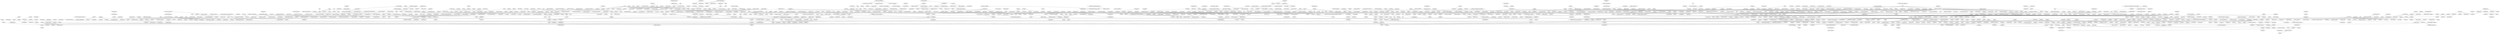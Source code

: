 strict graph layer2 {
	graph [name=layer2];
	node [label="\N"];
	594	[label=Olmesartan,
		level=3,
		src_id=266,
		weight=0.0003204773796273177];
	236	[label=Sorafenib,
		level=2,
		src_id=387,
		weight=0.0005286436457369345];
	594 -- 236	[level=3,
		weight=364.27];
	121	[label="Diabetes mellitus",
		level=1,
		src_id=175126,
		weight=0.0005906634095865702];
	378	[label=Neuralgia,
		level=2,
		src_id=181702,
		weight=0.0003883048668389831];
	121 -- 378	[level=1,
		weight=182.64];
	293	[label="Postoperative analgesia",
		level=2,
		src_id=183938,
		weight=0.00039289364837470463];
	600	[label="Procedural pain",
		level=1,
		src_id=184110,
		weight=0.0005976672848635054];
	293 -- 600	[level=2,
		weight=277.6];
	655	[label=Clonidine,
		level=3,
		src_id=562,
		weight=0.00027452555563800427];
	1346	[label=Detoxification,
		level=3,
		src_id=175066,
		weight=0.0002394191036780819];
	655 -- 1346	[level=3,
		weight=100.9];
	24	[label=Caspofungin,
		level=1,
		src_id=507,
		weight=0.0009094710211748729];
	198	[label=Gefitinib,
		level=1,
		src_id=308,
		weight=0.0007349820562090321];
	24 -- 198	[level=1,
		weight=526.79];
	499	[label=Tigecycline,
		level=3,
		src_id=547,
		weight=0.00033601580608490927];
	24 -- 499	[level=3,
		weight=308.38];
	486	[label=Tositumomab,
		level=2,
		src_id=77,
		weight=0.00046677135864928924];
	24 -- 486	[level=1,
		weight=500.5];
	619	[label=Levocetirizine,
		level=3,
		src_id=5533,
		weight=0.00035979333961725035];
	24 -- 619	[level=3,
		weight=334.0];
	794	[label=Ivabradine,
		level=3,
		src_id=8028,
		weight=0.00028479937416438835];
	24 -- 794	[level=3,
		weight=286.43];
	479	[label=Perospirone,
		level=3,
		src_id=7878,
		weight=0.00028915399506787104];
	24 -- 479	[level=3,
		weight=250.75];
	1680	[label=Treprostinil,
		src_id=364,
		weight=0.00021838432841980027];
	24 -- 1680	[level=2,
		weight=334.0];
	289	[label=Linezolid,
		level=3,
		src_id=588,
		weight=0.0002991199412973316];
	24 -- 289	[level=3,
		weight=250.75];
	1276	[label="Foot deformity",
		level=3,
		src_id=176849,
		weight=0.0002863363647149922];
	317	[label=Deformity,
		level=3,
		src_id=174928,
		weight=0.00026054000879308087];
	1276 -- 317	[level=3,
		weight=40.18];
	1793	[label=Kyphosis,
		level=3,
		src_id=179643,
		weight=0.0003192221086789799];
	1276 -- 1793	[level=3,
		weight=118.53];
	240	[label=Hypoglycaemia,
		level=2,
		src_id=178590,
		weight=0.00038816712301006673];
	247	[label=Syncope,
		level=2,
		src_id=186636,
		weight=0.0003882810329176061];
	240 -- 247	[level=2,
		weight=219.43];
	155	[label="Craniocerebral injury",
		level=2,
		src_id=174523,
		weight=0.0005289345643681402];
	240 -- 155	[level=2,
		weight=118.53];
	2547	[label="Inguinal hernia",
		src_id=179070,
		weight=0.00020969851379622412];
	2087	[label=Keratitis,
		level=3,
		src_id=179565,
		weight=0.0002422956998247114];
	2547 -- 2087	[level=3,
		weight=118.53];
	5728	[label="Reproductive tract hypoplasia, male",
		src_id=185115,
		weight="8.032144078306622e-05"];
	2547 -- 5728	[level=3,
		weight=91.82];
	3819	[label=Clenbuterol,
		src_id=1350,
		weight=0.0001100123509448681];
	1951	[label=Terbutaline,
		src_id=857,
		weight=0.0001883298392593774];
	3819 -- 1951	[level=3,
		weight=167.5];
	2617	[label=Sulfanilamide,
		src_id=250,
		weight=0.00018219727063022457];
	3819 -- 2617	[level=3,
		weight=72.36];
	4119	[label="Blood selenium",
		src_id=172354,
		weight=0.00011483158240877501];
	284	[label=Selenium,
		level=2,
		src_id=9080,
		weight=0.0005224106586331514];
	4119 -- 284	[level=3,
		weight=167.5];
	3512	[label="Selenium deficiency",
		src_id=185692,
		weight=0.00012932976422043866];
	4119 -- 3512	[level=3,
		weight=223.0];
	2033	[label=Cefoperazone,
		src_id=1293,
		weight=0.00020544908453243858];
	759	[label=Cefotaxime,
		level=3,
		src_id=482,
		weight=0.0003394330872611855];
	2033 -- 759	[level=3,
		weight=112.0];
	4651	[label=Cefixime,
		src_id=657,
		weight="8.794406003515017e-05"];
	2033 -- 4651	[level=3,
		weight=100.9];
	4783	[label="Fungal sepsis",
		src_id=176961,
		weight="7.954473314599012e-05"];
	665	[label="Oedema peripheral",
		level=3,
		src_id=182067,
		weight=0.00029778057318664613];
	4783 -- 665	[level=3,
		weight=63.44];
	1183	[label="Portal hypertension",
		level=2,
		src_id=183834,
		weight=0.0003803210548134148];
	4783 -- 1183	[level=3,
		weight=84.25];
	2820	[label=Tuna,
		src_id=8643,
		weight=0.00017466928402584607];
	2111	[label="Benign prostatic hyperplasia",
		level=3,
		src_id=171409,
		weight=0.00026028191257064764];
	2820 -- 2111	[level=3,
		weight=167.5];
	4238	[label=Prostatitis,
		src_id=184301,
		weight="8.761683066477376e-05"];
	2820 -- 4238	[level=3,
		weight=100.9];
	494	[label=Cytology,
		level=3,
		src_id=174839,
		weight=0.0003093993304956863];
	1876	[label="Metastases to meninges",
		src_id=180869,
		weight=0.00018001503947360145];
	494 -- 1876	[level=3,
		weight=45.4];
	1203	[label="Cranial nerve disorder",
		level=3,
		src_id=174512,
		weight=0.00028537246270451526];
	1536	[label=Mononeuropathy,
		level=3,
		src_id=181106,
		weight=0.0002663643959449387];
	1203 -- 1536	[level=3,
		weight=116.27];
	5985	[label="Alveolitis fibrosing",
		src_id=170104,
		weight="6.0605619305068836e-05"];
	1203 -- 5985	[level=3,
		weight=77.85];
	2635	[label=Sensitisation,
		src_id=185737,
		weight=0.00014117001733908249];
	969	[label=Hyperaesthesia,
		level=2,
		src_id=178414,
		weight=0.0003899039718442881];
	2635 -- 969	[level=2,
		weight=200.8];
	157	[label=Clonazepam,
		level=1,
		src_id=1052,
		weight=0.0005912809419428554];
	2635 -- 157	[level=2,
		weight=125.88];
	6337	[label="Molluscum contagiosum",
		src_id=181074,
		weight="4.529093079457306e-05"];
	1756	[label=Prilocaine,
		src_id=736,
		weight=0.00016327828205853266];
	6337 -- 1756	[level=3,
		weight=75.0];
	2102	[label="Dermatitis atopic",
		level=3,
		src_id=175039,
		weight=0.00024143727798958125];
	6337 -- 2102	[level=3,
		weight=77.85];
	129	[label=Nelfinavir,
		level=2,
		src_id=211,
		weight=0.00037811959762119006];
	728	[label=Indinavir,
		level=3,
		src_id=215,
		weight=0.00028856204454984284];
	129 -- 728	[level=2,
		weight=174.74];
	2044	[label=Thiabendazole,
		level=3,
		src_id=716,
		weight=0.0003274713616788454];
	3469	[label=Econazole,
		level=3,
		src_id=1111,
		weight=0.0003424795294831529];
	2044 -- 3469	[level=3,
		weight=583.75];
	444	[label=Lamotrigine,
		level=2,
		src_id=542,
		weight=0.0003848237550273216];
	745	[label="Bipolar disorder",
		src_id=171758,
		weight=0.00022802229897554263];
	444 -- 745	[level=2,
		weight=177.86];
	127	[label=Depression,
		level=2,
		src_id=175023,
		weight=0.0003836457492395407];
	444 -- 127	[level=2,
		weight=142.24];
	501	[label="Valproic Acid",
		level=2,
		src_id=304,
		weight=0.0004042948871108723];
	444 -- 501	[level=2,
		weight=172.8];
	764	[label="Gemtuzumab ozogamicin",
		level=3,
		src_id=55,
		weight=0.0003317278780766563];
	623	[label="Zoledronic acid",
		level=3,
		src_id=388,
		weight=0.0003388866376235478];
	764 -- 623	[level=2,
		weight=364.27];
	556	[label=Almotriptan,
		level=2,
		src_id=904,
		weight=0.0003709635981779108];
	764 -- 556	[level=2,
		weight=364.27];
	1310	[label=Nitroprusside,
		src_id=316,
		weight=0.00016657829092151582];
	375	[label=Nitroglycerin,
		level=3,
		src_id=713,
		weight=0.0002452747333885743];
	1310 -- 375	[level=3,
		weight=62.34];
	392	[label=Phenylephrine,
		level=2,
		src_id=377,
		weight=0.00045122237230914297];
	1310 -- 392	[level=3,
		weight=68.73];
	483	[label=Warfarin,
		level=3,
		src_id=668,
		weight=0.00035380486798533117];
	397	[label=Coagulopathy,
		level=3,
		src_id=173874,
		weight=0.00024519361051264683];
	483 -- 397	[level=3,
		weight=122.09];
	685	[label=Desipramine,
		level=3,
		src_id=1135,
		weight=0.00033423723141105615];
	483 -- 685	[level=3,
		weight=112.0];
	1116	[label="L-Isoleucine",
		level=2,
		src_id=158,
		weight=0.0004886625496020476];
	1294	[label="Calcium Chloride",
		level=2,
		src_id=1148,
		weight=0.00038074085574121467];
	1116 -- 1294	[level=2,
		weight=300.7];
	2055	[label="L-Valine",
		level=2,
		src_id=153,
		weight=0.0003965535171699303];
	1116 -- 2055	[level=2,
		weight=727.55];
	291	[label=Tachypnoea,
		level=3,
		src_id=186711,
		weight=0.00024286297876257754];
	566	[label=Tachycardia,
		src_id=186706,
		weight=0.0002367161650162841];
	291 -- 566	[level=3,
		weight=64.57];
	524	[label=Metronidazole,
		level=2,
		src_id=902,
		weight=0.00036694243322798423];
	370	[label=Colitis,
		level=2,
		src_id=173903,
		weight=0.0005396922867558513];
	524 -- 370	[level=2,
		weight=308.38];
	1039	[label=Fructose,
		level=3,
		src_id=3934,
		weight=0.00027937361065304513];
	524 -- 1039	[level=2,
		weight=138.79];
	3490	[label=Mesalazine,
		level=3,
		src_id=235,
		weight=0.0002774839459351338];
	524 -- 3490	[level=2,
		weight=500.5];
	1215	[label="Abortion induced",
		src_id=169554,
		weight=0.0001681537653865783];
	369	[label="Congenital anomaly",
		level=2,
		src_id=174082,
		weight=0.00046100987865201656];
	1215 -- 369	[level=3,
		weight=100.9];
	373	[label=Abortion,
		level=3,
		src_id=169547,
		weight=0.0002482500985578589];
	1215 -- 373	[level=3,
		weight=65.45];
	4029	[label="Skin hyperpigmentation",
		src_id=185950,
		weight=0.0001328778274414356];
	4052	[label="Mucocutaneous candidiasis",
		src_id=181149,
		weight=0.0001198883963446996];
	4029 -- 4052	[level=3,
		weight=91.82];
	3078	[label=Clinodactyly,
		src_id=173785,
		weight=0.00016822472691571246];
	4029 -- 3078	[level=3,
		weight=188.31];
	1055	[label="Wegener's granulomatosis",
		level=3,
		src_id=188817,
		weight=0.0003258739814648826];
	4219	[label="Thromboangiitis obliterans",
		src_id=186954,
		weight=0.00010202575135123545];
	1055 -- 4219	[level=3,
		weight=100.9];
	5439	[label="Encephalitic infection",
		src_id=175798,
		weight="6.071632172179425e-05"];
	1055 -- 5439	[level=3,
		weight=100.9];
	1772	[label="Temporal arteritis",
		level=3,
		src_id=186742,
		weight=0.0002408569871406227];
	1055 -- 1772	[level=3,
		weight=125.88];
	47	[label="Blood ketone body",
		level=1,
		src_id=172233,
		weight=0.0012670522222126754];
	1055 -- 47	[level=3,
		weight=100.9];
	1354	[label="Cardiac arrest",
		level=3,
		src_id=173019,
		weight=0.00023977956178774645];
	1254	[label="Sudden death",
		level=3,
		src_id=186539,
		weight=0.00028249389325141406];
	1354 -- 1254	[level=3,
		weight=200.8];
	188	[label=Pegfilgrastim,
		level=1,
		src_id=19,
		weight=0.0007127660512942222];
	198 -- 188	[level=1,
		weight=600.4];
	237	[label=Alemtuzumab,
		level=1,
		src_id=82,
		weight=0.0006613346082369724];
	198 -- 237	[level=1,
		weight=520.48];
	9	[label=Enfuvirtide,
		level=1,
		src_id=102,
		weight=0.0009869729139148522];
	198 -- 9	[level=1,
		weight=526.79];
	686	[label=Rosuvastatin,
		level=2,
		src_id=1082,
		weight=0.00037850105857161853];
	198 -- 686	[level=2,
		weight=408.0];
	482	[label="Mycophenolic acid",
		level=3,
		src_id=1010,
		weight=0.00028947506864701004];
	198 -- 482	[level=3,
		weight=188.31];
	443	[label=Bosentan,
		level=2,
		src_id=546,
		weight=0.000509591564631485];
	198 -- 443	[level=2,
		weight=480.52];
	517	[label="Decreased appetite",
		src_id=174910,
		weight=0.0002200564388112809];
	1206	[label="Bulimia nervosa",
		level=3,
		src_id=172802,
		weight=0.00029821138423851817];
	517 -- 1206	[level=1,
		weight=157.95];
	8	[label=Nausea,
		level=1,
		src_id=181546,
		weight=0.0012894351022597168];
	517 -- 8	[level=1,
		weight=143.71];
	559	[label=Niacin,
		level=3,
		src_id=614,
		weight=0.00035605453691676416];
	2852	[label="Pantothenic acid",
		level=2,
		src_id=1701,
		weight=0.0003724509045626558];
	559 -- 2852	[level=1,
		weight=653.11];
	692	[label=Pyridoxine,
		level=2,
		src_id=156,
		weight=0.0005060130277429469];
	559 -- 692	[level=1,
		weight=835.41];
	508	[label=Rhinorrhoea,
		level=3,
		src_id=185363,
		weight=0.00033456830970450373];
	1072	[label="Lacrimation increased",
		level=3,
		src_id=179683,
		weight=0.00024739156314120296];
	508 -- 1072	[level=3,
		weight=241.5];
	561	[label=Doxycycline,
		level=3,
		src_id=245,
		weight=0.00029550002971539944];
	508 -- 561	[level=3,
		weight=239.28];
	1484	[label="Eye pain",
		src_id=176431,
		weight=0.00016121128064032982];
	508 -- 1484	[level=3,
		weight=75.93];
	1718	[label="Blood thromboplastin",
		level=3,
		src_id=172388,
		weight=0.00029839961521853825];
	2641	[label="Prothrombin time",
		src_id=184353,
		weight=0.00016726988464590408];
	1718 -- 2641	[level=3,
		weight=98.94];
	109	[label="Complex partial seizures",
		level=2,
		src_id=174011,
		weight=0.0005377729118179456];
	313	[label="Tonic convulsion",
		level=2,
		src_id=187142,
		weight=0.0004920688060191618];
	109 -- 313	[level=2,
		weight=112.0];
	4040	[label="Peritonitis bacterial",
		src_id=183271,
		weight=0.0001116663389175228];
	2533	[label=Phototherapy,
		src_id=183454,
		weight=0.00016104903840544478];
	4040 -- 2533	[level=3,
		weight=100.9];
	1328	[label=Peritonitis,
		level=3,
		src_id=183270,
		weight=0.0002669383128966068];
	4040 -- 1328	[level=3,
		weight=72.36];
	746	[label=Ascites,
		level=3,
		src_id=170985,
		weight=0.00026794882655056394];
	4040 -- 746	[level=3,
		weight=69.9];
	3541	[label="Left ventricular dysfunction",
		src_id=179839,
		weight=0.00015719981926287004];
	4940	[label="Systolic dysfunction",
		src_id=186684,
		weight=0.00010667846251680677];
	3541 -- 4940	[level=3,
		weight=125.88];
	1082	[label="Ejection fraction",
		level=3,
		src_id=175640,
		weight=0.00024395984706459582];
	3541 -- 1082	[level=3,
		weight=82.0];
	1243	[label=Trihexyphenidyl,
		src_id=366,
		weight=0.0002056013409391194];
	2961	[label=Benactyzine,
		src_id=7973,
		weight=0.00013139646923100424];
	1243 -- 2961	[level=3,
		weight=102.02];
	2052	[label=Procyclidine,
		src_id=376,
		weight=0.0001290131531647506];
	1243 -- 2052	[level=3,
		weight=84.25];
	161	[label=Restlessness,
		level=3,
		src_id=185171,
		weight=0.0002568355496400874];
	33	[label="Endotracheal intubation",
		level=1,
		src_id=175952,
		weight=0.0015652564614988432];
	161 -- 33	[level=3,
		weight=100.9];
	471	[label="Cystic fibrosis",
		level=3,
		src_id=174787,
		weight=0.00029711847433377037];
	471 -- 1254	[level=3,
		weight=158.74];
	5129	[label=Phloroglucinol,
		src_id=10573,
		weight="7.28907295716458e-05"];
	2439	[label="Arthropod bite",
		src_id=170959,
		weight=0.00019254930709276943];
	5129 -- 2439	[level=3,
		weight=100.9];
	2002	[label=Conjunctivitis,
		level=3,
		src_id=174326,
		weight=0.0002575354971072534];
	5129 -- 2002	[level=3,
		weight=91.82];
	1220	[label="Calcium Carbonate",
		level=3,
		src_id=5783,
		weight=0.0003404310190276212];
	2600	[label="Citric Acid",
		src_id=4027,
		weight=0.00014699988586900435];
	1220 -- 2600	[level=3,
		weight=174.74];
	2584	[label=Dimethicone,
		level=3,
		src_id=9025,
		weight=0.0003483272112528253];
	1220 -- 2584	[level=3,
		weight=524.29];
	2155	[label=Troponin,
		src_id=187455,
		weight=0.0001608136177819898];
	33 -- 2155	[level=3,
		weight=100.9];
	251	[label="Obstructive airways disorder",
		level=2,
		src_id=181997,
		weight=0.0004027225819741091];
	33 -- 251	[level=1,
		weight=167.5];
	98	[label="Confusional state",
		level=2,
		src_id=174071,
		weight=0.00048615371247575045];
	33 -- 98	[level=2,
		weight=154.69];
	232	[label=Pneumonia,
		level=3,
		src_id=183685,
		weight=0.000240790241592921];
	33 -- 232	[level=3,
		weight=84.25];
	159	[label=Morphine,
		level=2,
		src_id=286,
		weight=0.000508365458088889];
	33 -- 159	[level=1,
		weight=231.54];
	170	[label="Pulmonary hypertension",
		level=3,
		src_id=184523,
		weight=0.0003643677639970896];
	33 -- 170	[level=3,
		weight=100.9];
	442	[label=Dexmedetomidine,
		level=2,
		src_id=620,
		weight=0.00047220402584098];
	33 -- 442	[level=1,
		weight=215.07];
	294	[label=Obstruction,
		level=3,
		src_id=181995,
		weight=0.0002730868327969729];
	33 -- 294	[level=3,
		weight=100.9];
	1105	[label=Isoflurane,
		level=3,
		src_id=739,
		weight=0.0002874613274201348];
	33 -- 1105	[level=3,
		weight=100.9];
	398	[label="Cardiac failure",
		level=3,
		src_id=173035,
		weight=0.0002463867438229817];
	33 -- 398	[level=3,
		weight=91.82];
	272	[label="Acute myocardial infarction",
		level=3,
		src_id=169765,
		weight=0.00027607277068796053];
	33 -- 272	[level=3,
		weight=100.9];
	3311	[label=Doxapram,
		src_id=548,
		weight=0.00012425276521061697];
	33 -- 3311	[level=1,
		weight=200.8];
	650	[label=Ketamine,
		level=2,
		src_id=1205,
		weight=0.0003759481325097527];
	33 -- 650	[level=2,
		weight=167.5];
	52	[label=Chills,
		level=3,
		src_id=173556,
		weight=0.000339198094932276];
	33 -- 52	[level=3,
		weight=100.9];
	1461	[label="Neuromuscular blockade",
		level=3,
		src_id=181753,
		weight=0.00025059489184008787];
	33 -- 1461	[level=3,
		weight=100.9];
	567	[label="Respiratory rate",
		level=2,
		src_id=185143,
		weight=0.0005159413547820781];
	33 -- 567	[level=1,
		weight=231.54];
	19	[label=Hypersensitivity,
		level=1,
		src_id=178510,
		weight=0.0013981590828485912];
	33 -- 19	[level=1,
		weight=177.29];
	345	[label="Nerve injury",
		level=3,
		src_id=181684,
		weight=0.00031899124976774237];
	33 -- 345	[level=3,
		weight=91.82];
	825	[label=Hemiparesis,
		src_id=177843,
		weight=0.0002043570938768272];
	33 -- 825	[level=3,
		weight=91.82];
	2247	[label="Tranexamic Acid",
		src_id=293,
		weight=0.00018979040230801818];
	33 -- 2247	[level=3,
		weight=100.9];
	366	[label="Glomerular filtration rate",
		level=3,
		src_id=177400,
		weight=0.00028057723585401];
	33 -- 366	[level=3,
		weight=91.82];
	130	[label="Oxygen saturation",
		level=1,
		src_id=182603,
		weight=0.0008420826940828675];
	33 -- 130	[level=1,
		weight=223.0];
	329	[label=Apnoea,
		level=2,
		src_id=170739,
		weight=0.00047458159767632273];
	33 -- 329	[level=1,
		weight=188.31];
	1013	[label="Patent ductus arteriosus",
		level=3,
		src_id=182943,
		weight=0.0002809115654950511];
	33 -- 1013	[level=3,
		weight=100.9];
	248	[label=Schizophrenia,
		level=2,
		src_id=185574,
		weight=0.0004415188980356536];
	1206 -- 248	[level=1,
		weight=213.03];
	1100	[label=Kava,
		level=3,
		src_id=1286,
		weight=0.00034183015973227103];
	1206 -- 1100	[level=3,
		weight=125.88];
	2945	[label="Apolipoprotein E",
		src_id=170765,
		weight="9.983819439616773e-05"];
	32	[label="Brain injury",
		level=1,
		src_id=172600,
		weight=0.0007856777560697494];
	2945 -- 32	[level=3,
		weight=77.85];
	3760	[label=Apolipoprotein,
		src_id=170743,
		weight=0.00014477884154641074];
	2945 -- 3760	[level=3,
		weight=74.46];
	43	[label=Pain,
		level=2,
		src_id=182630,
		weight=0.0005505513678598752];
	378 -- 43	[level=1,
		weight=197.45];
	1489	[label="Diabetic neuropathy",
		src_id=175170,
		weight=0.0002354305614814282];
	378 -- 1489	[level=2,
		weight=152.36];
	82	[label=Pruritus,
		level=2,
		src_id=184366,
		weight=0.00037512654230685566];
	318	[label="Body mass index",
		level=1,
		src_id=172442,
		weight=0.0005700543674845199];
	82 -- 318	[level=2,
		weight=100.9];
	987	[label="Activated partial thromboplastin time",
		level=3,
		src_id=169717,
		weight=0.00036480759695584015];
	987 -- 2641	[level=3,
		weight=204.88];
	1646	[label="Von Willebrand Factor Human",
		level=3,
		src_id=10756,
		weight=0.00033022470354861997];
	987 -- 1646	[level=3,
		weight=125.88];
	2801	[label="Bleeding time",
		level=3,
		src_id=171874,
		weight=0.0002591995193412449];
	987 -- 2801	[level=3,
		weight=160.84];
	1438	[label=Piperacillin,
		src_id=310,
		weight=0.00020081250613112933];
	1224	[label=Tazobactam,
		src_id=1538,
		weight=0.0002030604043233194];
	1438 -- 1224	[level=3,
		weight=429.14];
	720	[label=Cefuroxime,
		level=3,
		src_id=1096,
		weight=0.0002987642125462145];
	1438 -- 720	[level=3,
		weight=112.0];
	160	[label="Serology test",
		level=2,
		src_id=185776,
		weight=0.0003853233675984799];
	7	[label=Infection,
		level=1,
		src_id=178954,
		weight=0.0010637444636492502];
	160 -- 7	[level=2,
		weight=112.0];
	186	[label=Spironolactone,
		level=3,
		src_id=410,
		weight=0.00029001941619438465];
	838	[label=Bupropion,
		src_id=1140,
		weight=0.00018919579060518252];
	186 -- 838	[level=3,
		weight=101.82];
	5090	[label="Carotid artery stenosis",
		src_id=173184,
		weight="7.675965203872019e-05"];
	3018	[label="Renal artery stenosis",
		src_id=185005,
		weight=0.00022762598651023073];
	5090 -- 3018	[level=3,
		weight=91.82];
	3901	[label="Ewing's sarcoma",
		src_id=176237,
		weight=0.00016377339789857743];
	5090 -- 3901	[level=3,
		weight=100.9];
	656	[label=Troglitazone,
		level=3,
		src_id=188,
		weight=0.00024810020349166667];
	3827	[label=Bromfenac,
		src_id=949,
		weight="7.50528478113062e-05"];
	656 -- 3827	[level=3,
		weight=118.53];
	1462	[label=Myopia,
		level=3,
		src_id=181408,
		weight=0.000271205517343938];
	2684	[label="Angle closure glaucoma",
		src_id=170394,
		weight=0.0001757521354200855];
	1462 -- 2684	[level=3,
		weight=125.88];
	5497	[label=Astigmatism,
		src_id=171042,
		weight="9.631821639859614e-05"];
	1462 -- 5497	[level=3,
		weight=87.87];
	3470	[label=Flucytosine,
		src_id=1083,
		weight=0.00014524151656255881];
	355	[label=Didanosine,
		level=2,
		src_id=886,
		weight=0.00044804275960640073];
	3470 -- 355	[level=3,
		weight=154.69];
	1045	[label=Terbinafine,
		level=3,
		src_id=843,
		weight=0.0002721036142465298];
	3470 -- 1045	[level=3,
		weight=96.14];
	690	[label="Amphotericin B",
		level=3,
		src_id=667,
		weight=0.00031179521833804406];
	3470 -- 690	[level=3,
		weight=91.82];
	1296	[label=Miconazole,
		level=3,
		src_id=1094,
		weight=0.00025609158128436305];
	3470 -- 1296	[level=3,
		weight=112.0];
	2975	[label="Oleic Acid",
		src_id=3982,
		weight=0.00017027188270135848];
	1742	[label="Stearic acid",
		level=3,
		src_id=3013,
		weight=0.00025803197589106266];
	2975 -- 1742	[level=3,
		weight=117.55];
	3463	[label=Doconexent,
		src_id=3537,
		weight=0.0001568531708521967];
	2975 -- 3463	[level=3,
		weight=87.33];
	16	[label=Cetuximab,
		level=1,
		src_id=2,
		weight=0.0009004002208662477];
	16 -- 188	[level=1,
		weight=471.12];
	681	[label=Landiolol,
		level=3,
		src_id=9872,
		weight=0.0002751991110612841];
	16 -- 681	[level=3,
		weight=286.43];
	88	[label=Ixabepilone,
		level=1,
		src_id=4567,
		weight=0.0006938235833154117];
	16 -- 88	[level=1,
		weight=429.14];
	1507	[label=Amifostine,
		level=3,
		src_id=1127,
		weight=0.0002470895258225546];
	3268	[label=Visilizumab,
		src_id=9717,
		weight="9.354706665521369e-05"];
	1507 -- 3268	[level=2,
		weight=100.9];
	3387	[label="Colorectal cancer",
		src_id=173947,
		weight=0.00017094799571343847];
	1507 -- 3387	[level=2,
		weight=250.75];
	680	[label="Atonic seizures",
		level=2,
		src_id=171063,
		weight=0.00036898778408927044];
	313 -- 680	[level=1,
		weight=166.76];
	606	[label="Hypoxic-ischaemic encephalopathy",
		level=2,
		src_id=178679,
		weight=0.00041550608504316105];
	313 -- 606	[level=1,
		weight=182.64];
	5960	[label="Bladder pain",
		src_id=171829,
		weight="4.808979972299467e-05"];
	2309	[label=Cystitis,
		src_id=174798,
		weight=0.00018892042865086852];
	5960 -- 2309	[level=3,
		weight=100.9];
	2535	[label="Pelvic pain",
		level=3,
		src_id=182999,
		weight=0.00027618829333903304];
	5960 -- 2535	[level=3,
		weight=91.82];
	135	[label="Back pain",
		level=3,
		src_id=171211,
		weight=0.00026994955535043704];
	202	[label="Drug therapy",
		level=2,
		src_id=175405,
		weight=0.0004974258381118851];
	135 -- 202	[level=3,
		weight=48.57];
	882	[label="Adjuvant therapy",
		level=3,
		src_id=169831,
		weight=0.00026725654048221975];
	49	[label=Myalgia,
		level=2,
		src_id=181289,
		weight=0.0005153930985486181];
	882 -- 49	[level=3,
		weight=100.9];
	319	[label="Anaphylactic reaction",
		level=3,
		src_id=170275,
		weight=0.00025156549633519336];
	2443	[label="Anaphylactic shock",
		src_id=170276,
		weight=0.00014517862713946442];
	319 -- 2443	[level=3,
		weight=84.25];
	458	[label=Lisinopril,
		level=3,
		src_id=708,
		weight=0.000291588949344846];
	4209	[label=Butterbur,
		src_id=239729,
		weight=0.0001003241874428763];
	458 -- 4209	[level=3,
		weight=177.29];
	211	[label=Asthma,
		level=2,
		src_id=171037,
		weight=0.00036748599646982183];
	602	[label=Pancreatitis,
		level=2,
		src_id=182725,
		weight=0.0003687396717690338];
	211 -- 602	[level=2,
		weight=414.71];
	1375	[label="Trigeminal neuralgia",
		level=3,
		src_id=187430,
		weight=0.0003400514095713329];
	211 -- 1375	[level=3,
		weight=334.0];
	4	[label=Inflammation,
		level=1,
		src_id=178993,
		weight=0.001011147355898459];
	211 -- 4	[level=1,
		weight=191.29];
	131	[label=Migraine,
		level=2,
		src_id=180996,
		weight=0.00045652328171586545];
	211 -- 131	[level=1,
		weight=250.75];
	574	[label="Intestinal obstruction",
		level=3,
		src_id=179287,
		weight=0.00028649207526003443];
	4689	[label="Small intestinal obstruction",
		src_id=186039,
		weight="7.226322502156256e-05"];
	574 -- 4689	[level=3,
		weight=91.82];
	663	[label=Pneumothorax,
		level=3,
		src_id=183725,
		weight=0.0002965237413318574];
	3709	[label=Lymphangioleiomyomatosis,
		src_id=180255,
		weight=0.00013130283601787995];
	663 -- 3709	[level=3,
		weight=79.87];
	617	[label=Indiplon,
		level=3,
		src_id=10235,
		weight=0.0002807250640621696];
	683	[label="Lanthanum carbonate",
		level=3,
		src_id=5847,
		weight=0.00035325964038599003];
	617 -- 683	[level=3,
		weight=364.27];
	1349	[label=Cryptorchism,
		level=3,
		src_id=174593,
		weight=0.00027874168494638487];
	1349 -- 5728	[level=3,
		weight=100.9];
	74	[label="Insulin Detemir",
		level=1,
		src_id=1281,
		weight=0.0007094592396659355];
	1227	[label="Insulin Aspart",
		level=3,
		src_id=1280,
		weight=0.0002558675228665072];
	74 -- 1227	[level=1,
		weight=500.5];
	3614	[label=Methylnaltrexone,
		src_id=5854,
		weight="7.54118508469278e-05"];
	74 -- 3614	[level=3,
		weight=100.9];
	26	[label=Tiotropium,
		level=1,
		src_id=1352,
		weight=0.0008321868357145653];
	74 -- 26	[level=1,
		weight=429.14];
	167	[label=Exenatide,
		level=1,
		src_id=1259,
		weight=0.0005552946281385425];
	74 -- 167	[level=1,
		weight=385.23];
	770	[label="Renal failure",
		level=3,
		src_id=185035,
		weight=0.00024093128318301992];
	341	[label="Respiratory depression",
		level=2,
		src_id=185127,
		weight=0.0005524640608403308];
	770 -- 341	[level=2,
		weight=154.69];
	29	[label=Hypotension,
		level=1,
		src_id=178653,
		weight=0.0012051301146850637];
	770 -- 29	[level=2,
		weight=134.2];
	440	[label="Acetylsalicylic acid",
		level=3,
		src_id=931,
		weight=0.0002556651978324559];
	2600 -- 440	[level=3,
		weight=103.46];
	387	[label="Sodium bicarbonate",
		level=3,
		src_id=1336,
		weight=0.00030505189025872793];
	2600 -- 387	[level=3,
		weight=191.29];
	153	[label=Electroencephalogram,
		level=2,
		src_id=175720,
		weight=0.00043122478424478854];
	1	[label=Convulsion,
		level=1,
		src_id=174366,
		weight=0.000976973079326626];
	153 -- 1	[level=2,
		weight=186.53];
	58	[label=Surgery,
		level=2,
		src_id=186589,
		weight=0.00042912268609338245];
	153 -- 58	[level=2,
		weight=129.61];
	3989	[label=Terazosin,
		src_id=1146,
		weight="8.820648791039248e-05"];
	1848	[label=Tamsulosin,
		src_id=692,
		weight=0.00017989994645554942];
	3989 -- 1848	[level=3,
		weight=100.9];
	3991	[label=Glipizide,
		src_id=1051,
		weight="9.232951161787719e-05"];
	3989 -- 3991	[level=3,
		weight=84.25];
	419	[label=Flecainide,
		level=3,
		src_id=1179,
		weight=0.00025902565058415997];
	2495	[label=Tocainide,
		src_id=1040,
		weight=0.00014914765565334311];
	419 -- 2495	[level=3,
		weight=109.59];
	3298	[label=Camphor,
		src_id=1666,
		weight=0.0001683355962469529];
	6654	[label="Eucalyptus oil",
		src_id=9059,
		weight="9.77053602335327e-05"];
	3298 -- 6654	[level=3,
		weight=242.14];
	5151	[label="Methyl salicylate",
		src_id=8362,
		weight=0.0001134652586021898];
	3298 -- 5151	[level=3,
		weight=373.76];
	2509	[label=Norepinephrine,
		src_id=358,
		weight=0.00015775005610059792];
	3299	[label=Cathinone,
		src_id=1494,
		weight=0.00015853044079725359];
	2509 -- 3299	[level=2,
		weight=160.84];
	795	[label=Serotonin,
		level=3,
		src_id=7810,
		weight=0.00032266694125067093];
	2509 -- 795	[level=2,
		weight=126.99];
	309	[label=Dopamine,
		level=2,
		src_id=974,
		weight=0.00041397202745216063];
	2509 -- 309	[level=2,
		weight=120.59];
	849	[label=Palonosetron,
		level=3,
		src_id=367,
		weight=0.0002959025975585855];
	274	[label=Aprepitant,
		level=2,
		src_id=659,
		weight=0.0004847895083317527];
	849 -- 274	[level=3,
		weight=500.5];
	1511	[label=Tobramycin,
		src_id=670,
		weight=0.0002067687365489988];
	1104	[label=Gentamicin,
		src_id=784,
		weight=0.00023108781043885976];
	1511 -- 1104	[level=3,
		weight=147.91];
	527	[label=Vancomycin,
		level=3,
		src_id=499,
		weight=0.0002527401673632171];
	1511 -- 527	[level=3,
		weight=94.66];
	21	[label=Haemorrhage,
		level=1,
		src_id=177684,
		weight=0.0008508347975266157];
	32 -- 21	[level=1,
		weight=158.74];
	396	[label="Mechanical ventilation",
		level=3,
		src_id=180615,
		weight=0.0003051471094691349];
	32 -- 396	[level=1,
		weight=125.88];
	955	[label="Skull fracture",
		level=3,
		src_id=185991,
		weight=0.0002552524727145036];
	2410	[label="Low income",
		src_id=180144,
		weight=0.000130929044258839];
	955 -- 2410	[level=3,
		weight=113.79];
	929	[label="Blood triglycerides",
		level=2,
		src_id=172398,
		weight=0.00041333431327498024];
	993	[label=Cholesterol,
		level=3,
		src_id=4273,
		weight=0.00024048893587092133];
	929 -- 993	[level=3,
		weight=190.19];
	300	[label="Vitamin C",
		level=3,
		src_id=118,
		weight=0.00035730340586984826];
	929 -- 300	[level=3,
		weight=112.0];
	3363	[label="Low carbohydrate diet",
		level=3,
		src_id=180136,
		weight=0.0003277960230803433];
	929 -- 3363	[level=2,
		weight=445.0];
	461	[label="Wound infection",
		level=3,
		src_id=188895,
		weight=0.0002862230475373442];
	734	[label=Osteomyelitis,
		level=3,
		src_id=182433,
		weight=0.0003194542196199483];
	461 -- 734	[level=3,
		weight=49.73];
	7193	[label="Hereditary spherocytosis",
		src_id=178078,
		weight="4.360068588564974e-05"];
	1376	[label=Splenectomy,
		level=3,
		src_id=186276,
		weight=0.0002966780156680047];
	7193 -- 1376	[level=3,
		weight=72.36];
	3242	[label="Chronic myeloid leukaemia",
		src_id=173721,
		weight=0.00016846385497956267];
	7193 -- 3242	[level=3,
		weight=84.25];
	344	[label=Neurotoxicity,
		level=2,
		src_id=181782,
		weight=0.00045406099574622685];
	244	[label=Ceftriaxone,
		level=3,
		src_id=1196,
		weight=0.0002869554726918867];
	344 -- 244	[level=3,
		weight=100.9];
	344 -- 2410	[level=3,
		weight=100.9];
	496	[label=Alcoholism,
		level=2,
		src_id=169973,
		weight=0.0004218041358359162];
	344 -- 496	[level=2,
		weight=143.71];
	34	[label=Acetaminophen,
		level=1,
		src_id=307,
		weight=0.0010478012233521375];
	734 -- 34	[level=3,
		weight=67.6];
	229	[label=Sunitinib,
		level=2,
		src_id=1251,
		weight=0.000491307569962023];
	13	[label=Pitavastatin,
		level=1,
		src_id=7821,
		weight=0.0008769129879509069];
	229 -- 13	[level=1,
		weight=375.63];
	1571	[label=Denosumab,
		src_id=5719,
		weight=0.00020828947374788905];
	229 -- 1571	[level=1,
		weight=385.23];
	2275	[label=Nocturia,
		src_id=181858,
		weight=0.00020425822000850024];
	4069	[label="IgA nephropathy",
		src_id=178713,
		weight="9.302713840060242e-05"];
	2275 -- 4069	[level=3,
		weight=100.9];
	3669	[label=Urogram,
		src_id=188043,
		weight=0.00013129717184720097];
	2275 -- 3669	[level=3,
		weight=91.82];
	1532	[label="Pancreatitis acute",
		src_id=182726,
		weight=0.00020579281866373397];
	1791	[label=Lipase,
		src_id=180026,
		weight=0.0001736252693996381];
	1532 -- 1791	[level=3,
		weight=68.5];
	1532 -- 602	[level=3,
		weight=199.15];
	1657	[label=Cilomilast,
		src_id=3624,
		weight=0.00018310520108736397];
	481	[label=Lumiracoxib,
		level=2,
		src_id=1266,
		weight=0.0004152972708915666];
	1657 -- 481	[level=3,
		weight=236.06];
	3589	[label="Acute lung injury",
		src_id=169753,
		weight=0.00013151919473178736];
	1657 -- 3589	[level=3,
		weight=84.25];
	18	[label=Tipifarnib,
		level=1,
		src_id=4671,
		weight=0.0009015215260815727];
	10	[label=Tegaserod,
		level=1,
		src_id=1063,
		weight=0.0009480343869626797];
	18 -- 10	[level=1,
		weight=353.59];
	418	[label=Valganciclovir,
		level=2,
		src_id=1542,
		weight=0.0003689906297398413];
	18 -- 418	[level=2,
		weight=357.79];
	1765	[label=Basiliximab,
		src_id=72,
		weight=0.00018724241037868157];
	18 -- 1765	[level=1,
		weight=167.5];
	18 -- 3827	[level=3,
		weight=154.69];
	208	[label=Omalizumab,
		level=1,
		src_id=42,
		weight=0.00064804226923971];
	18 -- 208	[level=1,
		weight=445.0];
	1051	[label=Travoprost,
		level=3,
		src_id=278,
		weight=0.0002616381937103423];
	18 -- 1051	[level=2,
		weight=308.38];
	223	[label=Vardenafil,
		level=2,
		src_id=848,
		weight=0.000534441828436814];
	18 -- 223	[level=2,
		weight=400.6];
	757	[label=Eplerenone,
		level=3,
		src_id=686,
		weight=0.0003199274517586131];
	18 -- 757	[level=3,
		weight=417.25];
	2115	[label=Ebastine,
		src_id=9412,
		weight=0.00014451108764409969];
	1102	[label=Omapatrilat,
		level=3,
		src_id=872,
		weight=0.00025283515184876585];
	2115 -- 1102	[level=3,
		weight=100.9];
	899	[label=Loratadine,
		level=3,
		src_id=444,
		weight=0.0002644910271922693];
	2115 -- 899	[level=3,
		weight=143.71];
	299	[label=Methyldopa,
		level=3,
		src_id=954,
		weight=0.000261865706092176];
	586	[label=Hydralazine,
		src_id=1258,
		weight=0.00022282765940286525];
	299 -- 586	[level=3,
		weight=109.0];
	349	[label=Dermatitis,
		level=3,
		src_id=175035,
		weight=0.00031865104339774615];
	422	[label=Cephalexin,
		level=3,
		src_id=554,
		weight=0.00035234474319743733];
	349 -- 422	[level=3,
		weight=113.13];
	1027	[label="Foetal heart rate",
		level=3,
		src_id=176795,
		weight=0.00025171822831829163];
	1143	[label="Convulsion neonatal",
		level=3,
		src_id=174368,
		weight=0.00030483517297728304];
	1027 -- 1143	[level=3,
		weight=100.9];
	3533	[label="Mitral valve replacement",
		src_id=181052,
		weight=0.00014785483478294952];
	3096	[label="Aortic valve replacement",
		src_id=170700,
		weight=0.00015891374105780605];
	3533 -- 3096	[level=3,
		weight=91.82];
	2682	[label="Arteriosclerosis coronary artery",
		src_id=170911,
		weight=0.00015631632727494335];
	3533 -- 2682	[level=3,
		weight=100.9];
	2751	[label="Rheumatic heart disease",
		src_id=185332,
		weight=0.00018515365382019392];
	3533 -- 2751	[level=3,
		weight=200.8];
	1133	[label="Idiopathic generalised epilepsy",
		level=3,
		src_id=178702,
		weight=0.0003087281708641124];
	641	[label="Frontal lobe epilepsy",
		src_id=176916,
		weight=0.00019455351728487027];
	1133 -- 641	[level=3,
		weight=118.53];
	4376	[label=Ospemifene,
		src_id=4652,
		weight="6.744207700579085e-05"];
	591	[label=Astemizole,
		level=3,
		src_id=624,
		weight=0.000321003465296995];
	4376 -- 591	[level=3,
		weight=84.25];
	27	[label="Botulinum Toxin Type B",
		level=1,
		src_id=41,
		weight=0.0008753208006636704];
	4376 -- 27	[level=3,
		weight=200.8];
	118	[label="Induction and maintenance of anaesthesia",
		level=1,
		src_id=178930,
		weight=0.0005982122802371136];
	579	[label="Drug dependence",
		level=2,
		src_id=175358,
		weight=0.0003905702178727154];
	118 -- 579	[level=1,
		weight=120.88];
	78	[label=Discomfort,
		level=1,
		src_id=175264,
		weight=0.0006782674437953134];
	1422	[label="Nitrous oxide",
		level=3,
		src_id=5750,
		weight=0.0002746332102335255];
	78 -- 1422	[level=3,
		weight=182.64];
	394	[label="Pain assessment",
		level=2,
		src_id=182631,
		weight=0.0005120959067271984];
	78 -- 394	[level=1,
		weight=215.07];
	1326	[label="Prostate cancer",
		level=3,
		src_id=184259,
		weight=0.0002800644092113913];
	78 -- 1326	[level=3,
		weight=100.9];
	417	[label=Tocilizumab,
		level=2,
		src_id=5528,
		weight=0.00037754604082365786];
	417 -- 481	[level=2,
		weight=318.86];
	558	[label="Alendronic acid",
		level=2,
		src_id=617,
		weight=0.0003859560282069588];
	1848 -- 558	[level=2,
		weight=200.8];
	182	[label=Docetaxel,
		level=2,
		src_id=1232,
		weight=0.0004420609927422261];
	1848 -- 182	[level=2,
		weight=154.69];
	3932	[label="Aortic valve incompetence",
		src_id=170697,
		weight=0.00012253358257961029];
	3096 -- 3932	[level=3,
		weight=91.82];
	2718	[label=Taurine,
		src_id=1860,
		weight=0.00014502425053344143];
	657	[label=Glycine,
		level=1,
		src_id=137,
		weight=0.0005562221203550695];
	2718 -- 657	[level=1,
		weight=107.88];
	298	[label=Vigabatrin,
		level=1,
		src_id=1064,
		weight=0.0006268555725081898];
	2718 -- 298	[level=1,
		weight=200.8];
	171	[label="Loss of consciousness",
		level=3,
		src_id=180127,
		weight=0.00035310444663489956];
	171 -- 247	[level=3,
		weight=106.46];
	1493	[label="Cardiac index",
		level=3,
		src_id=173054,
		weight=0.00025735413021424217];
	2625	[label="Vascular resistance systemic",
		src_id=188321,
		weight=0.00020730181095386316];
	1493 -- 2625	[level=3,
		weight=166.19];
	1408	[label="Coronary artery bypass",
		level=3,
		src_id=174451,
		weight=0.00024560195766108885];
	1493 -- 1408	[level=3,
		weight=112.0];
	3351	[label="Pain in jaw",
		src_id=182633,
		weight="9.586078268463524e-05"];
	1015	[label="Pain in extremity",
		level=3,
		src_id=182632,
		weight=0.0002473801841352538];
	3351 -- 1015	[level=3,
		weight=72.36];
	3351 -- 1484	[level=3,
		weight=77.85];
	81	[label="Unresponsive to stimuli",
		level=3,
		src_id=187678,
		weight=0.00032205908164114326];
	222	[label=Zinc,
		level=1,
		src_id=1526,
		weight=0.0006316644062936799];
	81 -- 222	[level=3,
		weight=100.9];
	526	[label=Irinotecan,
		level=3,
		src_id=748,
		weight=0.00025085924912907434];
	526 -- 19	[level=3,
		weight=100.9];
	2548	[label=Hysteroscopy,
		level=2,
		src_id=178691,
		weight=0.0005253331407472756];
	4404	[label="Pentosan Polysulfate",
		level=2,
		src_id=672,
		weight=0.00038672003742748457];
	2548 -- 4404	[level=2,
		weight=750.25];
	79	[label="Abdominal distension",
		level=2,
		src_id=169492,
		weight=0.00048564953472993714];
	2548 -- 79	[level=2,
		weight=248.18];
	1470	[label="Intra-uterine contraceptive device",
		level=2,
		src_id=179325,
		weight=0.0005447811316611137];
	2548 -- 1470	[level=2,
		weight=680.88];
	3141	[label=Milnacipran,
		level=3,
		src_id=4618,
		weight=0.00024731611677976834];
	2548 -- 3141	[level=3,
		weight=477.45];
	3237	[label=Cystoscopy,
		level=2,
		src_id=174824,
		weight=0.00046582009246091515];
	2548 -- 3237	[level=2,
		weight=803.48];
	2009	[label="Cardiac massage",
		src_id=173062,
		weight=0.00017207523697862078];
	2548 -- 2009	[level=3,
		weight=77.85];
	2141	[label=Estradiol,
		level=2,
		src_id=769,
		weight=0.00043932753232098356];
	2548 -- 2141	[level=2,
		weight=529.21];
	1244	[label=Levonorgestrel,
		level=2,
		src_id=357,
		weight=0.0003896644494428381];
	2548 -- 1244	[level=2,
		weight=454.25];
	4243	[label=Polypectomy,
		src_id=183791,
		weight=0.0001373807771438183];
	2548 -- 4243	[level=3,
		weight=100.9];
	2384	[label=Citrus,
		src_id=240147,
		weight=0.00019960290099825268];
	2019	[label=Papaya,
		level=3,
		src_id=8707,
		weight=0.0002778013896345149];
	2384 -- 2019	[level=2,
		weight=137.23];
	3087	[label="Blood calcium",
		src_id=171999,
		weight=0.00020601951229998287];
	2384 -- 3087	[level=2,
		weight=125.88];
	48	[label=Arthralgia,
		level=2,
		src_id=170937,
		weight=0.0004384791542941361];
	48 -- 680	[level=2,
		weight=100.9];
	2903	[label=Oligomenorrhoea,
		src_id=182202,
		weight=0.00016860574827319894];
	1418	[label=Amenorrhoea,
		level=3,
		src_id=170117,
		weight=0.00026220812288888336];
	2903 -- 1418	[level=3,
		weight=140.4];
	4306	[label=Endometritis,
		src_id=175913,
		weight="8.16578626766155e-05"];
	2903 -- 4306	[level=3,
		weight=91.82];
	625	[label=Phentermine,
		level=3,
		src_id=182,
		weight=0.0003047982851843978];
	3303	[label=Benzphetamine,
		src_id=851,
		weight=0.0001713032045766003];
	625 -- 3303	[level=3,
		weight=300.7];
	2842	[label=Tanespimycin,
		src_id=4824,
		weight=0.00012613612870747995];
	625 -- 2842	[level=3,
		weight=100.9];
	56	[label=Wound,
		level=3,
		src_id=188883,
		weight=0.000271484527976291];
	341 -- 56	[level=3,
		weight=100.9];
	62	[label=Lorazepam,
		level=2,
		src_id=177,
		weight=0.00048515680005689475];
	341 -- 62	[level=2,
		weight=149.0];
	96	[label="Multi-organ failure",
		level=3,
		src_id=181188,
		weight=0.00034666135655285837];
	341 -- 96	[level=3,
		weight=91.82];
	570	[label=Osteopenia,
		level=3,
		src_id=182445,
		weight=0.0002649872726905144];
	341 -- 570	[level=3,
		weight=100.9];
	2909	[label=Mucopolysaccharidosis,
		level=3,
		src_id=181156,
		weight=0.00023985251290523506];
	4433	[label=Spondylolisthesis,
		src_id=186322,
		weight="8.201606030714558e-05"];
	2909 -- 4433	[level=3,
		weight=77.85];
	518	[label="Clonic convulsion",
		level=3,
		src_id=173791,
		weight=0.00028594021087505195];
	49 -- 518	[level=3,
		weight=182.64];
	384	[label=Acupuncture,
		level=3,
		src_id=169728,
		weight=0.0003080012246599578];
	49 -- 384	[level=2,
		weight=100.9];
	61	[label="Sodium Chloride",
		level=1,
		src_id=8096,
		weight=0.0009458458809824462];
	49 -- 61	[level=2,
		weight=154.69];
	77	[label=Hypotonia,
		level=1,
		src_id=178665,
		weight=0.0007420987258880048];
	77 -- 284	[level=1,
		weight=200.8];
	815	[label=Paraplegia,
		level=3,
		src_id=182836,
		weight=0.00024162500442272394];
	815 -- 1793	[level=3,
		weight=130.5];
	877	[label="Body surface area",
		src_id=172446,
		weight=0.0001530949423962333];
	169	[label="Thermal burn",
		level=3,
		src_id=186899,
		weight=0.0002421630712693732];
	877 -- 169	[level=3,
		weight=51.37];
	630	[label="Skin exfoliation",
		level=3,
		src_id=185939,
		weight=0.0002450554483023988];
	877 -- 630	[level=3,
		weight=49.73];
	256	[label="Biopsy skin",
		level=3,
		src_id=171706,
		weight=0.00024617766827757465];
	2756	[label=Pseudolymphoma,
		src_id=184395,
		weight=0.00017227937015180933];
	256 -- 2756	[level=3,
		weight=39.06];
	249	[label=Purpura,
		level=3,
		src_id=184609,
		weight=0.000328406046821122];
	249 -- 21	[level=3,
		weight=91.82];
	3029	[label=Pericarditis,
		src_id=183102,
		weight=0.00015640552899173863];
	2682 -- 3029	[level=3,
		weight=84.25];
	621	[label=Anastrozole,
		level=3,
		src_id=1201,
		weight=0.00028171908253110916];
	687	[label=Naratriptan,
		level=3,
		src_id=938,
		weight=0.00029417662792019685];
	621 -- 687	[level=3,
		weight=167.5];
	1339	[label=Haemoptysis,
		level=3,
		src_id=177683,
		weight=0.00024930449524377264];
	3023	[label="Pulmonary haemorrhage",
		src_id=184519,
		weight=0.00016412021274099466];
	1339 -- 3023	[level=3,
		weight=108.04];
	5499	[label="Apolipoprotein A-I",
		src_id=170744,
		weight=0.00010578709216235051];
	3931	[label="Apolipoprotein B",
		src_id=170755,
		weight=0.0002177563511627088];
	5499 -- 3931	[level=3,
		weight=286.43];
	3039	[label="Low density lipoprotein",
		level=3,
		src_id=180138,
		weight=0.00027600368580286744];
	5499 -- 3039	[level=3,
		weight=106.16];
	498	[label=Rizatriptan,
		level=3,
		src_id=939,
		weight=0.00035464703218437434];
	588	[label=Fludarabine,
		level=3,
		src_id=1057,
		weight=0.00027838900728246704];
	498 -- 588	[level=3,
		weight=200.8];
	1247	[label=Zolmitriptan,
		src_id=306,
		weight=0.0002223320886971539];
	498 -- 1247	[level=3,
		weight=267.4];
	1114	[label=Dihydroergotamine,
		src_id=311,
		weight=0.00023077329521539324];
	498 -- 1114	[level=3,
		weight=100.9];
	439	[label=Frovatriptan,
		level=2,
		src_id=984,
		weight=0.000373481531091607];
	498 -- 439	[level=3,
		weight=273.45];
	498 -- 687	[level=3,
		weight=300.7];
	1280	[label="Cortical dysplasia",
		level=3,
		src_id=174475,
		weight=0.00026640298345705646];
	65	[label="Treatment failure",
		level=1,
		src_id=187369,
		weight=0.0007729464037333897];
	1280 -- 65	[level=3,
		weight=125.88];
	1088	[label=Bradycardia,
		level=3,
		src_id=172587,
		weight=0.0002892350656625908];
	566 -- 1088	[level=3,
		weight=120.35];
	63	[label=Palpitations,
		level=3,
		src_id=182661,
		weight=0.00032964457451160564];
	566 -- 63	[level=3,
		weight=45.83];
	1889	[label=Hypercalciuria,
		level=3,
		src_id=178430,
		weight=0.00027505773751145755];
	5561	[label="Potassium Citrate",
		src_id=8070,
		weight="9.321285271187067e-05"];
	1889 -- 5561	[level=3,
		weight=228.05];
	225	[label="Nuclear magnetic resonance imaging brain",
		level=3,
		src_id=181957,
		weight=0.0003085087727522431];
	225 -- 222	[level=3,
		weight=100.9];
	266	[label=Alprazolam,
		level=3,
		src_id=393,
		weight=0.0002953619940837939];
	266 -- 34	[level=3,
		weight=118.53];
	2014	[label=Angioedema,
		src_id=170340,
		weight=0.00019463282928030155];
	3925	[label="Blood immunoglobulin E",
		src_id=172202,
		weight=0.000113907057288576];
	2014 -- 3925	[level=3,
		weight=100.9];
	238	[label=Urticaria,
		level=3,
		src_id=188054,
		weight=0.0003125491321325772];
	2014 -- 238	[level=3,
		weight=98.94];
	5563	[label="Magnesium hydroxide",
		level=3,
		src_id=8049,
		weight=0.00024946443634656627];
	2584 -- 5563	[level=3,
		weight=692.62];
	2824	[label="Magnesium carbonate",
		level=3,
		src_id=8337,
		weight=0.00024861415713121047];
	2584 -- 2824	[level=3,
		weight=455.09];
	3912	[label=Cryotherapy,
		src_id=174585,
		weight=0.00011666453492436749];
	4976	[label="Perioperative analgesia",
		src_id=183157,
		weight="8.534652912324116e-05"];
	3912 -- 4976	[level=3,
		weight=77.85];
	2893	[label="Retinopathy of prematurity",
		src_id=185271,
		weight=0.00016317261876279182];
	3912 -- 2893	[level=3,
		weight=80.92];
	255	[label=Extubation,
		level=2,
		src_id=176387,
		weight=0.0003675192575704748];
	789	[label=Aphasia,
		level=3,
		src_id=170726,
		weight=0.00024301574005097538];
	255 -- 789	[level=3,
		weight=100.9];
	255 -- 7	[level=1,
		weight=177.29];
	42	[label="General anaesthesia",
		level=1,
		src_id=177267,
		weight=0.0013554668529577583];
	255 -- 42	[level=1,
		weight=231.54];
	3672	[label="Troponin T",
		src_id=187460,
		weight=0.00018405156131067263];
	2155 -- 3672	[level=3,
		weight=174.74];
	938	[label=Lonafarnib,
		level=3,
		src_id=5610,
		weight=0.00029172843630973855];
	10 -- 938	[level=3,
		weight=308.38];
	2053	[label=Ropinirole,
		src_id=259,
		weight=0.00019225905522193652];
	850	[label=Cabergoline,
		level=3,
		src_id=239,
		weight=0.00030327283757874496];
	2053 -- 850	[level=3,
		weight=228.05];
	803	[label=Pramipexole,
		level=3,
		src_id=402,
		weight=0.0002680502240978245];
	2053 -- 803	[level=3,
		weight=286.43];
	147	[label=Aggression,
		level=3,
		src_id=169900,
		weight=0.00025725955236476604];
	22	[label=Dizziness,
		level=1,
		src_id=175317,
		weight=0.0010661405923750565];
	147 -- 22	[level=3,
		weight=112.0];
	3931 -- 3760	[level=3,
		weight=385.23];
	84	[label="Completed suicide",
		level=1,
		src_id=174010,
		weight=0.0006212095938405134];
	365	[label="Major depression",
		level=3,
		src_id=180375,
		weight=0.0003461729922566194];
	84 -- 365	[level=1,
		weight=250.75];
	59	[label=Hospitalisation,
		level=2,
		src_id=178311,
		weight=0.0005307550310835182];
	84 -- 59	[level=2,
		weight=84.25];
	585	[label=Lithium,
		level=2,
		src_id=1316,
		weight=0.0003731694117515711];
	84 -- 585	[level=2,
		weight=132.45];
	2489	[label=Cefoxitin,
		src_id=1295,
		weight=0.0001485571647160151];
	2489 -- 1224	[level=3,
		weight=84.25];
	4659	[label=Cefotiam,
		src_id=220,
		weight=0.00010564630262544116];
	2489 -- 4659	[level=3,
		weight=100.9];
	620	[label=Lincomycin,
		level=3,
		src_id=1558,
		weight=0.0003245893643801417];
	3985	[label=Sulfamerazine,
		src_id=1515,
		weight=0.00011293429699996442];
	620 -- 3985	[level=3,
		weight=104.34];
	1273	[label="Induction of anaesthesia",
		level=3,
		src_id=178931,
		weight=0.0003011113768540023];
	1273 -- 42	[level=3,
		weight=273.45];
	3062	[label="Endocarditis bacterial",
		src_id=175858,
		weight=0.00016092829059687877];
	3932 -- 3062	[level=3,
		weight=77.85];
	3797	[label=Tetryzoline,
		src_id=5821,
		weight=0.0002017604291497057];
	1829	[label=Glycerin,
		src_id=8332,
		weight=0.00020842986656186913];
	3797 -- 1829	[level=3,
		weight=123.1];
	4399	[label=Proparacaine,
		src_id=793,
		weight=0.00016411628990691926];
	3797 -- 4399	[level=3,
		weight=167.5];
	631	[label="Sinus rhythm",
		level=3,
		src_id=185905,
		weight=0.00024503055854879297];
	2675	[label=Cardioversion,
		src_id=173159,
		weight=0.00012193203890235158];
	631 -- 2675	[level=3,
		weight=85.82];
	622	[label=Rivastigmine,
		level=3,
		src_id=975,
		weight=0.00028617704423393307];
	1003	[label=Entacapone,
		src_id=483,
		weight=0.00020197929398423008];
	622 -- 1003	[level=3,
		weight=131.3];
	234	[label=Bronchospasm,
		level=3,
		src_id=172778,
		weight=0.0003043165986766754];
	234 -- 22	[level=3,
		weight=67.6];
	731	[label="Sleep apnoea syndrome",
		level=3,
		src_id=185998,
		weight=0.0003311626852052404];
	1458	[label="Poor quality sleep",
		level=3,
		src_id=183802,
		weight=0.00033728732361869274];
	731 -- 1458	[level=3,
		weight=200.8];
	71	[label=Somnolence,
		level=1,
		src_id=186129,
		weight=0.0005786026944425482];
	731 -- 71	[level=1,
		weight=207.69];
	1868	[label="Sleep study",
		src_id=186011,
		weight=0.0001965128067574802];
	731 -- 1868	[level=1,
		weight=169.89];
	164	[label="Feeling of relaxation",
		level=3,
		src_id=176630,
		weight=0.00024229264787273145];
	731 -- 164	[level=3,
		weight=77.85];
	3849	[label="Urine calcium",
		src_id=187901,
		weight=0.00012052106946691289];
	60	[label=Ketosis,
		level=1,
		src_id=179595,
		weight=0.0010893031318621837];
	3849 -- 60	[level=3,
		weight=167.5];
	3849 -- 5561	[level=3,
		weight=91.82];
	848	[label=Zolpidem,
		level=3,
		src_id=414,
		weight=0.0002457236479347803];
	1050	[label=Dextromethorphan,
		level=3,
		src_id=501,
		weight=0.0003261430337828874];
	848 -- 1050	[level=3,
		weight=113.68];
	2802	[label="Biopsy lung",
		src_id=171641,
		weight=0.00021808056429534445];
	957	[label="Pulmonary function test",
		level=3,
		src_id=184512,
		weight=0.00029099149520868904];
	2802 -- 957	[level=3,
		weight=84.25];
	3032	[label="Organising pneumonia",
		level=3,
		src_id=182355,
		weight=0.00026921312548673995];
	2802 -- 3032	[level=3,
		weight=112.0];
	2802 -- 5439	[level=3,
		weight=91.82];
	6580	[label="Antioestrogen therapy",
		src_id=170629,
		weight="5.683790100057564e-05"];
	2802 -- 6580	[level=3,
		weight=100.9];
	2610	[label=Diethylpropion,
		level=3,
		src_id=923,
		weight=0.0002962665489323916];
	3633	[label=Phendimetrazine,
		src_id=1513,
		weight=0.00015877926455915158];
	2610 -- 3633	[level=3,
		weight=250.75];
	39	[label=Posaconazole,
		level=1,
		src_id=1246,
		weight=0.0006567734991199265];
	3801	[label=Telavancin,
		src_id=5582,
		weight="7.692491486884626e-05"];
	39 -- 3801	[level=3,
		weight=182.64];
	552	[label=Ciclesonide,
		level=3,
		src_id=1353,
		weight=0.0003370969928011154];
	39 -- 552	[level=1,
		weight=286.43];
	150	[label="Urinary tract infection",
		level=3,
		src_id=187852,
		weight=0.00029818444313813497];
	150 -- 2002	[level=3,
		weight=96.14];
	995	[label=Hydroxychloroquine,
		level=2,
		src_id=1543,
		weight=0.0005040541923089716];
	370 -- 995	[level=2,
		weight=281.25];
	436	[label=Adolescence,
		level=3,
		src_id=169841,
		weight=0.00028044736180811376];
	436 -- 222	[level=3,
		weight=100.9];
	2282	[label=Kyphoscoliosis,
		src_id=179641,
		weight=0.00020502443285579032];
	5027	[label="Knee deformity",
		src_id=179625,
		weight="8.955705493361897e-05"];
	2282 -- 5027	[level=3,
		weight=91.82];
	5904	[label=Dermatofibrosarcoma,
		src_id=175050,
		weight="6.913550629268885e-05"];
	2282 -- 5904	[level=3,
		weight=100.9];
	2732	[label=Etonogestrel,
		src_id=285,
		weight=0.00014763548612184576];
	1845	[label="Ethinyl Estradiol",
		level=3,
		src_id=963,
		weight=0.00024117750854846077];
	2732 -- 1845	[level=2,
		weight=443.59];
	2732 -- 1680	[level=2,
		weight=200.8];
	6268	[label="Primary hyperaldosteronism",
		src_id=184078,
		weight="5.492488836902644e-05"];
	2921	[label=Hyperaldosteronism,
		src_id=178416,
		weight=0.00016980952946729825];
	6268 -- 2921	[level=3,
		weight=91.82];
	3768	[label="Addison's disease",
		src_id=169786,
		weight=0.00011800494608961764];
	6268 -- 3768	[level=3,
		weight=84.25];
	2839	[label="Alkaline Phosphatase",
		src_id=5234,
		weight=0.00016898444671922423];
	2839 -- 3087	[level=3,
		weight=145.87];
	2685	[label="Alanine aminotransferase",
		src_id=169932,
		weight=0.00016827016856306562];
	2839 -- 2685	[level=3,
		weight=68.79];
	145	[label=Weight,
		level=3,
		src_id=188818,
		weight=0.0003539075251587568];
	192	[label="Physical examination",
		level=2,
		src_id=183464,
		weight=0.00039606689371095055];
	145 -- 192	[level=1,
		weight=152.01];
	90	[label="Urine analysis",
		level=2,
		src_id=187884,
		weight=0.0004706683236254219];
	145 -- 90	[level=1,
		weight=122.09];
	701	[label=Micrognathia,
		level=3,
		src_id=180962,
		weight=0.00026410550889095373];
	1336	[label="Hypertelorism of orbit",
		src_id=178518,
		weight=0.00019434075650580495];
	701 -- 1336	[level=3,
		weight=153.63];
	257	[label="Balance disorder",
		level=3,
		src_id=171241,
		weight=0.000325520153331299];
	64	[label=Insomnia,
		level=1,
		src_id=179162,
		weight=0.000565411335209926];
	257 -- 64	[level=3,
		weight=91.82];
	2274	[label=Pancreatectomy,
		src_id=182670,
		weight=0.0002268304587596035];
	1313	[label=Octreotide,
		level=3,
		src_id=97,
		weight=0.0002638121752155644];
	2274 -- 1313	[level=3,
		weight=125.88];
	2551	[label=Hyperinsulinism,
		src_id=178467,
		weight=0.00016609518583227104];
	2274 -- 2551	[level=3,
		weight=122.5];
	1995	[label=Hydronephrosis,
		level=3,
		src_id=178382,
		weight=0.0003418860917454572];
	6558	[label="Bicuspid aortic valve",
		src_id=171455,
		weight="8.501204804560384e-05"];
	1995 -- 6558	[level=3,
		weight=167.5];
	3553	[label="Graft versus host disease",
		src_id=177508,
		weight=0.00015383847011206082];
	4124	[label="Autoimmune hepatitis",
		src_id=171136,
		weight=0.00012025010020513562];
	3553 -- 4124	[level=3,
		weight=100.9];
	1255	[label="Stem cell transplant",
		level=3,
		src_id=186381,
		weight=0.00024774054213896294];
	3553 -- 1255	[level=3,
		weight=84.25];
	660	[label="Rheumatoid factor",
		level=3,
		src_id=185334,
		weight=0.0003189959078919797];
	661	[label="Rheumatoid arthritis",
		src_id=185333,
		weight=0.0001953465445729669];
	660 -- 661	[level=3,
		weight=76.87];
	3268 -- 26	[level=2,
		weight=182.64];
	5347	[label=Myringotomy,
		src_id=181422,
		weight="7.524981949744557e-05"];
	3939	[label=Adenoidectomy,
		src_id=169794,
		weight=0.00012978413736282758];
	5347 -- 3939	[level=3,
		weight=91.82];
	1086	[label=Cellulitis,
		level=3,
		src_id=173285,
		weight=0.00029750002313608297];
	5347 -- 1086	[level=3,
		weight=84.25];
	1901	[label="Endoscopic retrograde cholangiopancreatography",
		level=2,
		src_id=175919,
		weight=0.0003840271492533053];
	4727	[label=Pancreaticoduodenectomy,
		src_id=182721,
		weight="8.150706582911591e-05"];
	1901 -- 4727	[level=2,
		weight=112.0];
	4661	[label="Antihemophilic factor, human recombinant",
		src_id=25,
		weight=0.0001055617149193905];
	2439 -- 4661	[level=3,
		weight=200.8];
	3049	[label=Hyperinsulinaemia,
		src_id=178466,
		weight=0.0001866549683559814];
	3549	[label=Hyperandrogenism,
		src_id=178421,
		weight=0.0001871879732442594];
	3049 -- 3549	[level=2,
		weight=127.46];
	2284	[label="Insulin resistance",
		src_id=179186,
		weight=0.00023849986504205883];
	3049 -- 2284	[level=2,
		weight=161.76];
	809	[label="Systemic lupus erythematosus",
		level=3,
		src_id=186674,
		weight=0.00031300073278336027];
	55	[label=Hypoxia,
		level=1,
		src_id=178678,
		weight=0.0009965199531122065];
	809 -- 55	[level=3,
		weight=100.9];
	3243	[label=Chorioamnionitis,
		level=3,
		src_id=173652,
		weight=0.00025963140266049855];
	3243 -- 4306	[level=3,
		weight=77.85];
	6008	[label=Puerarin,
		src_id=9948,
		weight="6.825506509468052e-05"];
	4006	[label=Radix,
		src_id=240688,
		weight=0.0001879066545194604];
	6008 -- 4006	[level=3,
		weight=80.92];
	4842	[label=Lysozyme,
		src_id=10818,
		weight="8.262198482644519e-05"];
	6008 -- 4842	[level=3,
		weight=84.25];
	5632	[label=Polistes,
		src_id=240646,
		weight="4.89631283154268e-05"];
	2443 -- 5632	[level=3,
		weight=63.44];
	5380	[label="Labour pain",
		src_id=179661,
		weight="5.210597494532373e-05"];
	2530	[label="Prolonged labour",
		level=3,
		src_id=184228,
		weight=0.00024237116055473402];
	5380 -- 2530	[level=3,
		weight=56.5];
	433	[label="Epidural analgesia",
		level=3,
		src_id=176088,
		weight=0.0002737450125021825];
	5380 -- 433	[level=3,
		weight=69.11];
	1685	[label="Ventricular septal defect",
		level=3,
		src_id=188452,
		weight=0.0002528050795232853];
	1285	[label="Atrial septal defect",
		level=3,
		src_id=171081,
		weight=0.00026589260809218153];
	1685 -- 1285	[level=3,
		weight=137.23];
	415	[label=Fingolimod,
		level=3,
		src_id=7827,
		weight=0.00024375739345908003];
	3801 -- 415	[level=3,
		weight=182.64];
	288	[label=Ramelteon,
		level=3,
		src_id=966,
		weight=0.00032619414621917856];
	3801 -- 288	[level=3,
		weight=182.64];
	2865	[label=Delavirdine,
		src_id=691,
		weight=0.0001325170745654703];
	355 -- 2865	[level=2,
		weight=167.5];
	5277	[label="Salvage therapy",
		src_id=185508,
		weight="5.3863914090455234e-05"];
	355 -- 5277	[level=3,
		weight=100.9];
	205	[label=Cytarabine,
		level=3,
		src_id=973,
		weight=0.0002738156123541071];
	1668	[label=Imiquimod,
		src_id=710,
		weight=0.00019216934582489922];
	205 -- 1668	[level=3,
		weight=80.92];
	447	[label="Rash maculo-papular",
		level=3,
		src_id=184791,
		weight=0.00026418994531685454];
	1391	[label="Lymphocyte morphology abnormal",
		level=3,
		src_id=180282,
		weight=0.0002425919600401616];
	447 -- 1391	[level=3,
		weight=53.58];
	1145	[label="Bronchoalveolar lavage",
		level=3,
		src_id=172758,
		weight=0.00026236899964223994];
	1145 -- 3589	[level=3,
		weight=77.85];
	1172	[label=Bupivacaine,
		level=3,
		src_id=288,
		weight=0.0002726204293587759];
	1172 -- 600	[level=1,
		weight=231.54];
	1172 -- 42	[level=1,
		weight=231.54];
	166	[label=Bite,
		level=3,
		src_id=171768,
		weight=0.0002754390003369223];
	4661 -- 166	[level=3,
		weight=66.15];
	2399	[label="Pulmonary toxicity",
		src_id=184549,
		weight=0.00020705165891940171];
	4661 -- 2399	[level=3,
		weight=91.82];
	4053	[label="Monoclonal gammopathy",
		src_id=181086,
		weight=0.00013488697771320355];
	6279	[label=Plasmacytoma,
		src_id=183561,
		weight="6.197913384120704e-05"];
	4053 -- 6279	[level=3,
		weight=91.82];
	2286	[label="Influenza like illness",
		src_id=179014,
		weight=0.00012967575020424177];
	4053 -- 2286	[level=3,
		weight=77.85];
	1548	[label="Fungal infection",
		level=3,
		src_id=176954,
		weight=0.000281216155986252];
	1389	[label="Mycosis fungoides",
		level=3,
		src_id=181317,
		weight=0.0002766735266127359];
	1548 -- 1389	[level=3,
		weight=120.88];
	2954	[label="Evening primrose oil",
		level=3,
		src_id=9213,
		weight=0.00026063944767551825];
	440 -- 2954	[level=3,
		weight=115.64];
	1922	[label=Troleandomycin,
		src_id=10798,
		weight=0.0002111935509385605];
	839	[label=Sulfinpyrazone,
		level=3,
		src_id=1122,
		weight=0.0003397001680036002];
	1922 -- 839	[level=3,
		weight=94.66];
	2223	[label=Josamycin,
		level=3,
		src_id=1285,
		weight=0.0002418348414723743];
	1922 -- 2223	[level=3,
		weight=223.0];
	1570	[label=Sulfaphenazole,
		level=3,
		src_id=5788,
		weight=0.0002686051415069981];
	1922 -- 1570	[level=3,
		weight=147.91];
	3248	[label="Bone sarcoma",
		src_id=172526,
		weight=0.0001094165459068015];
	3248 -- 3614	[level=3,
		weight=100.9];
	1378	[label=Sarcoma,
		level=3,
		src_id=185514,
		weight=0.0002540282125816862];
	3248 -- 1378	[level=3,
		weight=80.92];
	1515	[label=Oxaliplatin,
		level=3,
		src_id=513,
		weight=0.00026815026729495455];
	1459	[label="Peripheral sensory neuropathy",
		src_id=183206,
		weight=0.00020891495579809682];
	1515 -- 1459	[level=2,
		weight=193.79];
	1515 -- 3387	[level=2,
		weight=281.97];
	1523	[label="Ventricular fibrillation",
		src_id=188440,
		weight=0.00016248476693925945];
	1597	[label="Ventricular tachycardia",
		src_id=188456,
		weight=0.00021252319048482057];
	1523 -- 1597	[level=3,
		weight=106.95];
	1523 -- 2675	[level=3,
		weight=72.82];
	190	[label=Cannabis,
		level=1,
		src_id=240914,
		weight=0.0005525638942140757];
	296	[label="Drug abuse",
		level=1,
		src_id=175347,
		weight=0.0005967959272262344];
	190 -- 296	[level=1,
		weight=100.9];
	320	[label="Abdominal pain upper",
		level=3,
		src_id=169505,
		weight=0.0002525054954825545];
	190 -- 320	[level=3,
		weight=77.85];
	4942	[label=Spirometry,
		src_id=186265,
		weight="7.863557301614463e-05"];
	4298	[label="Forced expiratory volume",
		src_id=176855,
		weight=0.00015398797968406707];
	4942 -- 4298	[level=3,
		weight=84.25];
	2192	[label="Chest discomfort",
		src_id=173527,
		weight=0.00018339907434576687];
	4942 -- 2192	[level=3,
		weight=182.64];
	5268	[label=Sigmoidectomy,
		src_id=185867,
		weight="6.607559887452693e-05"];
	3203	[label="Oesophageal achalasia",
		src_id=182069,
		weight=0.0001868955485900519];
	5268 -- 3203	[level=3,
		weight=100.9];
	2172	[label=Macroglossia,
		level=3,
		src_id=180343,
		weight=0.0002509453601488264];
	5268 -- 2172	[level=3,
		weight=91.82];
	1478	[label="Hepatitis B",
		level=3,
		src_id=177942,
		weight=0.00027939910009661063];
	203	[label="Disease progression",
		level=1,
		src_id=175268,
		weight=0.0005669550093149303];
	1478 -- 203	[level=3,
		weight=100.9];
	4078	[label="Hepatitis A",
		src_id=177930,
		weight=0.00015170839646446571];
	1478 -- 4078	[level=3,
		weight=186.0];
	405	[label=Topiramate,
		level=3,
		src_id=264,
		weight=0.00035324170839735186];
	287	[label=Levetiracetam,
		level=3,
		src_id=1186,
		weight=0.00032760409456361806];
	405 -- 287	[level=1,
		weight=109.43];
	405 -- 90	[level=1,
		weight=150.1];
	589	[label=Oxcarbazepine,
		level=3,
		src_id=762,
		weight=0.0002777424589026684];
	405 -- 589	[level=3,
		weight=161.87];
	14	[label="Tenofovir disoproxil",
		level=1,
		src_id=291,
		weight=0.000898181998956823];
	14 -- 188	[level=1,
		weight=529.88];
	914	[label=Hypospadias,
		src_id=178649,
		weight=0.00023321320079983313];
	2750	[label="Spina bifida",
		src_id=186194,
		weight=0.00021468215364503013];
	914 -- 2750	[level=3,
		weight=94.13];
	914 -- 1336	[level=3,
		weight=74.1];
	1107	[label=Paroxetine,
		level=3,
		src_id=701,
		weight=0.0003188945842393141];
	365 -- 1107	[level=1,
		weight=191.29];
	5	[label=Dutasteride,
		level=1,
		src_id=1110,
		weight=0.001106923563389464];
	558 -- 5	[level=2,
		weight=250.75];
	477	[label=Ataxia,
		level=3,
		src_id=171054,
		weight=0.0003011616442473349];
	477 -- 29	[level=3,
		weight=143.71];
	308	[label=Eculizumab,
		level=2,
		src_id=1241,
		weight=0.00038446616519720187];
	5180	[label=Idraparinux,
		src_id=5585,
		weight="4.8522871903998905e-05"];
	308 -- 5180	[level=2,
		weight=200.8];
	717	[label=Garlic,
		level=2,
		src_id=8602,
		weight=0.0003784691079769207];
	2019 -- 717	[level=2,
		weight=103.46];
	2020	[label=Squash,
		level=3,
		src_id=8639,
		weight=0.0003003860010644772];
	2019 -- 2020	[level=2,
		weight=231.54];
	333	[label=Alicaforsen,
		level=2,
		src_id=5493,
		weight=0.0004491109996158068];
	310	[label=Gemcitabine,
		level=2,
		src_id=430,
		weight=0.0004060015688667586];
	333 -- 310	[level=2,
		weight=167.5];
	187	[label=Pravastatin,
		level=2,
		src_id=166,
		weight=0.00038932631522192333];
	333 -- 187	[level=2,
		weight=112.0];
	695	[label=Etanercept,
		level=3,
		src_id=5,
		weight=0.0003419295206069646];
	333 -- 695	[level=3,
		weight=200.8];
	333 -- 556	[level=2,
		weight=300.7];
	184	[label=Carboplatin,
		level=2,
		src_id=944,
		weight=0.00047664318857132035];
	333 -- 184	[level=2,
		weight=200.8];
	1048	[label=Propylthiouracil,
		level=3,
		src_id=537,
		weight=0.0002889918637264482];
	4426	[label="Thyrotoxic crisis",
		src_id=187054,
		weight="6.646081028451623e-05"];
	1048 -- 4426	[level=3,
		weight=87.87];
	3119	[label=Hydroquinone,
		level=3,
		src_id=8355,
		weight=0.00032562593301866945];
	1737	[label="Benzoyl peroxide",
		src_id=8041,
		weight=0.00016531053464089097];
	3119 -- 1737	[level=3,
		weight=466.29];
	3119 -- 3469	[level=3,
		weight=571.86];
	1693	[label="Peptic ulcer",
		src_id=183057,
		weight=0.00014120641640017053];
	5626	[label=Pentagastrin,
		src_id=174,
		weight="7.62468789305211e-05"];
	1693 -- 5626	[level=3,
		weight=72.36];
	191	[label=Ulcer,
		level=3,
		src_id=187570,
		weight=0.00035203163418797036];
	1693 -- 191	[level=3,
		weight=44.43];
	562	[label=Bortezomib,
		level=2,
		src_id=179,
		weight=0.0004365513263795808];
	337	[label="Ibritumomab tiuxetan",
		level=2,
		src_id=75,
		weight=0.0005175373024513582];
	562 -- 337	[level=1,
		weight=471.12];
	12	[label=Lenalidomide,
		level=1,
		src_id=469,
		weight=0.0008625175209324962];
	562 -- 12	[level=1,
		weight=334.0];
	2305	[label="Drug rash with eosinophilia and systemic symptoms",
		level=3,
		src_id=175395,
		weight=0.00025803879503010635];
	1802	[label=Eosinophilia,
		level=3,
		src_id=176033,
		weight=0.0002882837388700747];
	2305 -- 1802	[level=3,
		weight=232.77];
	1433	[label=Naproxen,
		level=3,
		src_id=774,
		weight=0.00028895138287978025];
	753	[label=Ibuprofen,
		level=3,
		src_id=1035,
		weight=0.00032399673608318443];
	1433 -- 753	[level=3,
		weight=255.24];
	2605	[label=Ketoprofen,
		src_id=995,
		weight=0.00017309529524962977];
	1433 -- 2605	[level=3,
		weight=182.39];
	5614	[label=Oxybuprocaine,
		src_id=878,
		weight="6.170881558450321e-05"];
	2100	[label="Dry eye",
		level=3,
		src_id=175418,
		weight=0.00027872665513673113];
	5614 -- 2100	[level=3,
		weight=91.82];
	5614 -- 4399	[level=3,
		weight=91.82];
	46	[label=Fatigue,
		level=1,
		src_id=176597,
		weight=0.0007470746562841202];
	46 -- 71	[level=1,
		weight=185.03];
	273	[label=Egg,
		level=3,
		src_id=8599,
		weight=0.0002635510112759275];
	335	[label=Midazolam,
		level=2,
		src_id=669,
		weight=0.00046669587115970025];
	273 -- 335	[level=3,
		weight=72.36];
	998	[label=Budesonide,
		level=3,
		src_id=1206,
		weight=0.0002645453132127492];
	265	[label=Clavulanate,
		level=2,
		src_id=752,
		weight=0.00037563334662286057];
	998 -- 265	[level=3,
		weight=125.88];
	1992	[label=Hypersomnia,
		src_id=178512,
		weight=0.00020377614400666718];
	34 -- 1992	[level=3,
		weight=134.2];
	263	[label=Hydrocodone,
		level=3,
		src_id=942,
		weight=0.00036023260172238296];
	34 -- 263	[level=3,
		weight=328.51];
	34 -- 3311	[level=1,
		weight=134.2];
	840	[label=Guaifenesin,
		level=3,
		src_id=860,
		weight=0.00027052597968319663];
	34 -- 840	[level=2,
		weight=134.2];
	279	[label=Overdose,
		level=3,
		src_id=182586,
		weight=0.0003325992767017176];
	34 -- 279	[level=3,
		weight=118.53];
	615	[label=Bacteraemia,
		level=3,
		src_id=171212,
		weight=0.00031189766037665196];
	34 -- 615	[level=3,
		weight=67.6];
	1960	[label=Biotin,
		level=3,
		src_id=114,
		weight=0.00025805093133538263];
	3123	[label="Inositol nicotinate",
		level=3,
		src_id=7903,
		weight=0.0002745796987287112];
	1960 -- 3123	[level=3,
		weight=405.77];
	5962	[label="Biotin deficiency",
		src_id=171756,
		weight="6.550982431983103e-05"];
	1960 -- 5962	[level=3,
		weight=110.27];
	1498	[label=Arteritis,
		level=3,
		src_id=170933,
		weight=0.000323632064354548];
	1498 -- 3018	[level=3,
		weight=87.87];
	478	[label=Rice,
		level=3,
		src_id=8633,
		weight=0.0003572884087947295];
	716	[label=Wheat,
		level=3,
		src_id=8648,
		weight=0.00031152306951668144];
	478 -- 716	[level=3,
		weight=100.9];
	15	[label=Pimecrolimus,
		level=1,
		src_id=327,
		weight=0.0010149829574340253];
	2613	[label=Amprenavir,
		src_id=687,
		weight=0.0001401579115738664];
	15 -- 2613	[level=2,
		weight=167.5];
	189	[label="Darbepoetin alfa",
		level=1,
		src_id=12,
		weight=0.000706342335926546];
	15 -- 189	[level=1,
		weight=400.6];
	262	[label="Natural alpha interferon",
		level=3,
		src_id=4929,
		weight=0.0002787466691519297];
	15 -- 262	[level=3,
		weight=125.88];
	1404	[label=Eczema,
		src_id=175613,
		weight=0.0001964293917259164];
	15 -- 1404	[level=3,
		weight=109.0];
	2047	[label=Rofecoxib,
		src_id=520,
		weight=0.00016265015456975809];
	15 -- 2047	[level=3,
		weight=149.0];
	747	[label="Affective disorder",
		level=3,
		src_id=169893,
		weight=0.0003301923553811955];
	1062	[label=Resuscitation,
		level=3,
		src_id=185176,
		weight=0.00027491659913358627];
	747 -- 1062	[level=3,
		weight=182.64];
	491	[label=Narcolepsy,
		level=3,
		src_id=181475,
		weight=0.0003076444608872819];
	491 -- 64	[level=3,
		weight=154.69];
	721	[label=Rifampicin,
		level=3,
		src_id=1030,
		weight=0.0002601664564887469];
	721 -- 650	[level=3,
		weight=100.9];
	1398	[label=Glioma,
		level=3,
		src_id=177386,
		weight=0.00024465493695699037];
	1398 -- 203	[level=1,
		weight=118.53];
	777	[label="Muscular dystrophy",
		level=3,
		src_id=181277,
		weight=0.00029059235414567605];
	1398 -- 777	[level=1,
		weight=173.9];
	103	[label="Psychomotor hyperactivity",
		level=2,
		src_id=184442,
		weight=0.0004423452504911016];
	124	[label=Hippocampus,
		level=2,
		src_id=240385,
		weight=0.000511899313670171];
	103 -- 124	[level=2,
		weight=114.52];
	784	[label="Dementia Alzheimer's type",
		level=3,
		src_id=174972,
		weight=0.00034624924247752956];
	103 -- 784	[level=2,
		weight=100.9];
	546	[label="Attention deficit/hyperactivity disorder",
		level=3,
		src_id=171101,
		weight=0.0003592458625815704];
	103 -- 546	[level=3,
		weight=105.11];
	2599	[label=Phenethylamine,
		src_id=4077,
		weight=0.0001610421942334315];
	3299 -- 2599	[level=2,
		weight=215.07];
	181	[label=Raltegravir,
		level=2,
		src_id=5870,
		weight=0.0003912052180217159];
	990	[label=Etravirine,
		level=3,
		src_id=5590,
		weight=0.0002506527660860265];
	181 -- 990	[level=2,
		weight=357.79];
	351	[label=Deafness,
		level=3,
		src_id=174890,
		weight=0.00026528666889136135];
	55 -- 351	[level=3,
		weight=100.9];
	550	[label="Carbon dioxide",
		level=3,
		src_id=8100,
		weight=0.00034056107652745497];
	55 -- 550	[level=3,
		weight=143.71];
	228	[label="Autoantibody test",
		level=3,
		src_id=171132,
		weight=0.00032307645350774806];
	55 -- 228	[level=3,
		weight=100.9];
	55 -- 496	[level=2,
		weight=143.71];
	1606	[label="Respiratory disorder",
		src_id=185130,
		weight=0.00017376884626941078];
	55 -- 1606	[level=1,
		weight=200.8];
	708	[label=Demyelination,
		level=3,
		src_id=174979,
		weight=0.00024733306293618857];
	55 -- 708	[level=3,
		weight=100.9];
	831	[label="Crohn's disease",
		level=3,
		src_id=174559,
		weight=0.0002650106681929276];
	55 -- 831	[level=3,
		weight=100.9];
	278	[label="pH body fluid",
		level=2,
		src_id=183313,
		weight=0.0004386394977639565];
	55 -- 278	[level=1,
		weight=134.2];
	638	[label=Neoplasm,
		level=3,
		src_id=181635,
		weight=0.000256143574902607];
	55 -- 638	[level=3,
		weight=100.9];
	2018	[label=Prothrombin,
		src_id=9188,
		weight=0.00022136892591144528];
	3770	[label="Protein S human",
		src_id=10772,
		weight=0.00022900869194629526];
	2018 -- 3770	[level=3,
		weight=138.79];
	2624	[label="Vitamin K deficiency",
		src_id=188661,
		weight=0.00022026467081313113];
	2018 -- 2624	[level=3,
		weight=134.2];
	202 -- 47	[level=2,
		weight=116.27];
	1004	[label=Citalopram,
		level=3,
		src_id=206,
		weight=0.0002998387185140447];
	1004 -- 795	[level=2,
		weight=200.8];
	75	[label=Fluoxetine,
		level=1,
		src_id=461,
		weight=0.0008816728305005652];
	1004 -- 75	[level=1,
		weight=334.0];
	1063	[label=Psychotherapy,
		level=3,
		src_id=184451,
		weight=0.00028864066291589443];
	1004 -- 1063	[level=1,
		weight=182.64];
	4664	[label=Polygala,
		src_id=240647,
		weight="6.163639864844683e-05"];
	2868	[label=Mazindol,
		level=3,
		src_id=566,
		weight=0.0002534923052139497];
	4664 -- 2868	[level=3,
		weight=63.44];
	4634	[label=Molindone,
		src_id=1549,
		weight="7.549306344067095e-05"];
	4664 -- 4634	[level=3,
		weight=77.85];
	553	[label=Fosamprenavir,
		level=3,
		src_id=1283,
		weight=0.0003596013974985638];
	990 -- 553	[level=2,
		weight=250.75];
	460	[label=Haloperidol,
		level=2,
		src_id=491,
		weight=0.00041868879938955484];
	460 -- 442	[level=1,
		weight=182.64];
	400	[label=Quetiapine,
		level=3,
		src_id=1208,
		weight=0.0002894300112725552];
	460 -- 400	[level=1,
		weight=200.8];
	897	[label=Atropine,
		level=3,
		src_id=559,
		weight=0.00028629277334532425];
	2239	[label=Pralidoxime,
		src_id=719,
		weight=0.000156156028728901];
	897 -- 2239	[level=3,
		weight=86.39];
	128	[label=Anaesthesia,
		level=1,
		src_id=170206,
		weight=0.0007895738497822749];
	897 -- 128	[level=3,
		weight=106.16];
	850 -- 938	[level=3,
		weight=182.64];
	352	[label=Corn,
		level=3,
		src_id=8641,
		weight=0.00031718271484116884];
	352 -- 1039	[level=2,
		weight=180.07];
	352 -- 716	[level=2,
		weight=135.7];
	2614	[label=Amodiaquine,
		src_id=600,
		weight="9.904039465606246e-05"];
	991	[label=Nilotinib,
		level=3,
		src_id=4590,
		weight=0.00027587892540195604];
	2614 -- 991	[level=3,
		weight=91.82];
	2614 -- 2617	[level=3,
		weight=72.36];
	1593	[label="L-Aspartic Acid",
		src_id=120,
		weight=0.00023519971578697118];
	1593 -- 657	[level=1,
		weight=273.45];
	1522	[label="L-Arginine",
		level=3,
		src_id=117,
		weight=0.0003359494531310891];
	1593 -- 1522	[level=3,
		weight=158.74];
	438	[label="Soybean oil",
		level=2,
		src_id=8325,
		weight=0.0005271578901629644];
	1593 -- 438	[level=2,
		weight=273.45];
	807	[label="L-Lysine",
		level=1,
		src_id=116,
		weight=0.0005614512068970039];
	1593 -- 807	[level=1,
		weight=300.7];
	1592	[label=Serine,
		level=2,
		src_id=125,
		weight=0.00043700288761137245];
	1593 -- 1592	[level=2,
		weight=300.7];
	698	[label="Salivary hypersecretion",
		level=3,
		src_id=185485,
		weight=0.0003495912946601293];
	930	[label=Blepharospasm,
		level=3,
		src_id=171891,
		weight=0.00031129449329198223];
	698 -- 930	[level=3,
		weight=250.75];
	267	[label=Pallor,
		level=3,
		src_id=182654,
		weight=0.0002699138007950072];
	698 -- 267	[level=3,
		weight=193.12];
	383	[label="Blood pH",
		level=3,
		src_id=172289,
		weight=0.00027532021711798626];
	698 -- 383	[level=3,
		weight=231.54];
	1356	[label="Blood bilirubin",
		level=3,
		src_id=171971,
		weight=0.000245597495200923];
	698 -- 1356	[level=3,
		weight=200.8];
	1426	[label=Chlorphenamine,
		level=3,
		src_id=1098,
		weight=0.0002484751509790357];
	1426 -- 392	[level=3,
		weight=521.38];
	214	[label=Armodafinil,
		level=3,
		src_id=5589,
		weight=0.00033386722251568405];
	2224	[label="Insulin Glulisine",
		src_id=1282,
		weight=0.00013815751983511145];
	214 -- 2224	[level=3,
		weight=167.5];
	116	[label=Enoxaparin,
		level=2,
		src_id=1209,
		weight=0.0004370875986144775];
	1668 -- 116	[level=2,
		weight=154.69];
	406	[label=Filgrastim,
		level=3,
		src_id=93,
		weight=0.00030371413920893183];
	1668 -- 406	[level=3,
		weight=143.71];
	1668 -- 265	[level=2,
		weight=143.71];
	1668 -- 27	[level=2,
		weight=200.8];
	4802	[label="Cohen syndrome",
		src_id=173891,
		weight="8.957361181015983e-05"];
	2795	[label="Central obesity",
		src_id=173318,
		weight=0.0001683125817951694];
	4802 -- 2795	[level=2,
		weight=125.88];
	3051	[label="Hiatus hernia",
		level=3,
		src_id=178127,
		weight=0.0002616025487911837];
	4802 -- 3051	[level=2,
		weight=143.71];
	409	[label="Temporal lobe epilepsy",
		level=3,
		src_id=186743,
		weight=0.00030904104751751035];
	1355	[label="Brain lobectomy",
		level=3,
		src_id=172601,
		weight=0.00024609142675727837];
	409 -- 1355	[level=3,
		weight=128.15];
	409 -- 58	[level=3,
		weight=119.8];
	4409	[label=Nabumetone,
		src_id=450,
		weight="8.019065982614212e-05"];
	4409 -- 3991	[level=3,
		weight=100.9];
	3161	[label=Carprofen,
		src_id=807,
		weight=0.00013682070656386022];
	4409 -- 3161	[level=3,
		weight=91.82];
	565	[label=Tenderness,
		level=3,
		src_id=186746,
		weight=0.00030455187352765973];
	2558	[label=Flatulence,
		src_id=176744,
		weight=0.0002033430897167778];
	565 -- 2558	[level=3,
		weight=236.06];
	712	[label="Adverse reaction",
		level=3,
		src_id=169887,
		weight=0.0003444060161220865];
	712 -- 7	[level=3,
		weight=118.53];
	766	[label=Anakinra,
		level=3,
		src_id=26,
		weight=0.000323766872260533];
	766 -- 188	[level=3,
		weight=334.0];
	520	[label="Biopsy muscle",
		level=3,
		src_id=171649,
		weight=0.00027949657572707957];
	40	[label="Lumbar puncture",
		level=1,
		src_id=180161,
		weight=0.0009078308978387687];
	520 -- 40	[level=3,
		weight=100.9];
	4577	[label=Acupressure,
		src_id=169727,
		weight=0.00011448273712581908];
	4074	[label="Hyperemesis gravidarum",
		src_id=178449,
		weight=0.00012451633514760067];
	4577 -- 4074	[level=3,
		weight=462.08];
	651	[label=Domperidone,
		level=3,
		src_id=1168,
		weight=0.0002786760674282417];
	4577 -- 651	[level=3,
		weight=77.85];
	386	[label="Chorionic Gonadotropin (Human)",
		level=3,
		src_id=8071,
		weight=0.00025219332964439566];
	4577 -- 386	[level=3,
		weight=91.82];
	778	[label=Leukocytosis,
		src_id=179918,
		weight=0.0002125141602637842];
	778 -- 1802	[level=3,
		weight=85.29];
	738	[label=Lymphocytosis,
		level=3,
		src_id=180299,
		weight=0.0002565120712601668];
	778 -- 738	[level=3,
		weight=84.25];
	4265	[label="Metabolic function test",
		src_id=180821,
		weight="8.677826652507225e-05"];
	662	[label="Pregnancy test",
		level=2,
		src_id=184020,
		weight=0.0004390841040422798];
	4265 -- 662	[level=3,
		weight=100.9];
	3727	[label=Hepatoblastoma,
		src_id=178040,
		weight=0.0001369684045507939];
	4265 -- 3727	[level=3,
		weight=100.9];
	2148	[label=Pantoprazole,
		src_id=204,
		weight=0.00016907918792488053];
	760	[label=Lansoprazole,
		level=3,
		src_id=437,
		weight=0.0002644701926250377];
	2148 -- 760	[level=3,
		weight=205.34];
	1106	[label=Esomeprazole,
		src_id=722,
		weight=0.00022681625170321883];
	2148 -- 1106	[level=3,
		weight=150.85];
	427	[label="Septic shock",
		level=3,
		src_id=185764,
		weight=0.0002402591373939995];
	5066	[label=Dysentery,
		src_id=175473,
		weight="6.886983205099328e-05"];
	427 -- 5066	[level=3,
		weight=53.58];
	1227 -- 236	[level=1,
		weight=500.5];
	338	[label="Insulin Glargine",
		level=2,
		src_id=46,
		weight=0.00037643965025314983];
	1227 -- 338	[level=2,
		weight=500.5];
	4887	[label=Eucalyptol,
		src_id=3627,
		weight=0.00010404407696370766];
	6654 -- 4887	[level=3,
		weight=91.82];
	93	[label=Irritability,
		level=1,
		src_id=179437,
		weight=0.0006178299556628947];
	697	[label="Substance abuse",
		level=3,
		src_id=186527,
		weight=0.00030072181097700847];
	93 -- 697	[level=1,
		weight=231.54];
	492	[label="Local anaesthesia",
		level=2,
		src_id=180103,
		weight=0.0004647634616410086];
	251 -- 492	[level=1,
		weight=200.8];
	67	[label=Elderly,
		level=1,
		src_id=175648,
		weight=0.0005744730787958647];
	2510	[label=Clozapine,
		src_id=353,
		weight=0.00018764288696314523];
	67 -- 2510	[level=1,
		weight=100.9];
	126	[label=Headache,
		level=2,
		src_id=177790,
		weight=0.00040295108481412943];
	85	[label=Asthenia,
		level=2,
		src_id=171034,
		weight=0.00038284922188879775];
	126 -- 85	[level=2,
		weight=131.3];
	126 -- 22	[level=1,
		weight=207.69];
	126 -- 131	[level=1,
		weight=120.22];
	99	[label=Paraesthesia,
		level=2,
		src_id=182787,
		weight=0.00041454731362064467];
	99 -- 159	[level=2,
		weight=100.9];
	140	[label=Hypoaesthesia,
		level=3,
		src_id=178564,
		weight=0.0003541597875098643];
	99 -- 140	[level=3,
		weight=111.66];
	2381	[label=Thiamine,
		level=3,
		src_id=144,
		weight=0.00030847289807559025];
	1684	[label="Wernicke's encephalopathy",
		src_id=188834,
		weight=0.0001888263675806685];
	2381 -- 1684	[level=3,
		weight=68.73];
	1117	[label=Cyanocobalamin,
		level=2,
		src_id=108,
		weight=0.00039641207541268793];
	2381 -- 1117	[level=2,
		weight=324.21];
	1005	[label=Riboflavin,
		level=2,
		src_id=132,
		weight=0.00038315099938939314];
	2381 -- 1005	[level=2,
		weight=443.47];
	2850	[label=Nicotinamide,
		level=2,
		src_id=2556,
		weight=0.0003688636137323192];
	2381 -- 2850	[level=2,
		weight=483.92];
	11	[label=Epilepsy,
		level=1,
		src_id=176107,
		weight=0.0007363122883834757];
	241	[label="Grand mal convulsion",
		level=2,
		src_id=177516,
		weight=0.0003850658627838051];
	11 -- 241	[level=2,
		weight=97.58];
	11 -- 1	[level=1,
		weight=396.74];
	1224 -- 265	[level=3,
		weight=167.5];
	201	[label="Full blood count",
		level=2,
		src_id=176934,
		weight=0.0003988914123322094];
	296 -- 201	[level=1,
		weight=154.69];
	860	[label=Nephritis,
		src_id=181651,
		weight=0.00022412262926400998];
	268	[label=Myocarditis,
		level=3,
		src_id=181373,
		weight=0.0002923776687773564];
	860 -- 268	[level=3,
		weight=48.01];
	544	[label="Biopsy kidney",
		level=3,
		src_id=171626,
		weight=0.00029716988100960366];
	860 -- 544	[level=3,
		weight=99.67];
	3918	[label="Cardiac fibrillation",
		src_id=173040,
		weight=0.00010546381856659549];
	3918 -- 1597	[level=3,
		weight=111.13];
	3918 -- 4940	[level=3,
		weight=100.9];
	102	[label="Laboratory test",
		level=2,
		src_id=179654,
		weight=0.0005214582107616824];
	102 -- 90	[level=2,
		weight=334.0];
	354	[label=Glycopyrronium,
		level=3,
		src_id=972,
		weight=0.00030727001355269044];
	500	[label=Hydromorphone,
		src_id=318,
		weight=0.00023309061073666868];
	354 -- 500	[level=3,
		weight=71.35];
	112	[label=Propofol,
		level=1,
		src_id=804,
		weight=0.001031737707233117];
	354 -- 112	[level=3,
		weight=182.64];
	3742	[label="Conjunctival hyperaemia",
		src_id=174310,
		weight=0.00016282630485011466];
	1072 -- 3742	[level=3,
		weight=277.04];
	101	[label=Tolterodine,
		level=1,
		src_id=1021,
		weight=0.0005555773784517586];
	101 -- 157	[level=1,
		weight=143.71];
	101 -- 1765	[level=1,
		weight=167.5];
	1043	[label=Oxybutynin,
		level=3,
		src_id=1046,
		weight=0.00027784200354885244];
	101 -- 1043	[level=3,
		weight=211.32];
	5058	[label="Excessive exercise",
		src_id=176247,
		weight=0.00015775780771372163];
	2954 -- 5058	[level=3,
		weight=379.0];
	3594	[label="Gamolenic acid",
		src_id=10898,
		weight=0.00013963930968964906];
	2954 -- 3594	[level=3,
		weight=300.7];
	50	[label=Hyperhidrosis,
		level=3,
		src_id=178464,
		weight=0.0003416008804550837];
	50 -- 29	[level=3,
		weight=84.25];
	947	[label=Ribavirin,
		level=3,
		src_id=797,
		weight=0.0002623494050862005];
	158	[label=Ezetimibe,
		level=1,
		src_id=959,
		weight=0.0006960907861424191];
	947 -- 158	[level=3,
		weight=219.53];
	2890	[label="Spinal osteoarthritis",
		src_id=186247,
		weight=0.00017950344374503867];
	2672	[label="Cervical myelopathy",
		src_id=173441,
		weight=0.00020042937268749812];
	2890 -- 2672	[level=3,
		weight=84.25];
	2890 -- 1793	[level=3,
		weight=162.51];
	4096	[label=Duodenitis,
		src_id=175453,
		weight=0.00018363074435691183];
	3353	[label=Oesophagitis,
		src_id=182142,
		weight=0.00017143010038448672];
	4096 -- 3353	[level=3,
		weight=182.64];
	3667	[label="Varices oesophageal",
		level=3,
		src_id=188269,
		weight=0.000256998419229719];
	4096 -- 3667	[level=2,
		weight=143.71];
	4096 -- 3051	[level=2,
		weight=143.71];
	3352	[label="Oral herpes",
		src_id=182307,
		weight=0.00019302837154451072];
	1283	[label="Bed rest",
		level=3,
		src_id=171331,
		weight=0.00028160266953686756];
	3352 -- 1283	[level=3,
		weight=223.0];
	3352 -- 2309	[level=3,
		weight=100.9];
	1256	[label="Squamous cell carcinoma",
		level=3,
		src_id=186342,
		weight=0.0003602756364069567];
	5338	[label="Neuroendocrine carcinoma",
		src_id=181723,
		weight="6.744449983730861e-05"];
	1256 -- 5338	[level=3,
		weight=63.44];
	4269	[label="Linear IgA disease",
		src_id=179995,
		weight=0.00010252269147065102];
	921	[label=Dermatosis,
		level=3,
		src_id=175058,
		weight=0.00028790486835352435];
	4269 -- 921	[level=3,
		weight=91.82];
	1341	[label="Generalised oedema",
		level=3,
		src_id=177276,
		weight=0.0002531471089556906];
	4269 -- 1341	[level=3,
		weight=91.82];
	761	[label=Trimethoprim,
		level=2,
		src_id=429,
		weight=0.00039778073074516444];
	1732	[label=Pea,
		src_id=8621,
		weight=0.00015316063434177524];
	761 -- 1732	[level=2,
		weight=125.88];
	1232	[label=Sulfamethoxazole,
		level=2,
		src_id=1001,
		weight=0.00039229099533327235];
	761 -- 1232	[level=2,
		weight=750.25];
	139	[label=Paranoia,
		level=3,
		src_id=182831,
		weight=0.00025680692226823264];
	139 -- 400	[level=3,
		weight=34.88];
	503	[label=Amphetamine,
		level=2,
		src_id=173,
		weight=0.00045067579709438566];
	1099	[label=Dextroamphetamine,
		level=3,
		src_id=1510,
		weight=0.00030579798809133316];
	503 -- 1099	[level=2,
		weight=813.44];
	1109	[label=Flutamide,
		level=3,
		src_id=488,
		weight=0.00029002440524630624];
	137	[label=Ticlopidine,
		level=3,
		src_id=199,
		weight=0.00033822246623727774];
	1109 -- 137	[level=3,
		weight=91.82];
	3975	[label=Methapyrilene,
		src_id=4541,
		weight=0.0001024866433664254];
	1109 -- 3975	[level=3,
		weight=125.88];
	168	[label="Adefovir Dipivoxil",
		level=1,
		src_id=704,
		weight=0.0006014760241258839];
	1737 -- 168	[level=3,
		weight=100.9];
	555	[label=Tipranavir,
		level=2,
		src_id=918,
		weight=0.0003821876297655202];
	188 -- 555	[level=2,
		weight=438.06];
	188 -- 481	[level=2,
		weight=381.57];
	188 -- 337	[level=1,
		weight=467.2];
	185	[label=Emtricitabine,
		level=1,
		src_id=865,
		weight=0.000621994158950581];
	188 -- 185	[level=1,
		weight=474.21];
	996	[label=Lopinavir,
		level=3,
		src_id=1533,
		weight=0.0003125638203620431];
	188 -- 996	[level=3,
		weight=346.81];
	69	[label=Desloratadine,
		level=1,
		src_id=953,
		weight=0.00056635470892636];
	188 -- 69	[level=1,
		weight=389.5];
	522	[label=Deferasirox,
		level=3,
		src_id=1541,
		weight=0.00036334969077887356];
	188 -- 522	[level=3,
		weight=375.63];
	4596	[label="Castor oil",
		src_id=9058,
		weight="7.235913756909514e-05"];
	993 -- 4596	[level=3,
		weight=65.04];
	913	[label=Lipids,
		level=3,
		src_id=180038,
		weight=0.0003104188353810507];
	993 -- 913	[level=3,
		weight=124.31];
	504	[label="Vitamin E",
		level=3,
		src_id=155,
		weight=0.0002528617709089575];
	300 -- 504	[level=3,
		weight=71.56];
	1512	[label=Imatinib,
		level=3,
		src_id=606,
		weight=0.0002858493461683868];
	237 -- 1512	[level=2,
		weight=460.0];
	237 -- 189	[level=1,
		weight=480.52];
	237 -- 5	[level=1,
		weight=455.09];
	1118	[label=Natalizumab,
		src_id=101,
		weight=0.00021395365899305413];
	237 -- 1118	[level=3,
		weight=244.0];
	4255	[label="Obstructed labour",
		src_id=181994,
		weight=0.00010739932500775997];
	2693	[label="Antithrombin III human",
		src_id=9273,
		weight=0.00023540474341440638];
	4255 -- 2693	[level=3,
		weight=91.82];
	3223	[label="Haemorrhage in pregnancy",
		src_id=177687,
		weight=0.00019803724595907115];
	4255 -- 3223	[level=3,
		weight=167.5];
	3033	[label=Orchidectomy,
		src_id=182344,
		weight=0.0001779519341662309];
	5713	[label=Seminoma,
		src_id=185725,
		weight="5.604541784974001e-05"];
	3033 -- 5713	[level=3,
		weight=100.9];
	3033 -- 4976	[level=3,
		weight=100.9];
	113	[label=Sedation,
		level=2,
		src_id=185679,
		weight=0.0005515427359220141];
	113 -- 43	[level=1,
		weight=183.51];
	113 -- 128	[level=1,
		weight=234.81];
	6543	[label="Blood immunoglobulin M increased",
		src_id=172215,
		weight="5.20403316651044e-05"];
	2316	[label="Blood immunoglobulin M",
		level=3,
		src_id=172212,
		weight=0.0002667670478002602];
	6543 -- 2316	[level=3,
		weight=91.82];
	1092	[label="Biopsy bone marrow",
		level=2,
		src_id=171564,
		weight=0.00037250489805936695];
	6543 -- 1092	[level=3,
		weight=77.85];
	1003 -- 619	[level=3,
		weight=134.2];
	3359	[label="Multi-organ disorder",
		src_id=181187,
		weight=0.00013209388636815694];
	4785	[label="Femur fracture",
		src_id=176670,
		weight="7.967914002384147e-05"];
	3359 -- 4785	[level=3,
		weight=100.9];
	2433	[label="Bundle branch block right",
		src_id=172808,
		weight=0.00018736164316767213];
	3359 -- 2433	[level=3,
		weight=91.82];
	258	[label=Anaemia,
		level=3,
		src_id=170190,
		weight=0.0002776136632119958];
	258 -- 19	[level=3,
		weight=100.9];
	5334	[label=Odynophagia,
		src_id=182058,
		weight="9.698912903542917e-05"];
	1480	[label=Haematemesis,
		level=3,
		src_id=177585,
		weight=0.00029157114403179253];
	5334 -- 1480	[level=3,
		weight=84.25];
	666	[label="Neck pain",
		level=3,
		src_id=181553,
		weight=0.00025300595217806653];
	5334 -- 666	[level=3,
		weight=67.6];
	5374	[label="Lemierre syndrome",
		src_id=179858,
		weight="5.942396158275071e-05"];
	116 -- 5374	[level=3,
		weight=77.85];
	9 -- 5180	[level=2,
		weight=182.64];
	9 -- 553	[level=2,
		weight=385.23];
	1654	[label=Trabectedin,
		src_id=4799,
		weight=0.00019468731020188618];
	9 -- 1654	[level=3,
		weight=250.75];
	2183	[label="Essential thrombocythaemia",
		level=3,
		src_id=176215,
		weight=0.0002622560985552752];
	1061	[label=Splenomegaly,
		level=3,
		src_id=186311,
		weight=0.00026612019586919885];
	2183 -- 1061	[level=3,
		weight=84.25];
	4038	[label="Polycythaemia vera",
		src_id=183763,
		weight=0.00017651704386833472];
	2183 -- 4038	[level=2,
		weight=231.54];
	2183 -- 1092	[level=2,
		weight=167.5];
	2868 -- 3303	[level=3,
		weight=231.54];
	2868 -- 3633	[level=3,
		weight=250.75];
	533	[label="Muscle relaxant therapy",
		level=2,
		src_id=181266,
		weight=0.00044203721375564355];
	159 -- 533	[level=1,
		weight=200.8];
	2304	[label=Effusion,
		src_id=175627,
		weight=0.00023043370769368162];
	2304 -- 2684	[level=3,
		weight=112.0];
	774	[label="Pleural effusion",
		level=3,
		src_id=183639,
		weight=0.0003512669350209157];
	2304 -- 774	[level=3,
		weight=125.88];
	1006	[label="Tumour necrosis",
		level=3,
		src_id=187516,
		weight=0.0002501684757828192];
	1006 -- 47	[level=3,
		weight=182.64];
	426	[label=Tracheostomy,
		level=3,
		src_id=187282,
		weight=0.00029416663490902493];
	426 -- 7	[level=1,
		weight=125.88];
	38	[label="Cerebrovascular accident",
		level=1,
		src_id=173414,
		weight=0.0007270394031061131];
	426 -- 38	[level=1,
		weight=131.3];
	413	[label="Analgesic therapy",
		level=2,
		src_id=170274,
		weight=0.0004220119211349389];
	43 -- 413	[level=2,
		weight=213.25];
	117	[label=Diazepam,
		level=2,
		src_id=815,
		weight=0.00042256694009678116];
	43 -- 117	[level=2,
		weight=152.36];
	1761	[label=Lactulose,
		level=3,
		src_id=568,
		weight=0.000294622123295126];
	3468	[label=Rifaximin,
		src_id=1204,
		weight=0.00018065470315470014];
	1761 -- 3468	[level=3,
		weight=385.23];
	2	[label=Pyrexia,
		level=1,
		src_id=184658,
		weight=0.0016370220603792516];
	679	[label="Blood glucose",
		level=3,
		src_id=172153,
		weight=0.0003428099580554289];
	2 -- 679	[level=3,
		weight=167.5];
	2 -- 1104	[level=3,
		weight=100.9];
	2 -- 318	[level=1,
		weight=125.88];
	480	[label=Magnesium,
		level=2,
		src_id=1330,
		weight=0.0004201869504870276];
	2 -- 480	[level=1,
		weight=143.71];
	339	[label=Sinusitis,
		level=3,
		src_id=185908,
		weight=0.0003518354715638728];
	2 -- 339	[level=3,
		weight=100.9];
	2200	[label=Anosmia,
		src_id=170453,
		weight=0.00021993616155455544];
	2 -- 2200	[level=3,
		weight=100.9];
	1331	[label="Mental disability",
		level=3,
		src_id=180779,
		weight=0.0002523155771366895];
	2 -- 1331	[level=1,
		weight=167.5];
	374	[label=Potassium,
		level=3,
		src_id=1306,
		weight=0.0002859235484536304];
	2 -- 374	[level=3,
		weight=134.2];
	1605	[label=Rhinitis,
		src_id=185349,
		weight=0.00019936329831518425];
	2 -- 1605	[level=3,
		weight=100.9];
	802	[label=Ampicillin,
		level=3,
		src_id=404,
		weight=0.00034831548923040204];
	2 -- 802	[level=2,
		weight=100.9];
	1094	[label=Atopy,
		level=3,
		src_id=171067,
		weight=0.0003273001299853663];
	4988	[label="Oral allergy syndrome",
		src_id=182292,
		weight="6.473270412087016e-05"];
	1094 -- 4988	[level=3,
		weight=72.36];
	1094 -- 5632	[level=3,
		weight=72.36];
	989	[label=Casein,
		level=3,
		src_id=8589,
		weight=0.00032743258053612206];
	2213	[label="Cow milk",
		level=3,
		src_id=8613,
		weight=0.00033327133324714375];
	989 -- 2213	[level=2,
		weight=334.0];
	989 -- 716	[level=2,
		weight=147.41];
	1096	[label="Alcohol withdrawal syndrome",
		level=3,
		src_id=169963,
		weight=0.0003530836377464695];
	1346 -- 1096	[level=1,
		weight=154.69];
	1346 -- 1063	[level=1,
		weight=154.69];
	572	[label="Multiple sclerosis",
		level=3,
		src_id=181221,
		weight=0.00034050851132739606];
	107	[label=Tremor,
		level=2,
		src_id=187373,
		weight=0.0003996300055681171];
	572 -- 107	[level=1,
		weight=167.5];
	688	[label=Ondansetron,
		level=3,
		src_id=890,
		weight=0.0003202751554236901];
	572 -- 688	[level=3,
		weight=200.8];
	572 -- 777	[level=1,
		weight=181.67];
	254	[label=Fibromyalgia,
		level=3,
		src_id=176701,
		weight=0.0002881069415337951];
	572 -- 254	[level=3,
		weight=100.9];
	97	[label=Disability,
		level=2,
		src_id=175257,
		weight=0.0004039497142314241];
	572 -- 97	[level=2,
		weight=106.16];
	5191	[label=Fleroxacin,
		src_id=4307,
		weight=0.00011182336383738164];
	3637	[label=Sparfloxacin,
		src_id=1192,
		weight=0.00018313246348259225];
	5191 -- 3637	[level=3,
		weight=273.45];
	3475	[label=Lomefloxacin,
		src_id=964,
		weight=0.00018746507597525416];
	5191 -- 3475	[level=3,
		weight=200.8];
	605	[label=Mania,
		level=3,
		src_id=180503,
		weight=0.00026216875653358796];
	605 -- 585	[level=2,
		weight=294.82];
	605 -- 745	[level=2,
		weight=208.56];
	1401	[label=Exostosis,
		level=3,
		src_id=176278,
		weight=0.000271897255933129];
	1401 -- 2200	[level=3,
		weight=84.25];
	601	[label=Polyneuropathy,
		level=3,
		src_id=183781,
		weight=0.00027250783952964005];
	601 -- 71	[level=3,
		weight=104.34];
	2209	[label="Protein C",
		level=3,
		src_id=9189,
		weight=0.00029071350163672636];
	2209 -- 3770	[level=3,
		weight=421.63];
	3404	[label=Trichloroethylene,
		src_id=10829,
		weight=0.00015121146169352467];
	401	[label=Gliclazide,
		level=3,
		src_id=1104,
		weight=0.0003455635172733411];
	3404 -- 401	[level=3,
		weight=80.92];
	4360	[label=Bufuralol,
		src_id=5785,
		weight="9.322763681838774e-05"];
	3404 -- 4360	[level=3,
		weight=96.14];
	707	[label=Dyslipidaemia,
		level=3,
		src_id=175484,
		weight=0.00024142252830008308];
	707 -- 47	[level=3,
		weight=100.9];
	154	[label=Diarrhoea,
		level=3,
		src_id=175200,
		weight=0.0003583156853703973];
	154 -- 8	[level=3,
		weight=134.2];
	614	[label="Blood cortisol",
		level=2,
		src_id=172060,
		weight=0.00038700847548003896];
	1840	[label=Acetylcholine,
		level=2,
		src_id=2951,
		weight=0.00036790673985462763];
	614 -- 1840	[level=2,
		weight=211.32];
	219	[label="Depressed mood",
		level=3,
		src_id=175022,
		weight=0.0003366026843937717];
	125	[label=Physiotherapy,
		level=2,
		src_id=183472,
		weight=0.0005153063645959948];
	219 -- 125	[level=3,
		weight=100.9];
	3587	[label="Aortic stenosis",
		src_id=170689,
		weight=0.00014757591318917374];
	6558 -- 3587	[level=3,
		weight=167.5];
	495	[label=Amylase,
		level=3,
		src_id=170177,
		weight=0.00026130437056593174];
	1791 -- 495	[level=3,
		weight=146.31];
	4988 -- 1605	[level=3,
		weight=67.6];
	1089	[label="Blood potassium",
		src_id=172299,
		weight=0.00017698900520340908];
	432	[label=Hyperkalaemia,
		level=3,
		src_id=178468,
		weight=0.0002622777598968533];
	1089 -- 432	[level=3,
		weight=122.5];
	1074	[label=Hypokalaemia,
		src_id=178603,
		weight=0.00018096219990720551];
	1089 -- 1074	[level=3,
		weight=57.85];
	3003	[label="L-Proline",
		level=3,
		src_id=163,
		weight=0.00024616172632940044];
	634	[label="Parenteral nutrition",
		level=3,
		src_id=182888,
		weight=0.0002483310448804864];
	3003 -- 634	[level=3,
		weight=69.9];
	3003 -- 807	[level=3,
		weight=300.7];
	1582	[label="Potassium Chloride",
		level=3,
		src_id=747,
		weight=0.0002913957079015712];
	2621	[label="L-Tyrosine",
		src_id=127,
		weight=0.00022589240547167856];
	1582 -- 2621	[level=3,
		weight=273.45];
	148	[label=Acne,
		level=2,
		src_id=169642,
		weight=0.00037466678154693617];
	1477	[label=Hirsutism,
		src_id=178160,
		weight=0.0002079114641782634];
	148 -- 1477	[level=2,
		weight=108.82];
	290	[label="Urinary retention",
		level=2,
		src_id=187841,
		weight=0.0003683373050021554];
	290 -- 22	[level=2,
		weight=200.8];
	452	[label="Coordination abnormal",
		src_id=174383,
		weight=0.0001975321943471432];
	452 -- 4596	[level=3,
		weight=82.0];
	4028	[label=Sluggishness,
		src_id=186025,
		weight="9.340578252239321e-05"];
	452 -- 4028	[level=3,
		weight=70.7];
	303	[label=Massage,
		level=2,
		src_id=180533,
		weight=0.0003922373840808141];
	73	[label="Muscle spasms",
		level=1,
		src_id=181270,
		weight=0.0006578393277975695];
	303 -- 73	[level=2,
		weight=143.71];
	1616	[label="Lyme disease",
		src_id=180230,
		weight=0.00022549530399680755];
	248 -- 1616	[level=3,
		weight=84.25];
	248 -- 2510	[level=1,
		weight=154.69];
	37	[label=Eletriptan,
		level=1,
		src_id=207,
		weight=0.0007704776596519402];
	35	[label=Efalizumab,
		level=1,
		src_id=90,
		weight=0.0008208062750429622];
	37 -- 35	[level=1,
		weight=400.6];
	231	[label="Sleep disorder",
		level=2,
		src_id=186000,
		weight=0.0004448913726893165];
	661 -- 231	[level=3,
		weight=67.6];
	4895	[label=Cefradine,
		src_id=1297,
		weight="9.592334203419183e-05"];
	3483	[label=Cefalotin,
		src_id=445,
		weight=0.0001547688188297227];
	4895 -- 3483	[level=3,
		weight=100.9];
	751	[label=Cefazolin,
		level=3,
		src_id=1291,
		weight=0.0003080080537668854];
	4895 -- 751	[level=3,
		weight=70.7];
	2123	[label="Parathyroid hormone",
		level=3,
		src_id=5283,
		weight=0.00028384168899865274];
	792	[label="Vitamin D",
		level=3,
		src_id=9042,
		weight=0.0003176496670210388];
	2123 -- 792	[level=2,
		weight=138.79];
	2123 -- 3087	[level=2,
		weight=164.47];
	1193	[label=Hyperparathyroidism,
		level=3,
		src_id=178492,
		weight=0.0002591404265347544];
	2123 -- 1193	[level=3,
		weight=92.86];
	3188	[label=Pseudohypoparathyroidism,
		src_id=184393,
		weight=0.00013721086617321168];
	2123 -- 3188	[level=3,
		weight=116.91];
	1431	[label=Felbamate,
		src_id=935,
		weight=0.00021408519446919734];
	1431 -- 298	[level=3,
		weight=127.27];
	1081	[label=Excoriation,
		level=3,
		src_id=176257,
		weight=0.00029742650163633376];
	1431 -- 1081	[level=3,
		weight=126.86];
	421	[label=Penicillamine,
		level=3,
		src_id=845,
		weight=0.0002995944950149271];
	957 -- 421	[level=3,
		weight=48.57];
	277	[label=Tension,
		level=3,
		src_id=186772,
		weight=0.00024210111383317674];
	107 -- 277	[level=2,
		weight=100.9];
	107 -- 492	[level=1,
		weight=167.5];
	793	[label="Amino acids",
		level=3,
		src_id=8309,
		weight=0.00036554240716296394];
	5058 -- 793	[level=2,
		weight=275.24];
	5058 -- 1840	[level=2,
		weight=452.16];
	590	[label=Nitrofurantoin,
		level=3,
		src_id=684,
		weight=0.00032224574256151616];
	3168	[label=Dicoumarol,
		src_id=257,
		weight=0.00011071959555239228];
	590 -- 3168	[level=3,
		weight=91.82];
	793 -- 8	[level=2,
		weight=143.71];
	3659	[label=Choline,
		src_id=115,
		weight=0.00013867174699933426];
	1591	[label="Folic Acid",
		level=3,
		src_id=150,
		weight=0.0002498271308909313];
	3659 -- 1591	[level=1,
		weight=154.69];
	3659 -- 2850	[level=1,
		weight=263.89];
	1903	[label="Deafness neurosensory",
		src_id=174893,
		weight=0.00016834295828427865];
	351 -- 1903	[level=3,
		weight=62.63];
	404	[label=Meloxicam,
		level=3,
		src_id=800,
		weight=0.0002886095345910563];
	404 -- 3161	[level=3,
		weight=106.16];
	735	[label="Osmotic demyelination syndrome",
		level=3,
		src_id=182411,
		weight=0.00024074132566099594];
	735 -- 1684	[level=3,
		weight=72.36];
	624	[label=Lidocaine,
		level=3,
		src_id=272,
		weight=0.00034045830394113205];
	209	[label=Fear,
		level=3,
		src_id=176601,
		weight=0.00035177299979425615];
	624 -- 209	[level=3,
		weight=167.5];
	624 -- 112	[level=3,
		weight=215.07];
	624 -- 5151	[level=3,
		weight=105.37];
	114	[label=Encephalopathy,
		level=1,
		src_id=175833,
		weight=0.0005884606306018098];
	163	[label="Infantile spasms",
		level=1,
		src_id=178941,
		weight=0.000643641781737178];
	114 -- 163	[level=1,
		weight=162.13];
	114 -- 606	[level=1,
		weight=167.5];
	1323	[label=Scleroderma,
		level=2,
		src_id=185612,
		weight=0.0004681688067370857];
	1323 -- 995	[level=2,
		weight=640.07];
	194	[label="Muscle twitching",
		level=3,
		src_id=181276,
		weight=0.00024284858586183896];
	1319	[label="Transcranial magnetic stimulation",
		level=3,
		src_id=187294,
		weight=0.0002488273049718006];
	194 -- 1319	[level=3,
		weight=138.79];
	44	[label="Neurological examination",
		level=1,
		src_id=181742,
		weight=0.000603899346869057];
	192 -- 44	[level=1,
		weight=117.55];
	866	[label=Hypertriglyceridaemia,
		level=3,
		src_id=178541,
		weight=0.00025151223177845663];
	4286	[label=Hypocholesterolaemia,
		src_id=178574,
		weight="6.896552629652523e-05"];
	866 -- 4286	[level=3,
		weight=80.92];
	454	[label=Phenacetin,
		level=3,
		src_id=3562,
		weight=0.0003124625434925621];
	454 -- 4360	[level=3,
		weight=115.17];
	640	[label=Incontinence,
		level=3,
		src_id=178900,
		weight=0.0002420128260025099];
	1999	[label="Faecal incontinence",
		src_id=176521,
		weight=0.00021762721498130088];
	640 -- 1999	[level=3,
		weight=58.91];
	6096	[label=Cefapirin,
		src_id=1123,
		weight="7.611167700227164e-05"];
	3483 -- 6096	[level=3,
		weight=100.9];
	737	[label=Lymphopenia,
		level=3,
		src_id=180314,
		weight=0.00025113098892537265];
	4708	[label="Relapsing-remitting multiple sclerosis",
		src_id=184964,
		weight="6.046609909711698e-05"];
	737 -- 4708	[level=3,
		weight=84.25];
	737 -- 19	[level=3,
		weight=100.9];
	106	[label=Constipation,
		level=2,
		src_id=174340,
		weight=0.00046270421507636046];
	106 -- 533	[level=1,
		weight=182.64];
	57	[label=Vomiting,
		level=2,
		src_id=188709,
		weight=0.0004902981627731408];
	106 -- 57	[level=2,
		weight=200.8];
	105	[label=Lethargy,
		level=2,
		src_id=179887,
		weight=0.0005015535376190093];
	106 -- 105	[level=2,
		weight=182.64];
	414	[label=Acidosis,
		level=2,
		src_id=169637,
		weight=0.00040438193096115896];
	106 -- 414	[level=1,
		weight=200.8];
	138	[label=Pregnancy,
		level=2,
		src_id=184014,
		weight=0.00044404202268647023];
	138 -- 1591	[level=2,
		weight=152.04];
	2622	[label=Histidine,
		level=3,
		src_id=110,
		weight=0.00024839249520352093];
	2622 -- 2055	[level=3,
		weight=334.0];
	2959	[label=Barley,
		src_id=8580,
		weight=0.0001161625419096502];
	1155	[label=Tomato,
		level=3,
		src_id=8642,
		weight=0.0002624968041478915];
	2959 -- 1155	[level=3,
		weight=91.82];
	3782	[label=Rye,
		src_id=8634,
		weight="9.447869807920593e-05"];
	2959 -- 3782	[level=3,
		weight=95.21];
	1439	[label=Erythromycin,
		level=3,
		src_id=190,
		weight=0.0002731689143955028];
	806	[label=Azithromycin,
		level=3,
		src_id=198,
		weight=0.00030151587945496515];
	1439 -- 806	[level=3,
		weight=117.71];
	1439 -- 1356	[level=3,
		weight=273.45];
	484	[label=Duloxetine,
		level=3,
		src_id=465,
		weight=0.00028250918989824005];
	311	[label=Bevacizumab,
		level=2,
		src_id=105,
		weight=0.0004902815213372343];
	484 -- 311	[level=3,
		weight=140.65];
	648	[label=Spinach,
		level=2,
		src_id=8638,
		weight=0.00044143248729228845];
	1421	[label=Broccoli,
		level=3,
		src_id=8584,
		weight=0.000322439463106191];
	648 -- 1421	[level=3,
		weight=243.18];
	4597	[label="Lima bean",
		src_id=8610,
		weight=0.0001803798582760487];
	648 -- 4597	[level=2,
		weight=236.06];
	1420	[label=Grape,
		level=3,
		src_id=8603,
		weight=0.00027171787856066713];
	648 -- 1420	[level=3,
		weight=132.45];
	326	[label="Parkinson's disease",
		level=2,
		src_id=182898,
		weight=0.0004602845429545227];
	326 -- 777	[level=2,
		weight=149.79];
	314	[label=Investigation,
		level=3,
		src_id=179385,
		weight=0.00027281805281583317];
	326 -- 314	[level=3,
		weight=61.91];
	2087 -- 680	[level=3,
		weight=100.9];
	1704	[label=Hyperkeratosis,
		level=3,
		src_id=178470,
		weight=0.00027649663197859667];
	2087 -- 1704	[level=3,
		weight=96.14];
	2618	[label=Ziprasidone,
		src_id=237,
		weight=0.00018582858350824495];
	358	[label=Olanzapine,
		level=1,
		src_id=324,
		weight=0.0006407978107660274];
	2618 -- 358	[level=1,
		weight=144.33];
	2618 -- 400	[level=1,
		weight=141.82];
	833	[label="Cleft lip",
		level=3,
		src_id=173778,
		weight=0.00026051597470807414];
	2750 -- 833	[level=3,
		weight=169.15];
	423	[label=Clotrimazole,
		level=3,
		src_id=248,
		weight=0.00025539611172360207];
	839 -- 423	[level=3,
		weight=174.74];
	2238	[label=Methimazole,
		src_id=749,
		weight=0.00018670660936593653];
	839 -- 2238	[level=3,
		weight=100.9];
	839 -- 1296	[level=3,
		weight=125.88];
	3364	[label="Liver function test abnormal",
		src_id=180084,
		weight=0.0001108020909393326];
	4727 -- 3364	[level=2,
		weight=91.82];
	595	[label=Benzatropine,
		level=3,
		src_id=236,
		weight=0.00024659777763235335];
	2961 -- 595	[level=3,
		weight=82.89];
	1053	[label=Carbidopa,
		level=3,
		src_id=181,
		weight=0.00028744765679236347];
	358 -- 1053	[level=3,
		weight=231.54];
	455	[label=Lapatinib,
		level=3,
		src_id=1242,
		weight=0.0002963076067015373];
	481 -- 455	[level=3,
		weight=228.05];
	456	[label=Sertraline,
		level=3,
		src_id=1088,
		weight=0.0002600474915530419];
	456 -- 1107	[level=3,
		weight=171.28];
	151	[label="Status epilepticus",
		level=2,
		src_id=186374,
		weight=0.0004000715088260281];
	151 -- 62	[level=2,
		weight=119.53];
	224	[label=Alefacept,
		level=2,
		src_id=87,
		weight=0.00047856565963021614];
	224 -- 189	[level=2,
		weight=389.5];
	4940 -- 3672	[level=3,
		weight=84.25];
	662 -- 201	[level=1,
		weight=154.69];
	662 -- 567	[level=1,
		weight=154.69];
	399	[label=Saquinavir,
		level=3,
		src_id=1216,
		weight=0.00033714014539050686];
	399 -- 2613	[level=2,
		weight=188.31];
	399 -- 728	[level=2,
		weight=186.0];
	4826	[label="Arterial haemorrhage",
		src_id=170880,
		weight="7.214391030236996e-05"];
	4826 -- 2200	[level=3,
		weight=77.85];
	2314	[label="Bronchitis chronic",
		src_id=172752,
		weight=0.00018613513041793777];
	4826 -- 2314	[level=3,
		weight=91.82];
	311 -- 158	[level=2,
		weight=367.3];
	91	[label=Stress,
		level=2,
		src_id=186464,
		weight=0.0004409582914974472];
	1012	[label="Post-traumatic stress disorder",
		src_id=183910,
		weight=0.00016988507031008693];
	91 -- 1012	[level=2,
		weight=96.14];
	3846	[label="Vital capacity",
		src_id=188604,
		weight=0.0001807448996865763];
	4298 -- 3846	[level=3,
		weight=500.5];
	493	[label=Hypoproteinaemia,
		level=3,
		src_id=178641,
		weight=0.00036523791018162806];
	4286 -- 493	[level=3,
		weight=67.6];
	1692	[label="Polyarteritis nodosa",
		level=3,
		src_id=183755,
		weight=0.0003052853580783326];
	4219 -- 1692	[level=3,
		weight=91.82];
	3005	[label=Rhizoma,
		src_id=240700,
		weight=0.00023120196855398736];
	4006 -- 3005	[level=3,
		weight=157.09];
	727	[label=Amitriptyline,
		level=3,
		src_id=312,
		weight=0.0002400217430492024];
	1955	[label=Imipramine,
		src_id=447,
		weight=0.00016483295015860778];
	727 -- 1955	[level=3,
		weight=108.41];
	5626 -- 2314	[level=3,
		weight=84.25];
	568	[label=Pharyngitis,
		level=3,
		src_id=183384,
		weight=0.0002606260098473137];
	568 -- 1605	[level=3,
		weight=134.2];
	1319 -- 277	[level=2,
		weight=100.9];
	87	[label=Agitation,
		level=2,
		src_id=169902,
		weight=0.0004621091673335026];
	1319 -- 87	[level=2,
		weight=267.4];
	585 -- 838	[level=3,
		weight=69.9];
	286	[label=Darunavir,
		level=2,
		src_id=1247,
		weight=0.00036901863350441574];
	1940	[label=Maraviroc,
		src_id=4557,
		weight=0.0001767365592210965];
	286 -- 1940	[level=2,
		weight=273.45];
	2615	[label=Pyridostigmine,
		src_id=532,
		weight=0.0001195158205712006];
	2239 -- 2615	[level=3,
		weight=139.75];
	2283	[label="Joint arthroplasty",
		level=3,
		src_id=179502,
		weight=0.00025154965513938784];
	2283 -- 600	[level=3,
		weight=364.27];
	1343	[label=Fibrin,
		level=3,
		src_id=176676,
		weight=0.0002627911720401806];
	3618	[label=Aprotinin,
		src_id=5752,
		weight=0.00018015349054926409];
	1343 -- 3618	[level=3,
		weight=80.92];
	3777	[label=Thimerosal,
		level=3,
		src_id=9265,
		weight=0.0002727824238770023];
	3777 -- 3469	[level=3,
		weight=643.21];
	925	[label="Colitis ulcerative",
		level=2,
		src_id=173909,
		weight=0.0003725529281563309];
	925 -- 3490	[level=2,
		weight=538.92];
	110	[label=Infant,
		level=1,
		src_id=178934,
		weight=0.0005941257415306586];
	110 -- 369	[level=2,
		weight=112.0];
	110 -- 1591	[level=1,
		weight=167.5];
	95	[label="gamma-Aminobutyric acid",
		level=1,
		src_id=2399,
		weight=0.0008425106964866832];
	95 -- 284	[level=1,
		weight=167.5];
	916	[label="Glucose tolerance test",
		level=3,
		src_id=177439,
		weight=0.00027272675101417684];
	916 -- 203	[level=3,
		weight=100.9];
	5864	[label="Gastritis haemorrhagic",
		src_id=177133,
		weight="7.128858340303239e-05"];
	3353 -- 5864	[level=3,
		weight=100.9];
	337 -- 991	[level=3,
		weight=400.6];
	337 -- 168	[level=1,
		weight=545.91];
	337 -- 1571	[level=1,
		weight=400.6];
	23	[label=Vorinostat,
		level=1,
		src_id=2413,
		weight=0.0008252764979183992];
	337 -- 23	[level=1,
		weight=385.23];
	3342	[label="Rash generalised",
		src_id=184789,
		weight=0.00014134469057975186];
	3342 -- 1391	[level=3,
		weight=86.63];
	5262	[label="T-cell lymphoma",
		src_id=186688,
		weight="7.517739674283588e-05"];
	3342 -- 5262	[level=3,
		weight=118.53];
	174	[label="Emotional distress",
		level=2,
		src_id=175782,
		weight=0.0005202689084008516];
	596	[label=Baclofen,
		level=2,
		src_id=172,
		weight=0.0004022049773654413];
	174 -- 596	[level=2,
		weight=143.71];
	174 -- 2535	[level=2,
		weight=167.5];
	2262	[label="Toxic epidermal necrolysis",
		src_id=187221,
		weight=0.0002352926814253873];
	1445	[label="Stevens-Johnson syndrome",
		level=3,
		src_id=186406,
		weight=0.00027952222935263404];
	2262 -- 1445	[level=3,
		weight=503.14];
	966	[label=Lymphadenopathy,
		level=2,
		src_id=180247,
		weight=0.00036781539547026717];
	2262 -- 966	[level=3,
		weight=120.88];
	4069 -- 1341	[level=3,
		weight=84.25];
	1057	[label="Vaginal haemorrhage",
		level=2,
		src_id=188214,
		weight=0.00044352613427701417];
	4074 -- 1057	[level=3,
		weight=87.87];
	786	[label=Cholangitis,
		level=2,
		src_id=173586,
		weight=0.00039776856219887936];
	834	[label=Cholestasis,
		level=3,
		src_id=173616,
		weight=0.00025143136458778323];
	786 -- 834	[level=3,
		weight=73.65];
	323	[label="Ursodeoxycholic acid",
		level=3,
		src_id=1519,
		weight=0.0003663185250920505];
	786 -- 323	[level=2,
		weight=80.92];
	906	[label=Stillbirth,
		level=2,
		src_id=186413,
		weight=0.0005083959553610613];
	1528	[label="Polycystic ovaries",
		level=3,
		src_id=183761,
		weight=0.0002984454638867596];
	906 -- 1528	[level=2,
		weight=135.48];
	932	[label=Barbiturates,
		level=3,
		src_id=171262,
		weight=0.00035737916517245954];
	906 -- 932	[level=2,
		weight=265.44];
	1018	[label="Neural tube defect",
		level=3,
		src_id=181701,
		weight=0.0003405088594935962];
	906 -- 1018	[level=3,
		weight=265.44];
	739	[label=Infertility,
		level=3,
		src_id=178985,
		weight=0.0002636911650404069];
	906 -- 739	[level=3,
		weight=98.13];
	3711	[label="Low birth weight baby",
		level=3,
		src_id=180135,
		weight=0.0003490985053900515];
	906 -- 3711	[level=2,
		weight=375.63];
	1088 -- 29	[level=3,
		weight=199.28];
	20	[label="Fondaparinux sodium",
		level=1,
		src_id=556,
		weight=0.0009445776130235717];
	1651	[label=Sitaxentan,
		src_id=5524,
		weight=0.0002218637773311306];
	20 -- 1651	[level=3,
		weight=364.27];
	407	[label="Insulin Human",
		level=2,
		src_id=30,
		weight=0.0003755983713084617];
	20 -- 407	[level=2,
		weight=389.5];
	20 -- 683	[level=3,
		weight=417.25];
	20 -- 623	[level=2,
		weight=385.23];
	20 -- 27	[level=1,
		weight=538.92];
	1037	[label=Clevudine,
		level=3,
		src_id=5745,
		weight=0.00034396389402050745];
	2367	[label="Etidronic acid",
		src_id=1061,
		weight=0.0001325730542302764];
	1037 -- 2367	[level=3,
		weight=100.9];
	149	[label=Fulvestrant,
		level=2,
		src_id=933,
		weight=0.00042787729111279707];
	1037 -- 149	[level=2,
		weight=357.79];
	1037 -- 168	[level=1,
		weight=600.4];
	6	[label=Entecavir,
		level=1,
		src_id=431,
		weight=0.001144936602809501];
	1037 -- 6	[level=1,
		weight=545.91];
	245	[label=Clofarabine,
		level=2,
		src_id=618,
		weight=0.0005400500141968577];
	1037 -- 245	[level=2,
		weight=500.5];
	66	[label="Blood pressure",
		level=2,
		src_id=172305,
		weight=0.0005071056776634417];
	66 -- 130	[level=1,
		weight=180.31];
	1046	[label=Primidone,
		level=3,
		src_id=780,
		weight=0.0002726894035951908];
	66 -- 1046	[level=1,
		weight=139.75];
	2525	[label="Skin lesion",
		level=3,
		src_id=185961,
		weight=0.0002456591711608259];
	1389 -- 2525	[level=3,
		weight=84.25];
	125 -- 533	[level=2,
		weight=182.64];
	1322	[label="Sexual dysfunction",
		level=3,
		src_id=185812,
		weight=0.0002893361602193538];
	125 -- 1322	[level=3,
		weight=100.9];
	125 -- 2535	[level=2,
		weight=200.8];
	442 -- 1096	[level=1,
		weight=250.75];
	442 -- 697	[level=1,
		weight=100.9];
	442 -- 112	[level=1,
		weight=286.43];
	2676	[label="Cardiac tamponade",
		level=3,
		src_id=173096,
		weight=0.0002424394116613947];
	2676 -- 5374	[level=3,
		weight=100.9];
	1978	[label="Pericardial effusion",
		level=3,
		src_id=183089,
		weight=0.00024848059078081276];
	2676 -- 1978	[level=3,
		weight=112.0];
	4516	[label="Gluten free diet",
		src_id=177461,
		weight="9.062945985709732e-05"];
	4516 -- 3782	[level=3,
		weight=125.88];
	862	[label=Malabsorption,
		src_id=180376,
		weight=0.00019291220740844274];
	4516 -- 862	[level=3,
		weight=94.66];
	316	[label="Developmental delay",
		level=2,
		src_id=175069,
		weight=0.0004150870290421485];
	316 -- 1459	[level=2,
		weight=91.82];
	1418 -- 1528	[level=3,
		weight=98.31];
	346	[label=Infusion,
		level=2,
		src_id=179021,
		weight=0.0003810465324765641];
	94	[label=Injection,
		level=2,
		src_id=179084,
		weight=0.000491797336418713];
	346 -- 94	[level=2,
		weight=96.14];
	346 -- 29	[level=2,
		weight=120.88];
	133	[label="Computerised tomogram",
		level=3,
		src_id=174039,
		weight=0.00033956977608076873];
	487	[label="Ultrasound scan",
		level=3,
		src_id=187624,
		weight=0.0002528401503950291];
	133 -- 487	[level=3,
		weight=100.9];
	318 -- 1868	[level=1,
		weight=134.2];
	1512 -- 3242	[level=2,
		weight=96.14];
	1940 -- 6	[level=2,
		weight=273.45];
	3232	[label="Fat embolism",
		src_id=176591,
		weight=0.00019319756378465268];
	4785 -- 3232	[level=3,
		weight=118.53];
	6793	[label=Origanum,
		src_id=240567,
		weight="5.4602641922213366e-05"];
	3840	[label=Ocimum,
		src_id=240554,
		weight=0.00018616114855909616];
	6793 -- 3840	[level=3,
		weight=100.9];
	1317	[label=Lavender,
		level=3,
		src_id=239840,
		weight=0.00028988905721561277];
	6793 -- 1317	[level=3,
		weight=67.6];
	905	[label=Thoracotomy,
		level=3,
		src_id=186930,
		weight=0.0002429580168790065];
	4792	[label="Ectopic thyroid",
		src_id=175609,
		weight="7.152245240121051e-05"];
	905 -- 4792	[level=3,
		weight=59.76];
	1014	[label="Pain management",
		src_id=182634,
		weight=0.00018514467790775927];
	600 -- 1014	[level=3,
		weight=167.5];
	2020 -- 4597	[level=2,
		weight=334.0];
	152	[label=Hallucination,
		level=2,
		src_id=177734,
		weight=0.0003747886419033107];
	152 -- 1096	[level=2,
		weight=200.8];
	1660	[label=Iron,
		level=3,
		src_id=1525,
		weight=0.00033318910500908195];
	1566	[label="Ferrous asparto glycinate",
		level=2,
		src_id=9108,
		weight=0.0003766856906741165];
	1660 -- 1566	[level=3,
		weight=813.32];
	4412	[label=Aztreonam,
		src_id=345,
		weight="9.387189632141833e-05"];
	4205	[label=Mirabilis,
		src_id=240526,
		weight="8.822134085985497e-05"];
	4412 -- 4205	[level=3,
		weight=91.82];
	4412 -- 4651	[level=3,
		weight=91.82];
	1067	[label="Muscle spasticity",
		level=3,
		src_id=181271,
		weight=0.0002567745519536004];
	1067 -- 825	[level=3,
		weight=117.16];
	64 -- 71	[level=1,
		weight=219.53];
	120	[label="Dry mouth",
		level=3,
		src_id=175420,
		weight=0.00034423036223032934];
	64 -- 120	[level=3,
		weight=91.82];
	489	[label=Salmonellosis,
		level=3,
		src_id=185491,
		weight=0.000279765157455837];
	489 -- 4205	[level=3,
		weight=84.25];
	505	[label="Weight decreased",
		level=2,
		src_id=188823,
		weight=0.0003882104929773333];
	92	[label="Social avoidant behaviour",
		level=2,
		src_id=186088,
		weight=0.0005257124174755023];
	505 -- 92	[level=2,
		weight=84.25];
	505 -- 3363	[level=1,
		weight=182.64];
	505 -- 414	[level=1,
		weight=200.8];
	2842 -- 6	[level=3,
		weight=300.7];
	45	[label=Pemetrexed,
		level=1,
		src_id=629,
		weight=0.0008843312204747289];
	236 -- 45	[level=1,
		weight=500.5];
	790	[label="Acute pulmonary oedema",
		level=3,
		src_id=169775,
		weight=0.0002516827498859381];
	2896	[label="Premature separation of placenta",
		src_id=184046,
		weight=0.00012644835481243977];
	790 -- 2896	[level=3,
		weight=91.82];
	647	[label=Creatinine,
		level=3,
		src_id=9515,
		weight=0.0002937193175014592];
	17	[label=Calcium,
		level=1,
		src_id=1327,
		weight=0.0010345431783997155];
	647 -- 17	[level=1,
		weight=158.74];
	435	[label="Blood urea",
		level=3,
		src_id=172405,
		weight=0.0002581641497161573];
	647 -- 435	[level=3,
		weight=125.88];
	647 -- 60	[level=1,
		weight=143.71];
	3544	[label="Intervertebral disc protrusion",
		src_id=179262,
		weight=0.00010159817707838577];
	3544 -- 2672	[level=3,
		weight=77.85];
	3544 -- 4433	[level=3,
		weight=100.9];
	146	[label=Dyspnoea,
		level=3,
		src_id=175501,
		weight=0.00026433573568417865];
	2099	[label=Dysphonia,
		src_id=175495,
		weight=0.00014249076510720185];
	146 -- 2099	[level=3,
		weight=86.63];
	146 -- 329	[level=3,
		weight=100.9];
	1099 -- 1050	[level=2,
		weight=164.2];
	1099 -- 840	[level=2,
		weight=147.85];
	759 -- 720	[level=3,
		weight=104.34];
	2527	[label=Sclerotherapy,
		level=3,
		src_id=185617,
		weight=0.0003626610069596755];
	2192 -- 2527	[level=3,
		weight=134.2];
	3048	[label="Hypersomnia-bulimia syndrome",
		src_id=178514,
		weight=0.00019508936580855092];
	1992 -- 3048	[level=3,
		weight=260.74];
	239	[label="Musculoskeletal pain",
		level=3,
		src_id=181285,
		weight=0.000313839569141701];
	239 -- 1014	[level=3,
		weight=26.84];
	119	[label=Encephalitis,
		level=2,
		src_id=175799,
		weight=0.0004425361529035652];
	119 -- 414	[level=2,
		weight=100.9];
	2570	[label="Cluster headache",
		src_id=173813,
		weight=0.00015715517139210593];
	4542	[label="Chronic paroxysmal hemicrania",
		src_id=173727,
		weight=0.00011060549733551816];
	2570 -- 4542	[level=3,
		weight=105.37];
	1669	[label=Sumatriptan,
		src_id=655,
		weight=0.000166611709244799];
	2570 -- 1669	[level=3,
		weight=133.52];
	2570 -- 3742	[level=3,
		weight=143.71];
	497	[label=Azathioprine,
		level=3,
		src_id=979,
		weight=0.0002990184791207964];
	497 -- 3490	[level=2,
		weight=116.27];
	144	[label="Mycophenolate mofetil",
		level=2,
		src_id=674,
		weight=0.0003740278036950432];
	497 -- 144	[level=2,
		weight=106.16];
	1556	[label="Blood copper",
		level=3,
		src_id=172045,
		weight=0.0002569608667816613];
	1556 -- 47	[level=3,
		weight=100.9];
	222 -- 692	[level=1,
		weight=300.7];
	765	[label="Immune Globulin Human",
		level=3,
		src_id=28,
		weight=0.00026633627054391875];
	222 -- 765	[level=3,
		weight=100.9];
	222 -- 284	[level=1,
		weight=220.96];
	2340	[label="Zinc oxide",
		level=3,
		src_id=8260,
		weight=0.0002963617918981029];
	5730	[label="Rectal polyp",
		src_id=184851,
		weight="5.646615382452994e-05"];
	2340 -- 5730	[level=3,
		weight=100.9];
	2340 -- 42	[level=3,
		weight=91.82];
	973	[label=Glomerulonephritis,
		level=3,
		src_id=177406,
		weight=0.00026748857633421996];
	1790	[label="Lupus nephritis",
		src_id=180222,
		weight=0.00019530897128728803];
	973 -- 1790	[level=3,
		weight=74.1];
	973 -- 544	[level=3,
		weight=110.27];
	577	[label=Fasting,
		level=3,
		src_id=176590,
		weight=0.00029133307469371173];
	577 -- 3363	[level=3,
		weight=154.69];
	900	[label=Loxapine,
		src_id=397,
		weight=0.0002128285975143682];
	3150	[label=Thiothixene,
		src_id=1554,
		weight=0.00012875956007808004];
	900 -- 3150	[level=3,
		weight=89.15];
	900 -- 4634	[level=3,
		weight=75.0];
	177	[label="Cardiac failure congestive",
		level=3,
		src_id=173038,
		weight=0.0002745481147299711];
	177 -- 17	[level=3,
		weight=118.53];
	3649	[label=Enoxacin,
		level=3,
		src_id=456,
		weight=0.00024031155871895947];
	3649 -- 3475	[level=3,
		weight=167.5];
	2152	[label=Vasopressin,
		src_id=65,
		weight=0.00015453130806330855];
	1522 -- 2152	[level=3,
		weight=103.17];
	385	[label=Benzodiazepine,
		level=2,
		src_id=10185,
		weight=0.0004829583271062262];
	385 -- 157	[level=2,
		weight=162.13];
	2056	[label="L-Threonine",
		level=3,
		src_id=148,
		weight=0.00026394472038665376];
	2056 -- 807	[level=3,
		weight=364.27];
	480 -- 17	[level=1,
		weight=175.73];
	480 -- 792	[level=2,
		weight=100.9];
	115	[label=Glucose,
		level=2,
		src_id=8280,
		weight=0.0005480853263312061];
	480 -- 115	[level=2,
		weight=167.5];
	3667 -- 1183	[level=2,
		weight=143.71];
	3667 -- 2527	[level=3,
		weight=467.2];
	749	[label=Cholestyramine,
		level=3,
		src_id=1374,
		weight=0.00031192919694231805];
	749 -- 1765	[level=2,
		weight=100.9];
	2647	[label=Paracentesis,
		src_id=182774,
		weight=0.00016196052330292348];
	749 -- 2647	[level=3,
		weight=84.25];
	3692	[label="Portal vein thrombosis",
		src_id=183845,
		weight=0.00013231549081265783];
	749 -- 3692	[level=3,
		weight=100.9];
	749 -- 323	[level=2,
		weight=100.9];
	796	[label=Rasagiline,
		level=3,
		src_id=1324,
		weight=0.0002456430329940848];
	1651 -- 796	[level=3,
		weight=400.6];
	1374	[label="L-Alanine",
		level=2,
		src_id=152,
		weight=0.0003985120313825513];
	2252	[label=Methionine,
		level=3,
		src_id=126,
		weight=0.00025510868221722356];
	1374 -- 2252	[level=2,
		weight=300.7];
	5427	[label="Female sexual dysfunction",
		src_id=176646,
		weight="7.433073449324192e-05"];
	2643	[label="Premature ejaculation",
		level=3,
		src_id=184039,
		weight=0.0003394102199276757];
	5427 -- 2643	[level=3,
		weight=77.85];
	3398	[label="Androgen deficiency",
		src_id=170304,
		weight=0.00014904249605609561];
	5427 -- 3398	[level=3,
		weight=91.82];
	719	[label=Dasatinib,
		level=2,
		src_id=1238,
		weight=0.0003743152548542207];
	551	[label="Gabapentin Enacarbil",
		level=3,
		src_id=7831,
		weight=0.0003081724593401845];
	719 -- 551	[level=2,
		weight=334.0];
	719 -- 6	[level=2,
		weight=545.91];
	2625 -- 29	[level=3,
		weight=167.5];
	287 -- 1	[level=1,
		weight=132.74];
	776	[label=Neurosurgery,
		level=3,
		src_id=181778,
		weight=0.0002898731226047771];
	76	[label=Rosiglitazone,
		level=2,
		src_id=401,
		weight=0.00045116302501573105];
	776 -- 76	[level=3,
		weight=100.9];
	5254	[label=Urosepsis,
		src_id=188050,
		weight="5.549134632973625e-05"];
	3093	[label="Aspiration biopsy",
		src_id=171005,
		weight=0.00014283427445911334];
	5254 -- 3093	[level=3,
		weight=84.25];
	722	[label=Gatifloxacin,
		level=3,
		src_id=1029,
		weight=0.0003116726421926049];
	5254 -- 722	[level=3,
		weight=84.25];
	2668	[label="Diabetes insipidus",
		src_id=175125,
		weight=0.0001452988406742251];
	2668 -- 2152	[level=3,
		weight=63.93];
	336	[label=Chlorpropamide,
		level=3,
		src_id=658,
		weight=0.0002814352616345707];
	2668 -- 336	[level=3,
		weight=101.57];
	2321	[label="Alcohol detoxification",
		src_id=169955,
		weight=0.00017278325674950756];
	2321 -- 1096	[level=2,
		weight=182.64];
	89	[label=Ethanol,
		level=2,
		src_id=884,
		weight=0.0005417211119270103];
	2321 -- 89	[level=2,
		weight=125.88];
	1173	[label=Nicotine,
		src_id=175,
		weight=0.00022065867755829236];
	1173 -- 1840	[level=3,
		weight=187.14];
	285	[label=Ecstasy,
		level=3,
		src_id=1395,
		weight=0.00031963587670171467];
	1173 -- 285	[level=3,
		weight=122.09];
	243	[label=Liraglutide,
		level=3,
		src_id=5726,
		weight=0.000347215281322421];
	243 -- 167	[level=3,
		weight=267.4];
	363	[label="Radioisotope scan",
		level=3,
		src_id=184747,
		weight=0.00024362669191003986];
	7466	[label=Adrenalitis,
		src_id=169866,
		weight="3.188245876392532e-05"];
	363 -- 7466	[level=3,
		weight=26.62];
	197	[label=Dependence,
		level=2,
		src_id=175013,
		weight=0.0005337887621032989];
	197 -- 89	[level=2,
		weight=162.82];
	4917	[label=Dictamnus,
		src_id=240234,
		weight="7.600219197763391e-05"];
	3840 -- 4917	[level=3,
		weight=91.82];
	2484	[label=Acepromazine,
		src_id=1546,
		weight=0.00014776055972974046];
	1105 -- 2484	[level=3,
		weight=91.82];
	1625	[label=Goitre,
		level=3,
		src_id=177483,
		weight=0.0002852366718119975];
	930 -- 1625	[level=3,
		weight=231.54];
	851	[label="X-ray",
		src_id=188917,
		weight=0.00022840566333794633];
	17 -- 851	[level=3,
		weight=118.53];
	305	[label="Blood electrolytes",
		level=3,
		src_id=172106,
		weight=0.00024692501622316387];
	17 -- 305	[level=3,
		weight=112.0];
	83	[label="Gait disturbance",
		level=3,
		src_id=176976,
		weight=0.0003475776813292688];
	31	[label=Gabapentin,
		level=1,
		src_id=982,
		weight=0.0008664973463544891];
	83 -- 31	[level=3,
		weight=106.16];
	1667	[label=Etoposide,
		level=3,
		src_id=759,
		weight=0.00024577946428352504];
	1667 -- 184	[level=3,
		weight=143.71];
	865	[label=Hypogammaglobulinaemia,
		level=3,
		src_id=178584,
		weight=0.0002669708941070113];
	865 -- 3032	[level=3,
		weight=77.85];
	4426 -- 1876	[level=3,
		weight=59.76];
	691	[label=Tramadol,
		level=3,
		src_id=184,
		weight=0.0002526363691274197];
	691 -- 596	[level=3,
		weight=100.9];
	2788	[label=Crepitations,
		src_id=174549,
		weight=0.00015392688450300933];
	2788 -- 3846	[level=3,
		weight=91.82];
	2788 -- 2399	[level=3,
		weight=91.82];
	389	[label=Tadalafil,
		level=2,
		src_id=806,
		weight=0.0005026753305443074];
	158 -- 389	[level=2,
		weight=462.08];
	25	[label=Telithromycin,
		level=1,
		src_id=962,
		weight=0.00089173763248119];
	158 -- 25	[level=1,
		weight=500.5];
	178	[label="Oropharyngeal pain",
		level=3,
		src_id=182375,
		weight=0.0003050846785188142];
	2099 -- 178	[level=3,
		weight=82.0];
	4708 -- 2286	[level=3,
		weight=84.25];
	1069	[label="Metabolic alkalosis",
		level=3,
		src_id=180817,
		weight=0.0002759888118861899];
	2921 -- 1069	[level=3,
		weight=67.6];
	221	[label=Autism,
		level=2,
		src_id=171128,
		weight=0.0003913922359394257];
	221 -- 1331	[level=1,
		weight=97.3];
	295	[label="Mental retardation",
		level=1,
		src_id=180783,
		weight=0.0005601127777848396];
	221 -- 295	[level=1,
		weight=115.36];
	6145	[label=Achyranthes,
		src_id=239936,
		weight="5.288469084503454e-05"];
	2832	[label="Glycine betaine",
		src_id=5814,
		weight=0.000154418298493766];
	6145 -- 2832	[level=3,
		weight=150.85];
	4921	[label=Cassia,
		src_id=240112,
		weight="8.023259928035922e-05"];
	6145 -- 4921	[level=3,
		weight=100.9];
	71 -- 231	[level=2,
		weight=229.34];
	1052	[label=Fluconazole,
		level=3,
		src_id=187,
		weight=0.0002473560245051155];
	1052 -- 1296	[level=3,
		weight=129.9];
	5292	[label="Pulmonary arterial hypertension",
		src_id=184477,
		weight="6.219740739354736e-05"];
	4551	[label="Butterfly rash",
		src_id=172853,
		weight="9.926617485529267e-05"];
	5292 -- 4551	[level=3,
		weight=84.25];
	3889	[label=Hypocomplementaemia,
		src_id=178581,
		weight=0.00010625424357720335];
	5292 -- 3889	[level=3,
		weight=100.9];
	207	[label=Phenytoin,
		level=2,
		src_id=243,
		weight=0.00044948157632123824];
	207 -- 1046	[level=2,
		weight=131.3];
	183	[label=Phenobarbital,
		level=2,
		src_id=1158,
		weight=0.00045368606220417255];
	207 -- 183	[level=2,
		weight=158.11];
	486 -- 552	[level=1,
		weight=400.6];
	3110	[label=Pazufloxacin,
		src_id=9444,
		weight=0.00010017767830419231];
	486 -- 3110	[level=3,
		weight=100.9];
	486 -- 274	[level=2,
		weight=334.0];
	1101	[label=Pramlintide,
		level=3,
		src_id=1261,
		weight=0.0002843440305737876];
	1101 -- 2865	[level=2,
		weight=200.8];
	1101 -- 167	[level=2,
		weight=455.09];
	586 -- 29	[level=3,
		weight=84.25];
	3674	[label=Tonsillectomy,
		src_id=187153,
		weight="7.859162012898857e-05"];
	3939 -- 3674	[level=3,
		weight=75.47];
	330	[label="Antibiotic therapy",
		level=3,
		src_id=170571,
		weight=0.0002402988211118347];
	2111 -- 330	[level=3,
		weight=36.05];
	343	[label="Optic atrophy",
		level=3,
		src_id=182260,
		weight=0.0002485512888403946];
	343 -- 1903	[level=3,
		weight=44.71];
	904	[label="Thrombotic thrombocytopenic purpura",
		level=3,
		src_id=186978,
		weight=0.00024016264125526727];
	3534	[label="Microangiopathic haemolytic anaemia",
		src_id=180945,
		weight=0.00012297824073648043];
	904 -- 3534	[level=3,
		weight=116.27];
	196	[label="Haemolytic anaemia",
		level=3,
		src_id=177664,
		weight=0.0003266380620925518];
	904 -- 196	[level=3,
		weight=41.78];
	1390	[label="Metabolic syndrome",
		src_id=180825,
		weight=0.00023162138521380443];
	1390 -- 2795	[level=2,
		weight=125.88];
	1390 -- 2284	[level=2,
		weight=173.24];
	1797	[label="Glucose tolerance impaired",
		level=3,
		src_id=177436,
		weight=0.0002550490319724975];
	4124 -- 1797	[level=3,
		weight=91.82];
	1606 -- 329	[level=1,
		weight=200.8];
	3029 -- 4551	[level=3,
		weight=91.82];
	1440	[label="Glutamic Acid",
		level=3,
		src_id=134,
		weight=0.00030500200466727207];
	1440 -- 2055	[level=3,
		weight=334.0];
	2151	[label="L-Phenylalanine",
		level=3,
		src_id=113,
		weight=0.0003429975763636957];
	1440 -- 2151	[level=3,
		weight=300.7];
	5835	[label="Infertility male",
		src_id=178987,
		weight="7.53595402971853e-05"];
	5835 -- 2643	[level=3,
		weight=84.25];
	3681	[label="Sperm concentration",
		level=3,
		src_id=186156,
		weight=0.00024403172568416618];
	5835 -- 3681	[level=3,
		weight=125.88];
	2252 -- 807	[level=2,
		weight=364.27];
	2252 -- 2055	[level=2,
		weight=455.09];
	7530	[label="Sage oil",
		src_id=9128,
		weight="5.396094460300895e-05"];
	2335	[label=Sage,
		src_id=8980,
		weight=0.00019528029568751325];
	7530 -- 2335	[level=3,
		weight=112.0];
	7530 -- 4887	[level=3,
		weight=100.9];
	108	[label="Drug tolerance",
		level=2,
		src_id=175408,
		weight=0.0003733787855353734];
	157 -- 108	[level=2,
		weight=79.87];
	593	[label=Clobazam,
		level=3,
		src_id=339,
		weight=0.00029148811730719674];
	157 -- 593	[level=1,
		weight=200.8];
	242	[label=Erythema,
		level=3,
		src_id=176163,
		weight=0.00035384344074645534];
	242 -- 21	[level=3,
		weight=100.9];
	3602	[label="Bryostatin 1",
		src_id=9422,
		weight=0.00010616913451998706];
	1106 -- 3602	[level=3,
		weight=223.0];
	2684 -- 2367	[level=3,
		weight=100.9];
	2872	[label=Pamidronate,
		src_id=273,
		weight=0.00014508106128958764];
	2684 -- 2872	[level=3,
		weight=100.9];
	1351	[label="Cerebral toxoplasmosis",
		level=3,
		src_id=173399,
		weight=0.000271953038941491];
	2171	[label="Meningitis cryptococcal",
		src_id=180717,
		weight=0.0002257448455065581];
	1351 -- 2171	[level=3,
		weight=122.09];
	525	[label="Aminolevulinic acid",
		level=3,
		src_id=841,
		weight=0.00025276289050919326];
	80	[label=Parecoxib,
		level=1,
		src_id=7436,
		weight=0.0006704556778221817];
	525 -- 80	[level=3,
		weight=200.8];
	3123 -- 2852	[level=1,
		weight=516.97];
	3123 -- 2850	[level=1,
		weight=412.87];
	123	[label=Blindness,
		level=3,
		src_id=171894,
		weight=0.0003636785505483224];
	123 -- 1081	[level=3,
		weight=98.86];
	3093 -- 5262	[level=3,
		weight=84.25];
	962	[label="Necrotising colitis",
		level=3,
		src_id=181566,
		weight=0.0002946600692586284];
	3753	[label="Bronchopulmonary dysplasia",
		src_id=172774,
		weight=0.000139324139152412];
	962 -- 3753	[level=3,
		weight=104.34];
	369 -- 487	[level=3,
		weight=182.64];
	2529	[label=Radiculotomy,
		src_id=184739,
		weight=0.0001525649740779943];
	2529 -- 1829	[level=3,
		weight=108.04];
	2403	[label="Peripheral nerve decompression",
		src_id=183182,
		weight=0.00019555546175640897];
	2529 -- 2403	[level=3,
		weight=114.92];
	1543	[label=Hernia,
		level=3,
		src_id=178084,
		weight=0.00025170424957592747];
	1543 -- 5730	[level=3,
		weight=84.25];
	2213 -- 3363	[level=2,
		weight=267.4];
	2791	[label="Chronic fatigue syndrome",
		src_id=173696,
		weight=0.00017025624835568815];
	2791 -- 1616	[level=3,
		weight=96.79];
	1446	[label="Somatoform disorder",
		level=3,
		src_id=186112,
		weight=0.00024160362299341574];
	2791 -- 1446	[level=3,
		weight=143.71];
	128 -- 335	[level=2,
		weight=100.9];
	128 -- 112	[level=1,
		weight=250.75];
	128 -- 42	[level=1,
		weight=200.8];
	2693 -- 3770	[level=3,
		weight=267.4];
	215	[label="Nervous system disorder",
		level=3,
		src_id=181695,
		weight=0.0003332662639420023];
	215 -- 44	[level=3,
		weight=140.4];
	3485	[label=Anidulafungin,
		src_id=352,
		weight="9.756168367725294e-05"];
	332	[label=Pyridoxamine,
		level=3,
		src_id=9345,
		weight=0.00024745165500070947];
	3485 -- 332	[level=3,
		weight=154.69];
	3485 -- 25	[level=3,
		weight=364.27];
	1102 -- 208	[level=3,
		weight=334.0];
	1744	[label=Probucol,
		src_id=1531,
		weight=0.00017618808449468222];
	1102 -- 1744	[level=3,
		weight=100.9];
	2205	[label=Candesartan,
		src_id=10954,
		weight=0.00020089220362595815];
	4209 -- 2205	[level=3,
		weight=200.8];
	393	[label="Productive cough",
		level=2,
		src_id=184194,
		weight=0.0004110342712290084];
	3957	[label=Sulbactam,
		src_id=8263,
		weight=0.0001193533127922805];
	393 -- 3957	[level=2,
		weight=87.87];
	490	[label=Plasmapheresis,
		level=3,
		src_id=183563,
		weight=0.0002680611033045702];
	490 -- 47	[level=3,
		weight=100.9];
	3517	[label="Renal cell carcinoma",
		src_id=185018,
		weight=0.00013714804382549187];
	6757	[label=Benzonatate,
		src_id=854,
		weight="4.901153934283348e-05"];
	3517 -- 6757	[level=3,
		weight=84.25];
	4055	[label="Metastases to nervous system",
		src_id=180874,
		weight="8.870202550157159e-05"];
	3517 -- 4055	[level=3,
		weight=91.82];
	4546	[label="Cerebral thrombosis",
		src_id=173398,
		weight=0.00010222119431763784];
	3023 -- 4546	[level=3,
		weight=72.36];
	41	[label=Nesiritide,
		level=1,
		src_id=4621,
		weight=0.0009181058235148686];
	185 -- 41	[level=1,
		weight=500.5];
	629	[label=Trismus,
		level=3,
		src_id=187436,
		weight=0.00026916860174287907];
	335 -- 629	[level=3,
		weight=72.36];
	1290	[label=Pegaptanib,
		src_id=4617,
		weight=0.00022646458550838963];
	1290 -- 76	[level=2,
		weight=143.71];
	204	[label=Teriparatide,
		level=2,
		src_id=5535,
		weight=0.0004887760664567047];
	1290 -- 204	[level=2,
		weight=273.45];
	3191	[label="Primary hypogonadism",
		src_id=184079,
		weight=0.000159737900189863];
	1075	[label=Hypogonadism,
		level=3,
		src_id=178597,
		weight=0.0003006604331538914];
	3191 -- 1075	[level=3,
		weight=80.29];
	3191 -- 3398	[level=3,
		weight=154.69];
	304	[label="Blood lactic acid",
		level=1,
		src_id=172243,
		weight=0.0005881281983511668];
	1555	[label="Blood prolactin",
		src_id=172344,
		weight=0.00020688603778347818];
	304 -- 1555	[level=3,
		weight=100.9];
	304 -- 247	[level=2,
		weight=182.64];
	304 -- 278	[level=1,
		weight=134.2];
	304 -- 65	[level=1,
		weight=125.88];
	210	[label=Embolism,
		level=3,
		src_id=175772,
		weight=0.00033072301721791226];
	851 -- 210	[level=3,
		weight=169.25];
	1927	[label="Green olive",
		level=3,
		src_id=8696,
		weight=0.0002551567075379825];
	1828	[label="Black olive",
		level=3,
		src_id=8617,
		weight=0.00025877067573129553];
	1927 -- 1828	[level=3,
		weight=1000.0];
	545	[label=Biopsy,
		level=3,
		src_id=171540,
		weight=0.000255828464664363];
	209 -- 545	[level=3,
		weight=100.9];
	7029	[label="Pickwickian syndrome",
		src_id=183480,
		weight="4.566307219409186e-05"];
	3048 -- 7029	[level=3,
		weight=75.0];
	5059	[label=Episiotomy,
		src_id=176128,
		weight="7.994937070905216e-05"];
	2530 -- 5059	[level=3,
		weight=143.71];
	4098	[label=Diverticulum,
		src_id=175309,
		weight=0.00010801006867881832];
	2433 -- 4098	[level=3,
		weight=84.25];
	68	[label=Rotigotine,
		level=2,
		src_id=4938,
		weight=0.0005166393295714031];
	68 -- 551	[level=2,
		weight=334.0];
	90 -- 1046	[level=1,
		weight=228.05];
	143	[label="Glatiramer Acetate",
		level=2,
		src_id=4930,
		weight=0.00041641864548998394];
	1765 -- 143	[level=2,
		weight=143.71];
	4154	[label=Florantyrone,
		src_id=7927,
		weight="9.457832780408347e-05"];
	1047	[label=Sulindac,
		level=3,
		src_id=592,
		weight=0.00028073740967988933];
	4154 -- 1047	[level=3,
		weight=84.25];
	4154 -- 2238	[level=3,
		weight=100.9];
	2533 -- 3692	[level=3,
		weight=91.82];
	820	[label=Miosis,
		level=3,
		src_id=181021,
		weight=0.0002947915621907896];
	267 -- 820	[level=3,
		weight=143.71];
	361	[label=Syphilis,
		level=3,
		src_id=186664,
		weight=0.00030665143519549907];
	2073	[label=Neurosyphilis,
		src_id=181779,
		weight=0.00014960029163068364];
	361 -- 2073	[level=3,
		weight=123.95];
	4615	[label=Sulfathiazole,
		src_id=5435,
		weight=0.0001527813011441995];
	3985 -- 4615	[level=3,
		weight=154.69];
	1305	[label=Ivermectin,
		level=3,
		src_id=589,
		weight=0.0002679438716602723];
	2766	[label=Onchocerciasis,
		src_id=182215,
		weight=0.00021734055716721455];
	1305 -- 2766	[level=3,
		weight=234.1];
	3520	[label=Pyoderma,
		src_id=184647,
		weight=0.00015995955167206167];
	1305 -- 3520	[level=3,
		weight=96.14];
	1038	[label=Vandetanib,
		level=3,
		src_id=4950,
		weight=0.00025012068754074753];
	1038 -- 13	[level=3,
		weight=364.27];
	172	[label=Laparotomy,
		level=3,
		src_id=179716,
		weight=0.00035041950774065885];
	172 -- 1328	[level=3,
		weight=52.67];
	533 -- 73	[level=1,
		weight=200.8];
	5067	[label=Duodenectomy,
		src_id=175452,
		weight="6.326194179555807e-05"];
	5067 -- 1376	[level=3,
		weight=72.36];
	1197	[label=Gastrectomy,
		level=3,
		src_id=177060,
		weight=0.0002597802031568128];
	5067 -- 1197	[level=3,
		weight=67.6];
	283	[label=Caregiver,
		level=3,
		src_id=173161,
		weight=0.00032680128906892796];
	44 -- 283	[level=3,
		weight=91.82];
	2664	[label="Evidence based treatment",
		src_id=176236,
		weight=0.00017029122153777439];
	2647 -- 2664	[level=3,
		weight=100.9];
	1179	[label=Sarcoidosis,
		level=3,
		src_id=185513,
		weight=0.00030577405471943496];
	1179 -- 995	[level=3,
		weight=364.27];
	1655	[label=Ximelagatran,
		level=3,
		src_id=4620,
		weight=0.0002605435574857553];
	189 -- 1655	[level=3,
		weight=391.91];
	189 -- 25	[level=1,
		weight=474.21];
	189 -- 35	[level=1,
		weight=474.21];
	189 -- 204	[level=2,
		weight=316.47];
	1064	[label="Premature baby",
		src_id=184036,
		weight=0.0002174622350594359];
	3674 -- 1064	[level=3,
		weight=74.1];
	122	[label=Contusion,
		level=3,
		src_id=174362,
		weight=0.0002673830572839141];
	122 -- 22	[level=3,
		weight=67.6];
	416	[label=Dalfampridine,
		level=3,
		src_id=5714,
		weight=0.0002595885213081529];
	416 -- 1654	[level=3,
		weight=286.43];
	206	[label=Tiagabine,
		level=1,
		src_id=892,
		weight=0.0006205453053845161];
	445	[label=Pregabalin,
		src_id=221,
		weight=0.00021855675715059131];
	206 -- 445	[level=3,
		weight=84.1];
	206 -- 414	[level=1,
		weight=182.64];
	206 -- 31	[level=1,
		weight=198.94];
	723	[label=Zonisamide,
		level=3,
		src_id=895,
		weight=0.00026471657592759535];
	206 -- 723	[level=3,
		weight=114.74];
	956	[label="Red blood cell sedimentation rate",
		level=3,
		src_id=184909,
		weight=0.0002711173179575615];
	956 -- 47	[level=3,
		weight=100.9];
	733	[label=Regurgitation,
		level=3,
		src_id=184959,
		weight=0.0002863750112320403];
	733 -- 60	[level=3,
		weight=91.82];
	926	[label=Cholecystectomy,
		level=3,
		src_id=173591,
		weight=0.00024050555613852048];
	733 -- 926	[level=3,
		weight=70.7];
	41 -- 80	[level=1,
		weight=375.63];
	41 -- 3602	[level=3,
		weight=308.38];
	459	[label=Valdecoxib,
		level=2,
		src_id=567,
		weight=0.000408027540975046];
	41 -- 459	[level=2,
		weight=364.27];
	837	[label=Etoricoxib,
		level=3,
		src_id=1559,
		weight=0.0002880022408183708];
	41 -- 837	[level=3,
		weight=320.68];
	4519	[label=Galactosaemia,
		src_id=176981,
		weight=0.00011320527622637655];
	4519 -- 3727	[level=3,
		weight=100.9];
	3328	[label="Thrombocytopenic purpura",
		src_id=186958,
		weight=0.00016177939034337245];
	4519 -- 3328	[level=3,
		weight=84.25];
	1756 -- 5	[level=3,
		weight=147.91];
	530	[label="Skin test",
		level=3,
		src_id=185978,
		weight=0.000272677748272671];
	2036	[label=Oxymorphone,
		src_id=1176,
		weight=0.00018220299703403637];
	530 -- 2036	[level=3,
		weight=50.95];
	2195	[label="Bone marrow transplant",
		src_id=172516,
		weight=0.00016841035261365574];
	372	[label=Chemotherapy,
		level=1,
		src_id=173517,
		weight=0.000628082361994062];
	2195 -- 372	[level=3,
		weight=91.82];
	2195 -- 3534	[level=3,
		weight=84.25];
	950	[label=Pethidine,
		level=3,
		src_id=443,
		weight=0.000280095932724677];
	950 -- 112	[level=3,
		weight=154.69];
	276	[label="Tuberous sclerosis",
		level=2,
		src_id=187499,
		weight=0.0005472622962188162];
	276 -- 606	[level=2,
		weight=100.9];
	212	[label=Arthritis,
		level=3,
		src_id=170939,
		weight=0.00030037837793712297];
	212 -- 231	[level=3,
		weight=67.6];
	226	[label="Exercise adequate",
		level=3,
		src_id=176259,
		weight=0.0003355557237675877];
	226 -- 1063	[level=3,
		weight=100.9];
	492 -- 40	[level=1,
		weight=308.38];
	199	[label=Myoclonus,
		level=2,
		src_id=181386,
		weight=0.0004737230728537065];
	40 -- 199	[level=2,
		weight=143.71];
	111	[label="Chest X-ray",
		level=2,
		src_id=173538,
		weight=0.0004768456545021312];
	40 -- 111	[level=2,
		weight=100.9];
	1247 -- 1669	[level=3,
		weight=157.71];
	246	[label=Carbamazepine,
		level=2,
		src_id=551,
		weight=0.0004473096072389379];
	246 -- 501	[level=2,
		weight=211.14];
	1892	[label=Glycosuria,
		level=3,
		src_id=177475,
		weight=0.00026065183140100927];
	2090	[label=Hypophosphataemia,
		src_id=178629,
		weight=0.00014076073532286903];
	1892 -- 2090	[level=3,
		weight=65.45];
	1181	[label="Renal tubular acidosis",
		level=3,
		src_id=185082,
		weight=0.00028638896574518396];
	1892 -- 1181	[level=3,
		weight=87.87];
	70	[label=Swelling,
		level=3,
		src_id=186614,
		weight=0.00027059261853010805];
	21 -- 70	[level=3,
		weight=100.9];
	21 -- 1062	[level=3,
		weight=182.64];
	560	[label=Ketorolac,
		level=3,
		src_id=454,
		weight=0.000262346659921671];
	21 -- 560	[level=3,
		weight=100.9];
	376	[label=Rasburicase,
		level=3,
		src_id=48,
		weight=0.00034426449344612066];
	80 -- 376	[level=3,
		weight=200.8];
	4535	[label="Cytokine storm",
		src_id=174838,
		weight="8.972247979561037e-05"];
	2649	[label="Nuchal rigidity",
		src_id=181951,
		weight=0.00016226586973898844];
	4535 -- 2649	[level=3,
		weight=77.85];
	4230	[label="Respiratory syncytial virus infection",
		src_id=185148,
		weight=0.00012388185546861142];
	4535 -- 4230	[level=3,
		weight=167.5];
	3709 -- 6580	[level=3,
		weight=91.82];
	142	[label="Adverse event",
		level=2,
		src_id=169885,
		weight=0.0004860158235368972];
	142 -- 105	[level=2,
		weight=112.0];
	3357	[label="Neuropsychiatric lupus",
		src_id=181769,
		weight="9.990996213783236e-05"];
	1790 -- 3357	[level=3,
		weight=80.92];
	4830	[label="Antinuclear antibody negative",
		src_id=170627,
		weight="6.52200241510929e-05"];
	1790 -- 4830	[level=3,
		weight=91.82];
	653	[label=Cocaine,
		level=3,
		src_id=893,
		weight=0.0003364652080253754];
	685 -- 653	[level=3,
		weight=200.8];
	685 -- 1955	[level=3,
		weight=96.03];
	3788	[label=Melperone,
		src_id=8164,
		weight="9.454303413127709e-05"];
	3168 -- 3788	[level=3,
		weight=77.85];
	1528 -- 3549	[level=2,
		weight=261.3];
	1528 -- 1477	[level=2,
		weight=97.68];
	4602	[label=Cephaloridine,
		src_id=7958,
		weight=0.00017967456072806134];
	4659 -- 4602	[level=3,
		weight=167.5];
	999	[label=Clarithromycin,
		level=3,
		src_id=1195,
		weight=0.00027641531608237687];
	806 -- 999	[level=3,
		weight=188.85];
	1580	[label=Streptomycin,
		level=3,
		src_id=1066,
		weight=0.00030267631083102];
	806 -- 1580	[level=3,
		weight=234.1];
	1802 -- 966	[level=2,
		weight=182.38];
	36	[label=Rash,
		level=1,
		src_id=184786,
		weight=0.0008668953336616023];
	1802 -- 36	[level=2,
		weight=131.4];
	653 -- 641	[level=3,
		weight=84.25];
	653 -- 1063	[level=3,
		weight=231.54];
	1208	[label="Autonomic neuropathy",
		level=3,
		src_id=171160,
		weight=0.00025610080539817994];
	3203 -- 1208	[level=3,
		weight=80.92];
	422 -- 3520	[level=3,
		weight=311.8];
	1845 -- 1244	[level=2,
		weight=148.74];
	694	[label=Adalimumab,
		level=2,
		src_id=50,
		weight=0.00040065310237782725];
	523	[label=Atazanavir,
		level=2,
		src_id=1056,
		weight=0.0003809490300105128];
	694 -- 523	[level=2,
		weight=375.63];
	694 -- 208	[level=2,
		weight=440.56];
	3858	[label="Small cell lung cancer",
		src_id=186033,
		weight=0.0001225264197188818];
	5338 -- 3858	[level=3,
		weight=100.9];
	2319	[label=Amblyopia,
		level=3,
		src_id=170111,
		weight=0.00029321393450517383];
	5497 -- 2319	[level=3,
		weight=200.8];
	2495 -- 4399	[level=3,
		weight=167.5];
	3173	[label=Artemisia,
		src_id=240009,
		weight=0.00018590600392290595];
	4917 -- 3173	[level=3,
		weight=84.25];
	1318	[label="Tubulointerstitial nephritis",
		level=3,
		src_id=187502,
		weight=0.00030582879877238294];
	1318 -- 7466	[level=3,
		weight=67.6];
	1318 -- 544	[level=3,
		weight=128.53];
	1480 -- 5864	[level=3,
		weight=91.82];
	403	[label=Salbutamol,
		level=3,
		src_id=987,
		weight=0.00025542775017313755];
	1951 -- 403	[level=3,
		weight=75.0];
	2735	[label="Lutropin alfa",
		src_id=43,
		weight=0.0002377674570257865];
	1555 -- 2735	[level=3,
		weight=111.37];
	86	[label=Anxiety,
		level=2,
		src_id=170661,
		weight=0.0005261963317213412];
	86 -- 127	[level=2,
		weight=348.75];
	3	[label="Neoplasm malignant",
		level=1,
		src_id=181636,
		weight=0.0010685744334263127];
	372 -- 3	[level=1,
		weight=182.64];
	1973	[label=Radiotherapy,
		src_id=184752,
		weight=0.00020710914572099278];
	372 -- 1973	[level=1,
		weight=297.33];
	725	[label=Cyclophosphamide,
		level=3,
		src_id=518,
		weight=0.0003315577939344914];
	372 -- 725	[level=3,
		weight=154.69];
	372 -- 1876	[level=3,
		weight=91.82];
	408	[label="White blood cell count",
		level=3,
		src_id=188846,
		weight=0.00025955045400768924];
	372 -- 408	[level=3,
		weight=91.82];
	4081	[label=Haemoglobinopathy,
		src_id=177660,
		weight="9.982156016204173e-05"];
	372 -- 4081	[level=3,
		weight=91.82];
	270	[label="Breast cancer",
		level=3,
		src_id=172645,
		weight=0.00036195099198844147];
	372 -- 270	[level=3,
		weight=167.5];
	474	[label="Cerebral palsy",
		level=3,
		src_id=173392,
		weight=0.00030420352268722587];
	777 -- 474	[level=3,
		weight=109.87];
	1210	[label=Angioplasty,
		level=3,
		src_id=170372,
		weight=0.0002885178982418151];
	1210 -- 3018	[level=3,
		weight=125.88];
	1050 -- 392	[level=2,
		weight=554.5];
	7 -- 396	[level=1,
		weight=112.0];
	2057	[label=Volvulus,
		src_id=188707,
		weight=0.0002196327272224021];
	7 -- 2057	[level=3,
		weight=200.8];
	2525 -- 5904	[level=3,
		weight=84.25];
	72	[label=Nervousness,
		level=2,
		src_id=181699,
		weight=0.0005166066069135854];
	38 -- 72	[level=2,
		weight=100.9];
	575	[label=Hyperphosphataemia,
		level=3,
		src_id=178498,
		weight=0.0002682502262937417];
	575 -- 3188	[level=3,
		weight=198.33];
	1646 -- 47	[level=3,
		weight=100.9];
	2827	[label="Fibrinogen Human",
		src_id=8162,
		weight=0.00017479345022599626];
	1646 -- 2827	[level=3,
		weight=123.33];
	4946	[label=Sigmoidoscopy,
		src_id=185869,
		weight="7.276538205705518e-05"];
	5066 -- 4946	[level=3,
		weight=84.25];
	457	[label=Telmisartan,
		level=3,
		src_id=952,
		weight=0.00026442207812866196];
	2205 -- 457	[level=3,
		weight=182.64];
	7470	[label="Adenoid cystic carcinoma",
		src_id=169791,
		weight="3.655328940949302e-05"];
	7470 -- 310	[level=3,
		weight=100.9];
	1596	[label=Wheezing,
		src_id=188840,
		weight=0.00020575591163726783];
	7470 -- 1596	[level=3,
		weight=84.25];
	4538	[label=Crystalluria,
		src_id=174601,
		weight=0.00011172972772541434];
	4536	[label=Cystogram,
		src_id=174816,
		weight=0.00010421411406619047];
	4538 -- 4536	[level=3,
		weight=91.82];
	2432	[label="Calculus urinary",
		src_id=172901,
		weight=0.00019544073814925297];
	4538 -- 2432	[level=3,
		weight=131.3];
	3363 -- 163	[level=1,
		weight=177.29];
	3363 -- 47	[level=1,
		weight=282.77];
	730	[label=Starvation,
		level=3,
		src_id=186370,
		weight=0.0003167646503425088];
	3363 -- 730	[level=3,
		weight=364.27];
	165	[label="Blood test",
		level=3,
		src_id=172370,
		weight=0.00029483610274983764];
	784 -- 165	[level=3,
		weight=106.16];
	1949	[label=Memantine,
		src_id=1028,
		weight=0.00019085740244858507];
	784 -- 1949	[level=2,
		weight=158.74];
	163 -- 692	[level=1,
		weight=177.29];
	176	[label=Childhood,
		level=3,
		src_id=173551,
		weight=0.00031751113862606855];
	163 -- 176	[level=3,
		weight=123.95];
	518 -- 2558	[level=3,
		weight=100.9];
	699	[label=Petechiae,
		level=3,
		src_id=183306,
		weight=0.0003522216176804409];
	292	[label=Retinopathy,
		level=3,
		src_id=185266,
		weight=0.0002943758130401856];
	699 -- 292	[level=3,
		weight=308.38];
	699 -- 3232	[level=3,
		weight=91.82];
	966 -- 2756	[level=3,
		weight=106.16];
	446	[label="Toxicologic test",
		level=3,
		src_id=187231,
		weight=0.00036265273173107816];
	53	[label=Amnesia,
		level=1,
		src_id=170136,
		weight=0.0006974795352564037];
	446 -- 53	[level=1,
		weight=112.0];
	446 -- 1063	[level=1,
		weight=182.64];
	5139	[label="Artemisia absinthium pollen",
		src_id=8807,
		weight="7.502740454206017e-05"];
	2335 -- 5139	[level=3,
		weight=91.82];
	671	[label=Laceration,
		level=3,
		src_id=179665,
		weight=0.0002658384604381766];
	5869	[label="Fracture reduction",
		src_id=176882,
		weight="4.78463464039867e-05"];
	671 -- 5869	[level=3,
		weight=59.76];
	1284	[label="Autonomic nervous system imbalance",
		src_id=171159,
		weight=0.00015578596045265466];
	254 -- 1284	[level=3,
		weight=126.05];
	6757 -- 2664	[level=3,
		weight=100.9];
	797	[label="Arsenic trioxide",
		level=3,
		src_id=1153,
		weight=0.00027256071411965494];
	1572	[label=Mepolizumab,
		src_id=5700,
		weight=0.00022148127138861337];
	797 -- 1572	[level=3,
		weight=300.7];
	3190	[label="Progressive multifocal leukoencephalopathy",
		src_id=184218,
		weight=0.00012177204071738832];
	2171 -- 3190	[level=3,
		weight=87.87];
	2143	[label=Diclofenac,
		src_id=573,
		weight=0.0002040238424017172];
	2143 -- 753	[level=3,
		weight=239.32];
	2143 -- 1232	[level=3,
		weight=195.87];
	2117	[label="Sodium acetate",
		level=3,
		src_id=8311,
		weight=0.0002745872169552403];
	807 -- 2117	[level=3,
		weight=273.45];
	175	[label="Drug interaction",
		level=3,
		src_id=175376,
		weight=0.0003603659581891541];
	22 -- 175	[level=3,
		weight=64.77];
	22 -- 8	[level=1,
		weight=132.97];
	4347	[label="Trichoderma viride",
		level=3,
		src_id=8846,
		weight=0.000251310821615739];
	2832 -- 4347	[level=3,
		weight=667.0];
	1303	[label=Stavudine,
		src_id=636,
		weight=0.00021123584006362746];
	334	[label="Omacetaxine mepesuccinate",
		level=2,
		src_id=4587,
		weight=0.0004066782092302389];
	1303 -- 334	[level=3,
		weight=200.8];
	324	[label=Lamivudine,
		level=3,
		src_id=695,
		weight=0.0003315914017767553];
	1303 -- 324	[level=3,
		weight=167.5];
	424	[label=Dapsone,
		level=3,
		src_id=241,
		weight=0.00024960312284563263];
	2770	[label=Leprosy,
		src_id=179879,
		weight=0.00016332036229749032];
	424 -- 2770	[level=3,
		weight=93.93];
	1541	[label="Impaired gastric emptying",
		src_id=178795,
		weight=0.00023221414440485682];
	862 -- 1541	[level=3,
		weight=125.88];
	3017	[label=Rhabdomyosarcoma,
		src_id=185324,
		weight=0.00018370941691867257];
	5713 -- 3017	[level=3,
		weight=100.9];
	1732 -- 2599	[level=2,
		weight=174.74];
	472	[label=Cyst,
		level=3,
		src_id=174772,
		weight=0.00023933570845517983];
	1732 -- 472	[level=3,
		weight=62.41];
	632	[label=Psoriasis,
		level=3,
		src_id=184425,
		weight=0.00026589771467828895];
	632 -- 1404	[level=3,
		weight=92.82];
	937	[label="Candida albicans",
		level=3,
		src_id=8508,
		weight=0.0002486146829180632];
	632 -- 937	[level=3,
		weight=71.85];
	2875	[label=Icosapent,
		src_id=151,
		weight=0.00015961400656288176];
	546 -- 2875	[level=3,
		weight=91.82];
	51	[label=Dementia,
		level=1,
		src_id=174971,
		weight=0.0007142032003626386];
	19 -- 51	[level=1,
		weight=143.71];
	347	[label="Fluid retention",
		level=3,
		src_id=176764,
		weight=0.00027835471727365803];
	19 -- 347	[level=3,
		weight=100.9];
	543	[label="Bone marrow failure",
		level=3,
		src_id=172499,
		weight=0.0002931048311569574];
	19 -- 543	[level=3,
		weight=100.9];
	19 -- 29	[level=1,
		weight=223.0];
	3237 -- 4536	[level=3,
		weight=200.8];
	762	[label=Caffeine,
		src_id=192,
		weight=0.0002209871860296444];
	753 -- 762	[level=3,
		weight=103.42];
	1874	[label="Mononeuropathy multiplex",
		level=3,
		src_id=181107,
		weight=0.0002490899953455568];
	1536 -- 1874	[level=3,
		weight=131.3];
	179	[label="Lennox-Gastaut syndrome",
		level=2,
		src_id=179861,
		weight=0.0004712647332224909];
	680 -- 179	[level=1,
		weight=153.47];
	2912	[label=Measles,
		src_id=180606,
		weight=0.00019682069511911017];
	680 -- 2912	[level=2,
		weight=100.9];
	1360	[label=Nimesulide,
		src_id=4466,
		weight=0.00017873300130538024];
	1360 -- 2047	[level=3,
		weight=103.46];
	1360 -- 3975	[level=3,
		weight=80.92];
	1828 -- 3512	[level=3,
		weight=56.5];
	384 -- 1012	[level=2,
		weight=91.82];
	788	[label=Aura,
		level=3,
		src_id=171120,
		weight=0.00025113628645132707];
	788 -- 131	[level=3,
		weight=194.36];
	382	[label="Eosinophil count",
		level=3,
		src_id=176021,
		weight=0.00028773652462876965];
	1391 -- 382	[level=3,
		weight=65.45];
	579 -- 1063	[level=1,
		weight=231.54];
	4842 -- 6279	[level=3,
		weight=84.25];
	3669 -- 3594	[level=3,
		weight=91.82];
	208 -- 5	[level=1,
		weight=500.5];
	441	[label=Fentanyl,
		level=2,
		src_id=799,
		weight=0.0005232475471096716];
	394 -- 441	[level=2,
		weight=250.75];
	394 -- 112	[level=1,
		weight=200.8];
	394 -- 61	[level=1,
		weight=200.8];
	536	[label="Hepatic enzyme increased",
		level=3,
		src_id=177895,
		weight=0.0003045712646143557];
	2271	[label="Platelet count decreased",
		level=3,
		src_id=183595,
		weight=0.00025457183054400416];
	536 -- 2271	[level=3,
		weight=239.89];
	1975	[label="Platelet count",
		src_id=183593,
		weight=0.00019529637959182818];
	536 -- 1975	[level=3,
		weight=82.0];
	340	[label=Sepsis,
		level=3,
		src_id=185748,
		weight=0.00033380929169650106];
	105 -- 340	[level=3,
		weight=100.9];
	307	[label=Mecasermin,
		level=3,
		src_id=1260,
		weight=0.00034040666865160866];
	991 -- 307	[level=3,
		weight=267.4];
	967	[label="Karyotype analysis",
		level=3,
		src_id=179554,
		weight=0.0002530661443527521];
	967 -- 47	[level=3,
		weight=100.9];
	179 -- 593	[level=1,
		weight=167.5];
	2036 -- 500	[level=3,
		weight=79.35];
	649	[label=Decitabine,
		level=3,
		src_id=1245,
		weight=0.00032697572951203397];
	683 -- 649	[level=3,
		weight=300.7];
	2615 -- 2052	[level=3,
		weight=58.32];
	2089	[label=Hypothyroidism,
		src_id=178664,
		weight=0.00017933384928492618];
	2089 -- 47	[level=3,
		weight=100.9];
	2089 -- 1075	[level=3,
		weight=96.9];
	3190 -- 1118	[level=3,
		weight=76.4];
	162	[label="Neuropathy peripheral",
		level=2,
		src_id=181766,
		weight=0.0004765752000769662];
	162 -- 1489	[level=2,
		weight=125.88];
	162 -- 1793	[level=3,
		weight=216.17];
	1239	[label=Testosterone,
		level=3,
		src_id=611,
		weight=0.00025061620882063396];
	1239 -- 2735	[level=3,
		weight=133.3];
	986	[label="Alcohol use",
		level=3,
		src_id=169962,
		weight=0.00025552265652938554];
	1840 -- 986	[level=3,
		weight=352.5];
	391	[label=Epinephrine,
		level=3,
		src_id=654,
		weight=0.00032605581219047694];
	1840 -- 391	[level=3,
		weight=119.53];
	476	[label="Blood insulin",
		level=3,
		src_id=172218,
		weight=0.00029548298529424795];
	1840 -- 476	[level=3,
		weight=148.74];
	2620	[label=Pyrimethamine,
		level=3,
		src_id=196,
		weight=0.0002796045523300028];
	2620 -- 3469	[level=3,
		weight=447.36];
	342	[label=Prophylaxis,
		level=3,
		src_id=184239,
		weight=0.0003046325196507879];
	155 -- 342	[level=2,
		weight=124.16];
	2806	[label=Aspergillosis,
		src_id=170996,
		weight=0.0002119723199744192];
	3692 -- 2806	[level=3,
		weight=100.9];
	932 -- 833	[level=3,
		weight=158.74];
	932 -- 42	[level=2,
		weight=167.5];
	5086	[label="Cerebral aspergillosis",
		src_id=173359,
		weight="6.10311345155713e-05"];
	2806 -- 5086	[level=3,
		weight=91.82];
	217	[label=Hepatomegaly,
		level=3,
		src_id=178047,
		weight=0.0003237655326013983];
	1061 -- 217	[level=3,
		weight=73.65];
	635	[label="Orthostatic hypotension",
		src_id=182398,
		weight=0.00023046668123169513];
	635 -- 75	[level=3,
		weight=91.82];
	3752	[label="Carotid sinus massage",
		src_id=173197,
		weight=0.0001594346903232058];
	635 -- 3752	[level=3,
		weight=82.89];
	467	[label=Hypertension,
		level=3,
		src_id=178519,
		weight=0.0003440645988597963];
	467 -- 29	[level=3,
		weight=231.54];
	395	[label=Meningitis,
		level=3,
		src_id=180708,
		weight=0.0002783341208949641];
	278 -- 395	[level=3,
		weight=100.9];
	7341	[label=Chylomicrons,
		src_id=173741,
		weight="4.317574714799245e-05"];
	1744 -- 7341	[level=3,
		weight=100.9];
	4721	[label="Pharyngitis streptococcal",
		src_id=183387,
		weight="7.389513288617282e-05"];
	3228	[label="Food allergy",
		src_id=176840,
		weight=0.0001227797469046488];
	4721 -- 3228	[level=3,
		weight=91.82];
	4721 -- 1596	[level=3,
		weight=84.25];
	271	[label="Blood sodium",
		level=3,
		src_id=172362,
		weight=0.00035621554321704335];
	501 -- 271	[level=3,
		weight=155.81];
	3859	[label="Sexually transmitted disease",
		src_id=185818,
		weight="8.981523142189222e-05"];
	3859 -- 2073	[level=3,
		weight=82.55];
	3859 -- 4081	[level=3,
		weight=100.9];
	75 -- 169	[level=3,
		weight=84.25];
	75 -- 1107	[level=1,
		weight=231.54];
	5850	[label="Hepatitis A virus test",
		src_id=177938,
		weight="6.541354721330186e-05"];
	4078 -- 5850	[level=3,
		weight=200.8];
	4485	[label=Mononeuritis,
		src_id=181105,
		weight="9.121472085868856e-05"];
	4078 -- 4485	[level=3,
		weight=100.9];
	371	[label="Cognitive disorder",
		level=3,
		src_id=173888,
		weight=0.00030946857545847];
	53 -- 371	[level=3,
		weight=112.0];
	28	[label="Psychotic disorder",
		level=1,
		src_id=184453,
		weight=0.0007923277683076457];
	53 -- 28	[level=1,
		weight=104.34];
	430	[label="Partial seizures",
		level=3,
		src_id=182927,
		weight=0.00032383927022842647];
	445 -- 430	[level=3,
		weight=93.93];
	315	[label=Dyspepsia,
		level=3,
		src_id=175492,
		weight=0.00027738049170414775];
	582	[label="Abdominal discomfort",
		level=3,
		src_id=169491,
		weight=0.00025896353575191535];
	315 -- 582	[level=3,
		weight=55.0];
	429	[label="Respiratory tract infection",
		level=3,
		src_id=185157,
		weight=0.0002720947542138148];
	1910	[label=Bronchiolitis,
		src_id=172747,
		weight=0.00018683013395109208];
	429 -- 1910	[level=3,
		weight=46.41];
	3357 -- 995	[level=3,
		weight=97.68];
	5850 -- 2649	[level=3,
		weight=84.25];
	51 -- 1949	[level=2,
		weight=106.16];
	3753 -- 2893	[level=3,
		weight=116.27];
	1241	[label="L-Carnitine",
		level=3,
		src_id=570,
		weight=0.0002473624584491073];
	60 -- 1241	[level=3,
		weight=167.5];
	60 -- 414	[level=1,
		weight=231.54];
	60 -- 582	[level=3,
		weight=84.25];
	529	[label=Yawning,
		level=3,
		src_id=188976,
		weight=0.00024293892519719354];
	529 -- 29	[level=3,
		weight=84.25];
	3562	[label="Electrolyte substitution therapy",
		src_id=175726,
		weight=0.0001279653716858561];
	4689 -- 3562	[level=3,
		weight=100.9];
	4941	[label=Synostosis,
		src_id=186639,
		weight="6.0698052350293846e-05"];
	2263	[label=Syndactyly,
		src_id=186637,
		weight=0.00020498827152070902];
	4941 -- 2263	[level=3,
		weight=56.5];
	1350	[label=Craniosynostosis,
		level=3,
		src_id=174530,
		weight=0.00025550116606303864];
	4941 -- 1350	[level=3,
		weight=67.6];
	4574	[label="Alagille syndrome",
		src_id=169931,
		weight="7.140487263867498e-05"];
	4574 -- 3364	[level=2,
		weight=91.82];
	4574 -- 323	[level=2,
		weight=63.44];
	5429	[label="Factor XII deficiency",
		src_id=176512,
		weight="8.464657665797837e-05"];
	4542 -- 5429	[level=3,
		weight=100.9];
	1541 -- 1284	[level=3,
		weight=146.69];
	388	[label=Mitoxantrone,
		level=3,
		src_id=1188,
		weight=0.0003283111489665303];
	388 -- 143	[level=3,
		weight=200.8];
	1369	[label=Progesterone,
		level=3,
		src_id=385,
		weight=0.00025259367770060306];
	1369 -- 2141	[level=3,
		weight=136.28];
	2606	[label=Hydroxyurea,
		src_id=991,
		weight=0.00023318355572115202];
	4038 -- 2606	[level=2,
		weight=188.31];
	1051 -- 439	[level=2,
		weight=273.45];
	25 -- 1572	[level=3,
		weight=308.38];
	4602 -- 6096	[level=3,
		weight=200.8];
	1137	[label=Histiocytosis,
		level=3,
		src_id=178170,
		weight=0.00029463396185468643];
	1137 -- 5277	[level=3,
		weight=46.41];
	5962 -- 4052	[level=3,
		weight=100.9];
	2872 -- 3017	[level=3,
		weight=91.82];
	1057 -- 3711	[level=2,
		weight=500.5];
	3468 -- 2664	[level=3,
		weight=100.9];
	1141	[label=Endocarditis,
		level=3,
		src_id=175857,
		weight=0.0003000714148566255];
	5119	[label="Acute endocarditis",
		src_id=169734,
		weight="9.970307126773628e-05"];
	1141 -- 5119	[level=3,
		weight=143.71];
	2247 -- 3618	[level=3,
		weight=154.69];
	3957 -- 802	[level=2,
		weight=375.63];
	3173 -- 5139	[level=3,
		weight=134.2];
	1580 -- 802	[level=3,
		weight=412.35];
	4566	[label="Assisted delivery",
		src_id=171030,
		weight="8.410233263907417e-05"];
	2896 -- 4566	[level=3,
		weight=91.82];
	2403 -- 1375	[level=3,
		weight=105.09];
	4546 -- 3328	[level=3,
		weight=91.82];
	298 -- 414	[level=1,
		weight=273.45];
	2009 -- 4792	[level=3,
		weight=100.9];
	3223 -- 4566	[level=3,
		weight=77.85];
	3223 -- 5059	[level=3,
		weight=77.85];
	3017 -- 3901	[level=3,
		weight=273.45];
	401 -- 76	[level=3,
		weight=104.34];
	3228 -- 3925	[level=3,
		weight=77.85];
	134	[label="C-reactive protein",
		level=3,
		src_id=172860,
		weight=0.00028169261190765557];
	134 -- 408	[level=3,
		weight=40.18];
	5216	[label=Succimer,
		src_id=553,
		weight="8.982073466824843e-05"];
	3018 -- 5216	[level=3,
		weight=100.9];
	1672	[label=Thiopental,
		level=3,
		src_id=586,
		weight=0.00024425384281986733];
	1672 -- 112	[level=3,
		weight=102.48];
	1113	[label=Chlorzoxazone,
		level=3,
		src_id=346,
		weight=0.00028235427303031403];
	2238 -- 1113	[level=3,
		weight=87.87];
	5304	[label="Portal shunt",
		src_id=183838,
		weight="8.153112107547406e-05"];
	4028 -- 5304	[level=3,
		weight=84.25];
	537	[label=Haematuria,
		level=3,
		src_id=177610,
		weight=0.00024939837205413583];
	537 -- 2432	[level=3,
		weight=100.9];
	235	[label=Tretinoin,
		level=3,
		src_id=741,
		weight=0.0002444971590330302];
	763	[label="Vitamin A",
		level=3,
		src_id=154,
		weight=0.00026163327096745116];
	235 -- 763	[level=3,
		weight=49.34];
	729	[label=Teratoma,
		level=3,
		src_id=186775,
		weight=0.0002653546243503783];
	729 -- 47	[level=3,
		weight=100.9];
	4055 -- 3858	[level=3,
		weight=84.25];
	1184	[label=Polyp,
		level=3,
		src_id=183789,
		weight=0.00034100560648828393];
	3019	[label="Rectal haemorrhage",
		src_id=184844,
		weight=0.00016531763957066585];
	1184 -- 3019	[level=3,
		weight=100.9];
	1184 -- 4098	[level=3,
		weight=100.9];
	1184 -- 4243	[level=3,
		weight=143.71];
	2055 -- 2621	[level=3,
		weight=286.43];
	1069 -- 1074	[level=3,
		weight=96.65];
	732	[label="Sinus tachycardia",
		src_id=185906,
		weight=0.0001989859305240094];
	810	[label="Supraventricular tachycardia",
		level=3,
		src_id=186587,
		weight=0.00024020898384389608];
	732 -- 810	[level=3,
		weight=55.89];
	1691	[label="Sinus bradycardia",
		src_id=185896,
		weight=0.00018440405296582895];
	732 -- 1691	[level=3,
		weight=115.83];
	493 -- 47	[level=3,
		weight=91.82];
	5985 -- 1181	[level=3,
		weight=72.36];
	5086 -- 2770	[level=3,
		weight=63.44];
	3637 -- 3110	[level=3,
		weight=182.64];
	1973 -- 61	[level=1,
		weight=154.69];
	3768 -- 7029	[level=3,
		weight=84.25];
	3150 -- 3788	[level=3,
		weight=87.87];
	2766 -- 2057	[level=3,
		weight=261.01];
	1797 -- 4052	[level=3,
		weight=100.9];
	1797 -- 5027	[level=3,
		weight=100.9];
	368	[label="Disseminated intravascular coagulation",
		level=3,
		src_id=175281,
		weight=0.00025169471078391643];
	96 -- 368	[level=3,
		weight=69.56];
	2011	[label="Aspartate aminotransferase",
		src_id=170988,
		weight=0.00022559940789323367];
	3376	[label="Glutamate dehydrogenase",
		src_id=177451,
		weight="8.675647479022505e-05"];
	2011 -- 3376	[level=3,
		weight=61.28];
	2011 -- 2685	[level=3,
		weight=517.15];
	45 -- 2224	[level=3,
		weight=250.75];
	45 -- 6	[level=1,
		weight=467.2];
	1975 -- 2827	[level=3,
		weight=103.7];
	1437	[label=Methotrexate,
		level=3,
		src_id=550,
		weight=0.0003272694509191194];
	995 -- 1437	[level=3,
		weight=397.92];
	1264	[label=Polymyositis,
		level=2,
		src_id=183780,
		weight=0.0005142022445919678];
	995 -- 1264	[level=2,
		weight=621.81];
	995 -- 3562	[level=3,
		weight=137.23];
	1874 -- 4485	[level=3,
		weight=91.82];
	1208 -- 3594	[level=3,
		weight=87.87];
	30	[label="Drotrecogin alfa",
		level=1,
		src_id=54,
		weight=0.0008046867119308513];
	30 -- 27	[level=1,
		weight=500.5];
	924	[label=Craniotomy,
		level=3,
		src_id=174532,
		weight=0.00025954043547943067];
	924 -- 42	[level=3,
		weight=143.71];
	1768	[label="Varicose vein",
		level=3,
		src_id=188276,
		weight=0.00024000502410630018];
	4049	[label="Necrotising fasciitis",
		src_id=181568,
		weight="9.196307842961293e-05"];
	1768 -- 4049	[level=3,
		weight=77.85];
	4946 -- 3019	[level=3,
		weight=84.25];
	564	[label=Infliximab,
		level=3,
		src_id=63,
		weight=0.0003582713964158594];
	564 -- 1437	[level=3,
		weight=192.54];
	449	[label="Non-Hodgkin's lymphoma",
		level=3,
		src_id=181884,
		weight=0.0003027922181684155];
	47 -- 449	[level=3,
		weight=100.9];
	233	[label=Hyperlipidaemia,
		level=3,
		src_id=178479,
		weight=0.0002671046175538397];
	47 -- 233	[level=3,
		weight=91.82];
	682	[label="Olive oil",
		level=3,
		src_id=8371,
		weight=0.0003264680838701765];
	7341 -- 682	[level=3,
		weight=112.0];
	362	[label="Respiratory acidosis",
		level=3,
		src_id=185123,
		weight=0.00030880749977149483];
	2090 -- 362	[level=3,
		weight=46.41];
	514	[label=Hypopituitarism,
		level=3,
		src_id=178634,
		weight=0.0002685274106044153];
	1075 -- 514	[level=3,
		weight=256.06];
	939	[label=Metamizole,
		level=3,
		src_id=4539,
		weight=0.00024781503109423116];
	2605 -- 939	[level=3,
		weight=150.85];
	1999 -- 4830	[level=3,
		weight=91.82];
	3376 -- 2551	[level=3,
		weight=77.85];
	3587 -- 3752	[level=3,
		weight=96.14];
	3475 -- 722	[level=3,
		weight=143.71];
	356	[label=Flurbiprofen,
		level=3,
		src_id=698,
		weight=0.0002577372508952701];
	3475 -- 356	[level=3,
		weight=96.14];
	941	[label="St. John's Wort",
		level=3,
		src_id=1287,
		weight=0.0002824711910896602];
	728 -- 941	[level=3,
		weight=160.84];
	1254 -- 329	[level=3,
		weight=143.71];
	1734	[label=Asparagus,
		level=3,
		src_id=8577,
		weight=0.00028248519798732707];
	1420 -- 1734	[level=3,
		weight=149.0];
	100	[label="Drug level",
		level=1,
		src_id=175379,
		weight=0.0006353973376942565];
	173	[label="Intensive care",
		level=2,
		src_id=179204,
		weight=0.0004941769690789497];
	100 -- 173	[level=1,
		weight=125.88];
	1743	[label="Formic Acid",
		level=3,
		src_id=1847,
		weight=0.0003353139864341093];
	100 -- 1743	[level=2,
		weight=147.38];
	2606 -- 3242	[level=2,
		weight=96.14];
	2211	[label="Clostridium tetani toxoid antigen (formaldehyde inactivated)",
		level=3,
		src_id=8652,
		weight=0.0002536095917803617];
	2211 -- 629	[level=3,
		weight=79.87];
	2263 -- 3078	[level=3,
		weight=96.14];
	868	[label="Hepatic failure",
		level=3,
		src_id=177896,
		weight=0.00027851145677039495];
	173 -- 868	[level=1,
		weight=167.5];
	3244	[label="Chelation therapy",
		level=3,
		src_id=173497,
		weight=0.00025732078148733297];
	3244 -- 5216	[level=3,
		weight=143.71];
	469	[label=Hepatosplenomegaly,
		level=3,
		src_id=178053,
		weight=0.00032109921800343755];
	469 -- 2756	[level=3,
		weight=89.15];
	5 -- 457	[level=3,
		weight=112.0];
	940	[label=Berberine,
		level=3,
		src_id=3878,
		weight=0.0002470735758248795];
	3005 -- 940	[level=3,
		weight=69.9];
	4238 -- 2535	[level=3,
		weight=154.69];
	216	[label=Hysterectomy,
		level=3,
		src_id=178681,
		weight=0.00034971567829830853];
	1316	[label=Leuprolide,
		src_id=7,
		weight=0.00019671294860206757];
	216 -- 1316	[level=3,
		weight=72.72];
	264	[label=Dobutamine,
		level=3,
		src_id=827,
		weight=0.000322262634225403];
	2484 -- 264	[level=3,
		weight=56.5];
	36 -- 31	[level=1,
		weight=173.24];
	868 -- 29	[level=1,
		weight=154.69];
	5119 -- 3062	[level=3,
		weight=91.82];
	1705	[label="Horner's syndrome",
		level=3,
		src_id=178309,
		weight=0.00033118303188461217];
	5429 -- 1705	[level=3,
		weight=84.25];
	390	[label=Ergotamine,
		level=3,
		src_id=682,
		weight=0.00026472259648674135];
	1114 -- 390	[level=3,
		weight=109.0];
	672	[label=Jaundice,
		level=3,
		src_id=179470,
		weight=0.000250633644913899];
	834 -- 672	[level=3,
		weight=63.44];
	306	[label="Epigallocatechin Gallate",
		level=3,
		src_id=9779,
		weight=0.0003262554201258062];
	306 -- 757	[level=3,
		weight=231.54];
	350	[label="Deep vein thrombosis",
		level=3,
		src_id=174921,
		weight=0.0003037377336563288];
	901	[label="Vitamin K",
		level=2,
		src_id=188659,
		weight=0.00037037996609443855];
	350 -- 901	[level=3,
		weight=91.82];
	1064 -- 3711	[level=3,
		weight=200.8];
	104	[label=Mydriasis,
		level=3,
		src_id=181328,
		weight=0.0003589167645223045];
	820 -- 104	[level=3,
		weight=115.83];
	156	[label="Chest pain",
		level=3,
		src_id=173530,
		weight=0.0002548022998355076];
	111 -- 156	[level=3,
		weight=43.51];
	357	[label=Eszopiclone,
		level=3,
		src_id=391,
		weight=0.00031610762915881764];
	443 -- 357	[level=3,
		weight=226.58];
	112 -- 8	[level=1,
		weight=200.8];
	636	[label="Optic neuropathy",
		level=3,
		src_id=182284,
		weight=0.00025864173601316046];
	636 -- 2432	[level=3,
		weight=53.58];
	1734 -- 4921	[level=3,
		weight=100.9];
	1285 -- 1013	[level=3,
		weight=114.52];
	334 -- 245	[level=2,
		weight=364.27];
	3463 -- 2875	[level=3,
		weight=215.07];
	901 -- 2624	[level=3,
		weight=140.1];
	901 -- 3711	[level=2,
		weight=177.29];
	1316 -- 184	[level=3,
		weight=118.53];
	510	[label="Positron emission tomogram",
		level=3,
		src_id=183853,
		weight=0.0003445257819485248];
	1081 -- 510	[level=3,
		weight=186.14];
	27 -- 35	[level=1,
		weight=400.6];
	1566 -- 1743	[level=2,
		weight=141.39];
	54	[label=Injury,
		level=2,
		src_id=179153,
		weight=0.0004502648969562472];
	342 -- 54	[level=2,
		weight=110.89];
	3889 -- 1341	[level=3,
		weight=84.25];
	828	[label=Fistula,
		level=3,
		src_id=176730,
		weight=0.00026854174839902647];
	828 -- 5304	[level=3,
		weight=48.57];
	3944	[label=Cyclopenthiazide,
		src_id=10854,
		weight="9.52069985189751e-05"];
	4615 -- 3944	[level=3,
		weight=91.82];
	606 -- 1143	[level=3,
		weight=157.13];
	1535	[label=Mumps,
		level=2,
		src_id=181227,
		weight=0.0004181047702013669];
	2912 -- 1535	[level=2,
		weight=148.39];
	1910 -- 5869	[level=3,
		weight=50.95];
	1910 -- 4230	[level=3,
		weight=125.88];
	3944 -- 324	[level=3,
		weight=118.53];
	1691 -- 42	[level=3,
		weight=91.82];
	329 -- 763	[level=3,
		weight=100.9];
	583	[label="Coffee bean",
		level=3,
		src_id=8595,
		weight=0.00026333269170839045];
	583 -- 762	[level=3,
		weight=119.6];
	1049	[label=Erlotinib,
		level=3,
		src_id=517,
		weight=0.00029925300627992003];
	6 -- 1049	[level=3,
		weight=381.57];
	1448	[label="Rheumatic fever",
		level=3,
		src_id=185331,
		weight=0.00024790969186955957];
	2751 -- 1448	[level=3,
		weight=91.82];
	2527 -- 4049	[level=3,
		weight=84.25];
	141	[label="Heart rate",
		level=2,
		src_id=177799,
		weight=0.0003805820053077371];
	42 -- 141	[level=2,
		weight=125.88];
	381	[label="Failure to thrive",
		level=3,
		src_id=176539,
		weight=0.0002585659965233813];
	3711 -- 381	[level=3,
		weight=215.07];
}
